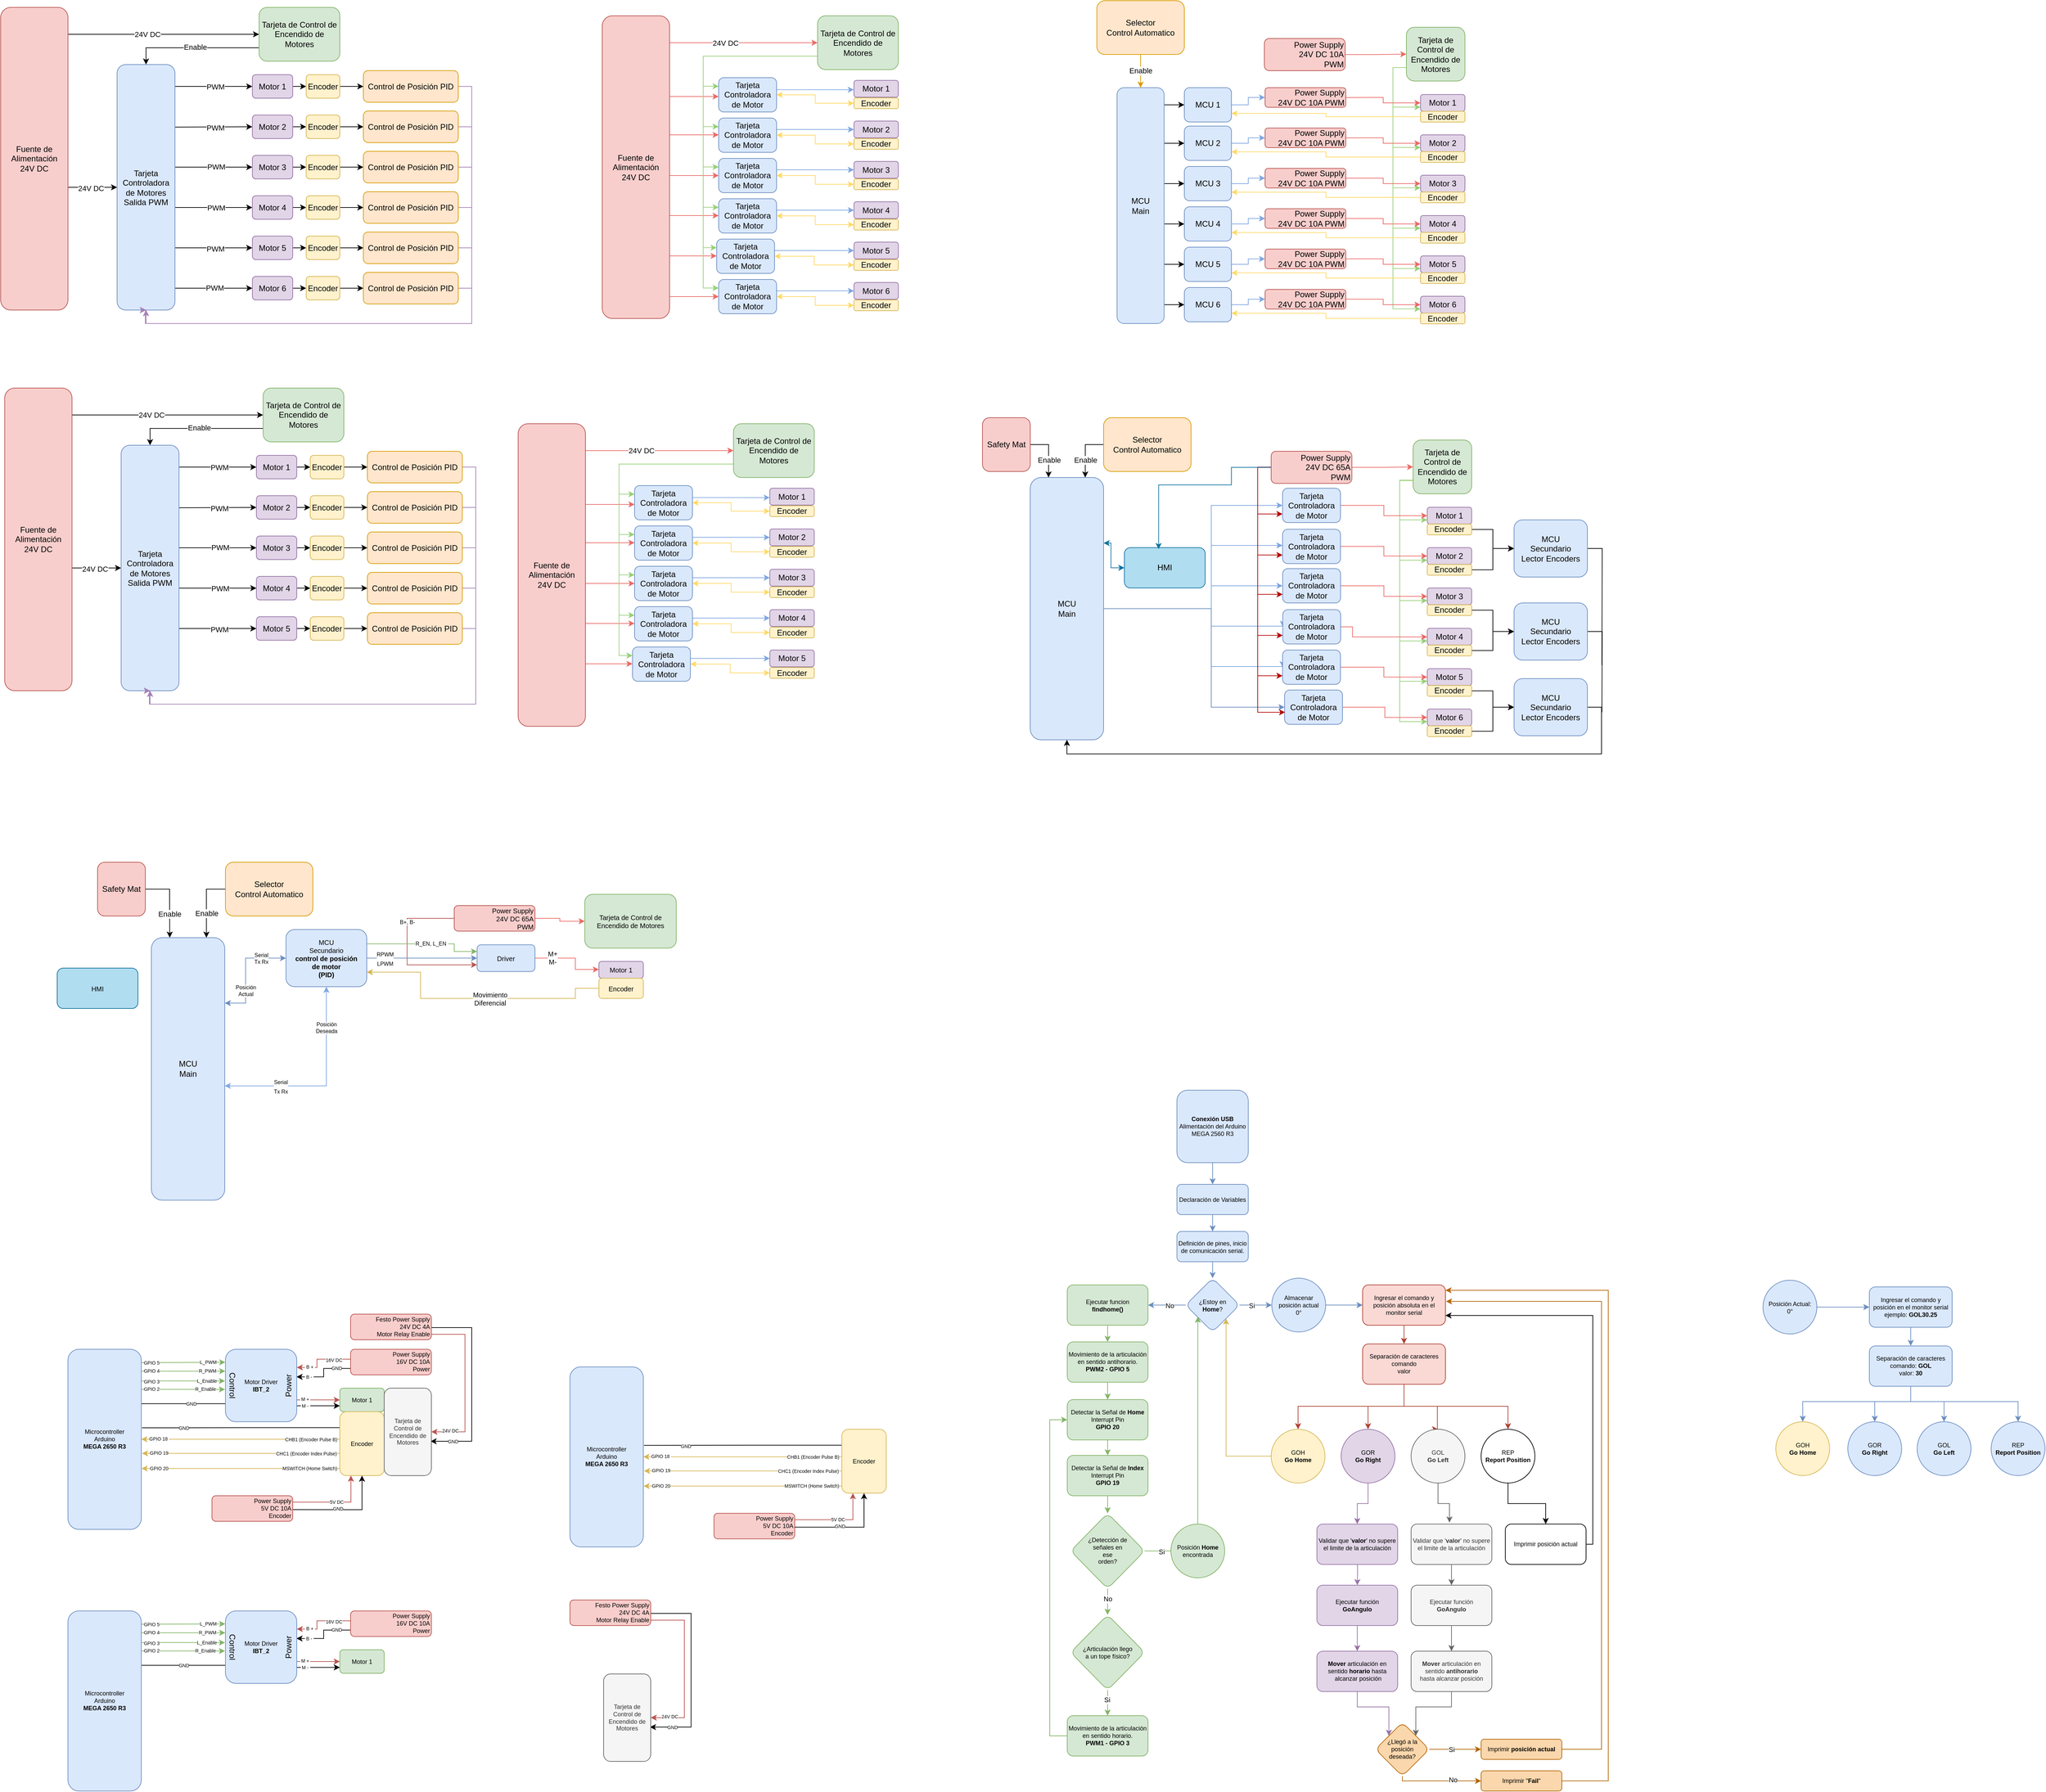 <mxfile version="22.1.5" type="github">
  <diagram name="Page-1" id="zidWxDZTBbv9Yz6WOGqk">
    <mxGraphModel dx="2040" dy="1380" grid="1" gridSize="10" guides="1" tooltips="1" connect="1" arrows="1" fold="1" page="1" pageScale="1" pageWidth="4681" pageHeight="3300" math="0" shadow="0">
      <root>
        <mxCell id="0" />
        <mxCell id="1" parent="0" />
        <mxCell id="OQNPQIhbmYLAiWT2xSHp-117" style="edgeStyle=orthogonalEdgeStyle;rounded=0;orthogonalLoop=1;jettySize=auto;html=1;exitX=0;exitY=0.75;exitDx=0;exitDy=0;entryX=0.996;entryY=0.38;entryDx=0;entryDy=0;entryPerimeter=0;" parent="1" source="OQNPQIhbmYLAiWT2xSHp-4" target="OQNPQIhbmYLAiWT2xSHp-23" edge="1">
          <mxGeometry relative="1" as="geometry">
            <Array as="points">
              <mxPoint x="541" y="2204" />
              <mxPoint x="541" y="2216" />
            </Array>
          </mxGeometry>
        </mxCell>
        <mxCell id="OQNPQIhbmYLAiWT2xSHp-132" value="&lt;font style=&quot;font-size: 7px;&quot;&gt;&amp;nbsp;B -&amp;nbsp;&lt;/font&gt;" style="edgeLabel;html=1;align=center;verticalAlign=middle;resizable=0;points=[];" parent="OQNPQIhbmYLAiWT2xSHp-117" vertex="1" connectable="0">
          <mxGeometry x="0.642" relative="1" as="geometry">
            <mxPoint x="1" y="-1" as="offset" />
          </mxGeometry>
        </mxCell>
        <mxCell id="OQNPQIhbmYLAiWT2xSHp-120" value="&lt;font style=&quot;font-size: 7px;&quot;&gt;GND&lt;/font&gt;" style="edgeLabel;html=1;align=center;verticalAlign=middle;resizable=0;points=[];" parent="OQNPQIhbmYLAiWT2xSHp-117" vertex="1" connectable="0">
          <mxGeometry x="-0.571" relative="1" as="geometry">
            <mxPoint x="-1" y="-2" as="offset" />
          </mxGeometry>
        </mxCell>
        <mxCell id="OQNPQIhbmYLAiWT2xSHp-127" style="edgeStyle=orthogonalEdgeStyle;rounded=0;orthogonalLoop=1;jettySize=auto;html=1;exitX=0;exitY=0.75;exitDx=0;exitDy=0;entryX=1.001;entryY=0.302;entryDx=0;entryDy=0;endArrow=none;endFill=0;entryPerimeter=0;" parent="1" source="OQNPQIhbmYLAiWT2xSHp-23" target="OQNPQIhbmYLAiWT2xSHp-18" edge="1">
          <mxGeometry relative="1" as="geometry">
            <Array as="points">
              <mxPoint x="270" y="2256" />
            </Array>
          </mxGeometry>
        </mxCell>
        <mxCell id="OQNPQIhbmYLAiWT2xSHp-128" value="&lt;font style=&quot;font-size: 7px;&quot;&gt;GND&lt;/font&gt;" style="edgeLabel;html=1;align=center;verticalAlign=middle;resizable=0;points=[];" parent="OQNPQIhbmYLAiWT2xSHp-127" vertex="1" connectable="0">
          <mxGeometry x="-0.267" relative="1" as="geometry">
            <mxPoint x="-5" y="-1" as="offset" />
          </mxGeometry>
        </mxCell>
        <mxCell id="Z8KLKE9RpnlIuwhyJ7ig-65" style="edgeStyle=orthogonalEdgeStyle;rounded=0;orthogonalLoop=1;jettySize=auto;html=1;exitX=1;exitY=0.5;exitDx=0;exitDy=0;entryX=0;entryY=0.5;entryDx=0;entryDy=0;" parent="1" source="Z8KLKE9RpnlIuwhyJ7ig-1" target="Z8KLKE9RpnlIuwhyJ7ig-42" edge="1">
          <mxGeometry relative="1" as="geometry">
            <Array as="points">
              <mxPoint x="151" y="405" />
              <mxPoint x="151" y="447" />
            </Array>
          </mxGeometry>
        </mxCell>
        <mxCell id="Z8KLKE9RpnlIuwhyJ7ig-101" value="24V DC" style="edgeLabel;html=1;align=center;verticalAlign=middle;resizable=0;points=[];" parent="Z8KLKE9RpnlIuwhyJ7ig-65" vertex="1" connectable="0">
          <mxGeometry x="0.426" y="-1" relative="1" as="geometry">
            <mxPoint as="offset" />
          </mxGeometry>
        </mxCell>
        <mxCell id="Z8KLKE9RpnlIuwhyJ7ig-86" style="edgeStyle=orthogonalEdgeStyle;rounded=0;orthogonalLoop=1;jettySize=auto;html=1;exitX=1;exitY=0.25;exitDx=0;exitDy=0;entryX=0;entryY=0.5;entryDx=0;entryDy=0;" parent="1" source="Z8KLKE9RpnlIuwhyJ7ig-1" target="Z8KLKE9RpnlIuwhyJ7ig-2" edge="1">
          <mxGeometry relative="1" as="geometry">
            <Array as="points">
              <mxPoint x="154" y="293" />
              <mxPoint x="154" y="220" />
            </Array>
          </mxGeometry>
        </mxCell>
        <mxCell id="Z8KLKE9RpnlIuwhyJ7ig-87" value="24V DC" style="edgeLabel;html=1;align=center;verticalAlign=middle;resizable=0;points=[];" parent="Z8KLKE9RpnlIuwhyJ7ig-86" vertex="1" connectable="0">
          <mxGeometry x="0.104" relative="1" as="geometry">
            <mxPoint as="offset" />
          </mxGeometry>
        </mxCell>
        <mxCell id="Z8KLKE9RpnlIuwhyJ7ig-1" value="Fuente de Alimentación&lt;br&gt;24V DC" style="rounded=1;whiteSpace=wrap;html=1;fillColor=#f8cecc;strokeColor=#b85450;" parent="1" vertex="1">
          <mxGeometry x="61" y="180" width="100" height="450" as="geometry" />
        </mxCell>
        <mxCell id="Z8KLKE9RpnlIuwhyJ7ig-85" style="edgeStyle=orthogonalEdgeStyle;rounded=0;orthogonalLoop=1;jettySize=auto;html=1;exitX=0;exitY=0.75;exitDx=0;exitDy=0;entryX=0.5;entryY=0;entryDx=0;entryDy=0;" parent="1" source="Z8KLKE9RpnlIuwhyJ7ig-2" target="Z8KLKE9RpnlIuwhyJ7ig-42" edge="1">
          <mxGeometry relative="1" as="geometry" />
        </mxCell>
        <mxCell id="Z8KLKE9RpnlIuwhyJ7ig-88" value="Enable" style="edgeLabel;html=1;align=center;verticalAlign=middle;resizable=0;points=[];" parent="Z8KLKE9RpnlIuwhyJ7ig-85" vertex="1" connectable="0">
          <mxGeometry x="-0.008" y="-1" relative="1" as="geometry">
            <mxPoint as="offset" />
          </mxGeometry>
        </mxCell>
        <mxCell id="Z8KLKE9RpnlIuwhyJ7ig-2" value="Tarjeta de Control de Encendido de Motores" style="rounded=1;whiteSpace=wrap;html=1;fillColor=#d5e8d4;strokeColor=#82b366;" parent="1" vertex="1">
          <mxGeometry x="445" y="180" width="120" height="80" as="geometry" />
        </mxCell>
        <mxCell id="Z8KLKE9RpnlIuwhyJ7ig-95" style="edgeStyle=orthogonalEdgeStyle;rounded=0;orthogonalLoop=1;jettySize=auto;html=1;exitX=1;exitY=0.5;exitDx=0;exitDy=0;entryX=0;entryY=0.5;entryDx=0;entryDy=0;" parent="1" source="Z8KLKE9RpnlIuwhyJ7ig-5" target="Z8KLKE9RpnlIuwhyJ7ig-89" edge="1">
          <mxGeometry relative="1" as="geometry" />
        </mxCell>
        <mxCell id="Z8KLKE9RpnlIuwhyJ7ig-5" value="Motor 1" style="rounded=1;whiteSpace=wrap;html=1;fillColor=#e1d5e7;strokeColor=#9673a6;" parent="1" vertex="1">
          <mxGeometry x="435" y="280" width="60" height="35" as="geometry" />
        </mxCell>
        <mxCell id="Z8KLKE9RpnlIuwhyJ7ig-74" style="edgeStyle=orthogonalEdgeStyle;rounded=0;orthogonalLoop=1;jettySize=auto;html=1;exitX=1;exitY=0.25;exitDx=0;exitDy=0;entryX=0;entryY=0.5;entryDx=0;entryDy=0;" parent="1" source="Z8KLKE9RpnlIuwhyJ7ig-42" target="Z8KLKE9RpnlIuwhyJ7ig-5" edge="1">
          <mxGeometry relative="1" as="geometry">
            <Array as="points">
              <mxPoint x="318" y="293" />
              <mxPoint x="315" y="293" />
              <mxPoint x="315" y="298" />
            </Array>
          </mxGeometry>
        </mxCell>
        <mxCell id="Z8KLKE9RpnlIuwhyJ7ig-103" value="PWM" style="edgeLabel;html=1;align=center;verticalAlign=middle;resizable=0;points=[];" parent="Z8KLKE9RpnlIuwhyJ7ig-74" vertex="1" connectable="0">
          <mxGeometry x="0.426" y="-3" relative="1" as="geometry">
            <mxPoint y="-3" as="offset" />
          </mxGeometry>
        </mxCell>
        <mxCell id="Z8KLKE9RpnlIuwhyJ7ig-75" style="edgeStyle=orthogonalEdgeStyle;rounded=0;orthogonalLoop=1;jettySize=auto;html=1;exitX=1;exitY=0.5;exitDx=0;exitDy=0;entryX=0;entryY=0.5;entryDx=0;entryDy=0;" parent="1" source="Z8KLKE9RpnlIuwhyJ7ig-42" target="Z8KLKE9RpnlIuwhyJ7ig-43" edge="1">
          <mxGeometry relative="1" as="geometry">
            <Array as="points">
              <mxPoint x="318" y="358" />
              <mxPoint x="435" y="358" />
            </Array>
          </mxGeometry>
        </mxCell>
        <mxCell id="Z8KLKE9RpnlIuwhyJ7ig-104" value="PWM" style="edgeLabel;html=1;align=center;verticalAlign=middle;resizable=0;points=[];" parent="Z8KLKE9RpnlIuwhyJ7ig-75" vertex="1" connectable="0">
          <mxGeometry x="0.466" y="-1" relative="1" as="geometry">
            <mxPoint as="offset" />
          </mxGeometry>
        </mxCell>
        <mxCell id="Z8KLKE9RpnlIuwhyJ7ig-76" style="edgeStyle=orthogonalEdgeStyle;rounded=0;orthogonalLoop=1;jettySize=auto;html=1;exitX=1;exitY=0.5;exitDx=0;exitDy=0;entryX=0;entryY=0.5;entryDx=0;entryDy=0;" parent="1" source="Z8KLKE9RpnlIuwhyJ7ig-42" target="Z8KLKE9RpnlIuwhyJ7ig-46" edge="1">
          <mxGeometry relative="1" as="geometry">
            <Array as="points">
              <mxPoint x="315" y="447" />
              <mxPoint x="315" y="417" />
            </Array>
          </mxGeometry>
        </mxCell>
        <mxCell id="Z8KLKE9RpnlIuwhyJ7ig-105" value="PWM" style="edgeLabel;html=1;align=center;verticalAlign=middle;resizable=0;points=[];" parent="Z8KLKE9RpnlIuwhyJ7ig-76" vertex="1" connectable="0">
          <mxGeometry x="0.296" y="1" relative="1" as="geometry">
            <mxPoint as="offset" />
          </mxGeometry>
        </mxCell>
        <mxCell id="Z8KLKE9RpnlIuwhyJ7ig-77" style="edgeStyle=orthogonalEdgeStyle;rounded=0;orthogonalLoop=1;jettySize=auto;html=1;exitX=1;exitY=0.75;exitDx=0;exitDy=0;entryX=0;entryY=0.5;entryDx=0;entryDy=0;" parent="1" source="Z8KLKE9RpnlIuwhyJ7ig-42" target="Z8KLKE9RpnlIuwhyJ7ig-49" edge="1">
          <mxGeometry relative="1" as="geometry">
            <Array as="points">
              <mxPoint x="318" y="477" />
            </Array>
          </mxGeometry>
        </mxCell>
        <mxCell id="Z8KLKE9RpnlIuwhyJ7ig-106" value="PWM" style="edgeLabel;html=1;align=center;verticalAlign=middle;resizable=0;points=[];" parent="Z8KLKE9RpnlIuwhyJ7ig-77" vertex="1" connectable="0">
          <mxGeometry x="0.396" y="-2" relative="1" as="geometry">
            <mxPoint y="-2" as="offset" />
          </mxGeometry>
        </mxCell>
        <mxCell id="Z8KLKE9RpnlIuwhyJ7ig-79" style="edgeStyle=orthogonalEdgeStyle;rounded=0;orthogonalLoop=1;jettySize=auto;html=1;exitX=1;exitY=0.5;exitDx=0;exitDy=0;entryX=0;entryY=0.5;entryDx=0;entryDy=0;" parent="1" source="Z8KLKE9RpnlIuwhyJ7ig-42" target="Z8KLKE9RpnlIuwhyJ7ig-52" edge="1">
          <mxGeometry relative="1" as="geometry">
            <Array as="points">
              <mxPoint x="318" y="537" />
            </Array>
          </mxGeometry>
        </mxCell>
        <mxCell id="Z8KLKE9RpnlIuwhyJ7ig-107" value="PWM" style="edgeLabel;html=1;align=center;verticalAlign=middle;resizable=0;points=[];" parent="Z8KLKE9RpnlIuwhyJ7ig-79" vertex="1" connectable="0">
          <mxGeometry x="0.471" y="-1" relative="1" as="geometry">
            <mxPoint as="offset" />
          </mxGeometry>
        </mxCell>
        <mxCell id="Z8KLKE9RpnlIuwhyJ7ig-80" style="edgeStyle=orthogonalEdgeStyle;rounded=0;orthogonalLoop=1;jettySize=auto;html=1;exitX=1;exitY=0.5;exitDx=0;exitDy=0;entryX=0;entryY=0.5;entryDx=0;entryDy=0;" parent="1" source="Z8KLKE9RpnlIuwhyJ7ig-42" target="Z8KLKE9RpnlIuwhyJ7ig-55" edge="1">
          <mxGeometry relative="1" as="geometry">
            <mxPoint x="321" y="447.5" as="sourcePoint" />
            <mxPoint x="539" y="597.5" as="targetPoint" />
            <Array as="points">
              <mxPoint x="315" y="447" />
              <mxPoint x="315" y="597" />
            </Array>
          </mxGeometry>
        </mxCell>
        <mxCell id="Z8KLKE9RpnlIuwhyJ7ig-108" value="PWM" style="edgeLabel;html=1;align=center;verticalAlign=middle;resizable=0;points=[];" parent="Z8KLKE9RpnlIuwhyJ7ig-80" vertex="1" connectable="0">
          <mxGeometry x="0.592" y="1" relative="1" as="geometry">
            <mxPoint as="offset" />
          </mxGeometry>
        </mxCell>
        <mxCell id="Z8KLKE9RpnlIuwhyJ7ig-42" value="Tarjeta Controladora de Motores&lt;br&gt;Salida PWM" style="rounded=1;whiteSpace=wrap;html=1;fillColor=#dae8fc;strokeColor=#6c8ebf;" parent="1" vertex="1">
          <mxGeometry x="234" y="265" width="86" height="365" as="geometry" />
        </mxCell>
        <mxCell id="Z8KLKE9RpnlIuwhyJ7ig-96" style="edgeStyle=orthogonalEdgeStyle;rounded=0;orthogonalLoop=1;jettySize=auto;html=1;exitX=1;exitY=0.5;exitDx=0;exitDy=0;entryX=0;entryY=0.5;entryDx=0;entryDy=0;" parent="1" source="Z8KLKE9RpnlIuwhyJ7ig-43" target="Z8KLKE9RpnlIuwhyJ7ig-90" edge="1">
          <mxGeometry relative="1" as="geometry" />
        </mxCell>
        <mxCell id="Z8KLKE9RpnlIuwhyJ7ig-43" value="Motor 2" style="rounded=1;whiteSpace=wrap;html=1;fillColor=#e1d5e7;strokeColor=#9673a6;" parent="1" vertex="1">
          <mxGeometry x="435" y="340" width="60" height="35" as="geometry" />
        </mxCell>
        <mxCell id="Z8KLKE9RpnlIuwhyJ7ig-97" style="edgeStyle=orthogonalEdgeStyle;rounded=0;orthogonalLoop=1;jettySize=auto;html=1;exitX=1;exitY=0.5;exitDx=0;exitDy=0;entryX=0;entryY=0.5;entryDx=0;entryDy=0;" parent="1" source="Z8KLKE9RpnlIuwhyJ7ig-46" target="Z8KLKE9RpnlIuwhyJ7ig-91" edge="1">
          <mxGeometry relative="1" as="geometry" />
        </mxCell>
        <mxCell id="Z8KLKE9RpnlIuwhyJ7ig-46" value="Motor 3" style="rounded=1;whiteSpace=wrap;html=1;fillColor=#e1d5e7;strokeColor=#9673a6;" parent="1" vertex="1">
          <mxGeometry x="435" y="400" width="60" height="35" as="geometry" />
        </mxCell>
        <mxCell id="Z8KLKE9RpnlIuwhyJ7ig-98" style="edgeStyle=orthogonalEdgeStyle;rounded=0;orthogonalLoop=1;jettySize=auto;html=1;exitX=1;exitY=0.5;exitDx=0;exitDy=0;entryX=0;entryY=0.5;entryDx=0;entryDy=0;" parent="1" source="Z8KLKE9RpnlIuwhyJ7ig-49" target="Z8KLKE9RpnlIuwhyJ7ig-92" edge="1">
          <mxGeometry relative="1" as="geometry" />
        </mxCell>
        <mxCell id="Z8KLKE9RpnlIuwhyJ7ig-49" value="Motor 4" style="rounded=1;whiteSpace=wrap;html=1;fillColor=#e1d5e7;strokeColor=#9673a6;" parent="1" vertex="1">
          <mxGeometry x="435" y="460" width="60" height="35" as="geometry" />
        </mxCell>
        <mxCell id="Z8KLKE9RpnlIuwhyJ7ig-99" style="edgeStyle=orthogonalEdgeStyle;rounded=0;orthogonalLoop=1;jettySize=auto;html=1;exitX=1;exitY=0.5;exitDx=0;exitDy=0;entryX=0;entryY=0.5;entryDx=0;entryDy=0;" parent="1" source="Z8KLKE9RpnlIuwhyJ7ig-52" target="Z8KLKE9RpnlIuwhyJ7ig-93" edge="1">
          <mxGeometry relative="1" as="geometry" />
        </mxCell>
        <mxCell id="Z8KLKE9RpnlIuwhyJ7ig-52" value="Motor 5" style="rounded=1;whiteSpace=wrap;html=1;fillColor=#e1d5e7;strokeColor=#9673a6;" parent="1" vertex="1">
          <mxGeometry x="435" y="520" width="60" height="35" as="geometry" />
        </mxCell>
        <mxCell id="Z8KLKE9RpnlIuwhyJ7ig-100" style="edgeStyle=orthogonalEdgeStyle;rounded=0;orthogonalLoop=1;jettySize=auto;html=1;exitX=1;exitY=0.5;exitDx=0;exitDy=0;entryX=0;entryY=0.5;entryDx=0;entryDy=0;" parent="1" source="Z8KLKE9RpnlIuwhyJ7ig-55" target="Z8KLKE9RpnlIuwhyJ7ig-94" edge="1">
          <mxGeometry relative="1" as="geometry" />
        </mxCell>
        <mxCell id="Z8KLKE9RpnlIuwhyJ7ig-55" value="Motor 6" style="rounded=1;whiteSpace=wrap;html=1;fillColor=#e1d5e7;strokeColor=#9673a6;" parent="1" vertex="1">
          <mxGeometry x="435" y="580" width="60" height="35" as="geometry" />
        </mxCell>
        <mxCell id="PI7zL99VQ0MmY-ACMDeV-3" style="edgeStyle=orthogonalEdgeStyle;rounded=0;orthogonalLoop=1;jettySize=auto;html=1;exitX=1;exitY=0.5;exitDx=0;exitDy=0;entryX=0;entryY=0.5;entryDx=0;entryDy=0;" parent="1" source="Z8KLKE9RpnlIuwhyJ7ig-89" target="PI7zL99VQ0MmY-ACMDeV-1" edge="1">
          <mxGeometry relative="1" as="geometry" />
        </mxCell>
        <mxCell id="Z8KLKE9RpnlIuwhyJ7ig-89" value="Encoder" style="rounded=1;whiteSpace=wrap;html=1;fillColor=#fff2cc;strokeColor=#d6b656;" parent="1" vertex="1">
          <mxGeometry x="515" y="280" width="50" height="35" as="geometry" />
        </mxCell>
        <mxCell id="PI7zL99VQ0MmY-ACMDeV-5" style="edgeStyle=orthogonalEdgeStyle;rounded=0;orthogonalLoop=1;jettySize=auto;html=1;exitX=1;exitY=0.5;exitDx=0;exitDy=0;entryX=0;entryY=0.5;entryDx=0;entryDy=0;" parent="1" source="Z8KLKE9RpnlIuwhyJ7ig-90" target="PI7zL99VQ0MmY-ACMDeV-4" edge="1">
          <mxGeometry relative="1" as="geometry" />
        </mxCell>
        <mxCell id="Z8KLKE9RpnlIuwhyJ7ig-90" value="Encoder" style="rounded=1;whiteSpace=wrap;html=1;fillColor=#fff2cc;strokeColor=#d6b656;" parent="1" vertex="1">
          <mxGeometry x="515" y="340" width="50" height="35" as="geometry" />
        </mxCell>
        <mxCell id="PI7zL99VQ0MmY-ACMDeV-7" style="edgeStyle=orthogonalEdgeStyle;rounded=0;orthogonalLoop=1;jettySize=auto;html=1;exitX=1;exitY=0.5;exitDx=0;exitDy=0;entryX=0;entryY=0.5;entryDx=0;entryDy=0;" parent="1" source="Z8KLKE9RpnlIuwhyJ7ig-91" target="PI7zL99VQ0MmY-ACMDeV-6" edge="1">
          <mxGeometry relative="1" as="geometry" />
        </mxCell>
        <mxCell id="Z8KLKE9RpnlIuwhyJ7ig-91" value="Encoder" style="rounded=1;whiteSpace=wrap;html=1;fillColor=#fff2cc;strokeColor=#d6b656;" parent="1" vertex="1">
          <mxGeometry x="515" y="400" width="50" height="35" as="geometry" />
        </mxCell>
        <mxCell id="PI7zL99VQ0MmY-ACMDeV-9" style="edgeStyle=orthogonalEdgeStyle;rounded=0;orthogonalLoop=1;jettySize=auto;html=1;exitX=1;exitY=0.5;exitDx=0;exitDy=0;" parent="1" source="Z8KLKE9RpnlIuwhyJ7ig-92" target="PI7zL99VQ0MmY-ACMDeV-8" edge="1">
          <mxGeometry relative="1" as="geometry" />
        </mxCell>
        <mxCell id="Z8KLKE9RpnlIuwhyJ7ig-92" value="Encoder" style="rounded=1;whiteSpace=wrap;html=1;fillColor=#fff2cc;strokeColor=#d6b656;" parent="1" vertex="1">
          <mxGeometry x="515" y="460" width="50" height="35" as="geometry" />
        </mxCell>
        <mxCell id="PI7zL99VQ0MmY-ACMDeV-11" style="edgeStyle=orthogonalEdgeStyle;rounded=0;orthogonalLoop=1;jettySize=auto;html=1;exitX=1;exitY=0.5;exitDx=0;exitDy=0;entryX=0;entryY=0.5;entryDx=0;entryDy=0;" parent="1" source="Z8KLKE9RpnlIuwhyJ7ig-93" target="PI7zL99VQ0MmY-ACMDeV-10" edge="1">
          <mxGeometry relative="1" as="geometry" />
        </mxCell>
        <mxCell id="Z8KLKE9RpnlIuwhyJ7ig-93" value="Encoder" style="rounded=1;whiteSpace=wrap;html=1;fillColor=#fff2cc;strokeColor=#d6b656;" parent="1" vertex="1">
          <mxGeometry x="515" y="520" width="50" height="35" as="geometry" />
        </mxCell>
        <mxCell id="PI7zL99VQ0MmY-ACMDeV-13" style="edgeStyle=orthogonalEdgeStyle;rounded=0;orthogonalLoop=1;jettySize=auto;html=1;exitX=1;exitY=0.5;exitDx=0;exitDy=0;entryX=0;entryY=0.5;entryDx=0;entryDy=0;" parent="1" source="Z8KLKE9RpnlIuwhyJ7ig-94" target="PI7zL99VQ0MmY-ACMDeV-12" edge="1">
          <mxGeometry relative="1" as="geometry" />
        </mxCell>
        <mxCell id="Z8KLKE9RpnlIuwhyJ7ig-94" value="Encoder" style="rounded=1;whiteSpace=wrap;html=1;fillColor=#fff2cc;strokeColor=#d6b656;" parent="1" vertex="1">
          <mxGeometry x="515" y="580" width="50" height="35" as="geometry" />
        </mxCell>
        <mxCell id="PI7zL99VQ0MmY-ACMDeV-21" style="edgeStyle=orthogonalEdgeStyle;rounded=0;orthogonalLoop=1;jettySize=auto;html=1;exitX=1;exitY=0.5;exitDx=0;exitDy=0;entryX=0.5;entryY=1;entryDx=0;entryDy=0;strokeColor=#A680B8;" parent="1" source="PI7zL99VQ0MmY-ACMDeV-1" target="Z8KLKE9RpnlIuwhyJ7ig-42" edge="1">
          <mxGeometry relative="1" as="geometry" />
        </mxCell>
        <mxCell id="PI7zL99VQ0MmY-ACMDeV-1" value="Control de Posición PID" style="rounded=1;whiteSpace=wrap;html=1;fillColor=#ffe6cc;strokeColor=#d79b00;" parent="1" vertex="1">
          <mxGeometry x="600" y="274" width="141" height="47" as="geometry" />
        </mxCell>
        <mxCell id="PI7zL99VQ0MmY-ACMDeV-4" value="Control de Posición PID" style="rounded=1;whiteSpace=wrap;html=1;fillColor=#ffe6cc;strokeColor=#d79b00;" parent="1" vertex="1">
          <mxGeometry x="600" y="334" width="141" height="47" as="geometry" />
        </mxCell>
        <mxCell id="PI7zL99VQ0MmY-ACMDeV-19" style="edgeStyle=orthogonalEdgeStyle;rounded=0;orthogonalLoop=1;jettySize=auto;html=1;exitX=1;exitY=0.5;exitDx=0;exitDy=0;entryX=0.5;entryY=1;entryDx=0;entryDy=0;strokeColor=#A680B8;" parent="1" source="PI7zL99VQ0MmY-ACMDeV-6" target="Z8KLKE9RpnlIuwhyJ7ig-42" edge="1">
          <mxGeometry relative="1" as="geometry" />
        </mxCell>
        <mxCell id="PI7zL99VQ0MmY-ACMDeV-6" value="Control de Posición PID" style="rounded=1;whiteSpace=wrap;html=1;fillColor=#ffe6cc;strokeColor=#d79b00;" parent="1" vertex="1">
          <mxGeometry x="600" y="394" width="141" height="47" as="geometry" />
        </mxCell>
        <mxCell id="PI7zL99VQ0MmY-ACMDeV-18" style="edgeStyle=orthogonalEdgeStyle;rounded=0;orthogonalLoop=1;jettySize=auto;html=1;exitX=1;exitY=0.5;exitDx=0;exitDy=0;entryX=0.5;entryY=1;entryDx=0;entryDy=0;strokeColor=#A680B8;" parent="1" source="PI7zL99VQ0MmY-ACMDeV-8" target="Z8KLKE9RpnlIuwhyJ7ig-42" edge="1">
          <mxGeometry relative="1" as="geometry">
            <Array as="points">
              <mxPoint x="761" y="478" />
              <mxPoint x="761" y="650" />
              <mxPoint x="276" y="650" />
            </Array>
          </mxGeometry>
        </mxCell>
        <mxCell id="PI7zL99VQ0MmY-ACMDeV-8" value="Control de Posición PID" style="rounded=1;whiteSpace=wrap;html=1;fillColor=#ffe6cc;strokeColor=#d79b00;" parent="1" vertex="1">
          <mxGeometry x="600" y="454" width="141" height="47" as="geometry" />
        </mxCell>
        <mxCell id="PI7zL99VQ0MmY-ACMDeV-17" style="edgeStyle=orthogonalEdgeStyle;rounded=0;orthogonalLoop=1;jettySize=auto;html=1;exitX=1;exitY=0.5;exitDx=0;exitDy=0;entryX=0.5;entryY=1;entryDx=0;entryDy=0;strokeColor=#A680B8;" parent="1" source="PI7zL99VQ0MmY-ACMDeV-10" target="Z8KLKE9RpnlIuwhyJ7ig-42" edge="1">
          <mxGeometry relative="1" as="geometry">
            <Array as="points">
              <mxPoint x="761" y="538" />
              <mxPoint x="761" y="650" />
              <mxPoint x="276" y="650" />
            </Array>
          </mxGeometry>
        </mxCell>
        <mxCell id="PI7zL99VQ0MmY-ACMDeV-10" value="Control de Posición PID" style="rounded=1;whiteSpace=wrap;html=1;fillColor=#ffe6cc;strokeColor=#d79b00;" parent="1" vertex="1">
          <mxGeometry x="600" y="514" width="141" height="47" as="geometry" />
        </mxCell>
        <mxCell id="PI7zL99VQ0MmY-ACMDeV-14" style="edgeStyle=orthogonalEdgeStyle;rounded=0;orthogonalLoop=1;jettySize=auto;html=1;exitX=1;exitY=0.5;exitDx=0;exitDy=0;entryX=0.5;entryY=1;entryDx=0;entryDy=0;strokeColor=#A680B8;" parent="1" source="PI7zL99VQ0MmY-ACMDeV-12" target="Z8KLKE9RpnlIuwhyJ7ig-42" edge="1">
          <mxGeometry relative="1" as="geometry">
            <Array as="points">
              <mxPoint x="761" y="598" />
              <mxPoint x="761" y="650" />
              <mxPoint x="276" y="650" />
            </Array>
          </mxGeometry>
        </mxCell>
        <mxCell id="PI7zL99VQ0MmY-ACMDeV-12" value="Control de Posición PID" style="rounded=1;whiteSpace=wrap;html=1;fillColor=#ffe6cc;strokeColor=#d79b00;" parent="1" vertex="1">
          <mxGeometry x="600" y="574" width="141" height="47" as="geometry" />
        </mxCell>
        <mxCell id="PI7zL99VQ0MmY-ACMDeV-20" style="edgeStyle=orthogonalEdgeStyle;rounded=0;orthogonalLoop=1;jettySize=auto;html=1;exitX=1;exitY=0.5;exitDx=0;exitDy=0;entryX=0.5;entryY=1;entryDx=0;entryDy=0;strokeColor=#A680B8;" parent="1" source="PI7zL99VQ0MmY-ACMDeV-4" target="Z8KLKE9RpnlIuwhyJ7ig-42" edge="1">
          <mxGeometry relative="1" as="geometry">
            <Array as="points">
              <mxPoint x="761" y="358" />
              <mxPoint x="761" y="650" />
              <mxPoint x="276" y="650" />
            </Array>
          </mxGeometry>
        </mxCell>
        <mxCell id="PI7zL99VQ0MmY-ACMDeV-22" style="edgeStyle=orthogonalEdgeStyle;rounded=0;orthogonalLoop=1;jettySize=auto;html=1;exitX=1;exitY=0.5;exitDx=0;exitDy=0;entryX=0;entryY=0.5;entryDx=0;entryDy=0;" parent="1" source="PI7zL99VQ0MmY-ACMDeV-26" target="PI7zL99VQ0MmY-ACMDeV-44" edge="1">
          <mxGeometry relative="1" as="geometry">
            <Array as="points">
              <mxPoint x="157" y="971" />
              <mxPoint x="157" y="1013" />
            </Array>
          </mxGeometry>
        </mxCell>
        <mxCell id="PI7zL99VQ0MmY-ACMDeV-23" value="24V DC" style="edgeLabel;html=1;align=center;verticalAlign=middle;resizable=0;points=[];" parent="PI7zL99VQ0MmY-ACMDeV-22" vertex="1" connectable="0">
          <mxGeometry x="0.426" y="-1" relative="1" as="geometry">
            <mxPoint as="offset" />
          </mxGeometry>
        </mxCell>
        <mxCell id="PI7zL99VQ0MmY-ACMDeV-24" style="edgeStyle=orthogonalEdgeStyle;rounded=0;orthogonalLoop=1;jettySize=auto;html=1;exitX=1;exitY=0.25;exitDx=0;exitDy=0;entryX=0;entryY=0.5;entryDx=0;entryDy=0;" parent="1" source="PI7zL99VQ0MmY-ACMDeV-26" target="PI7zL99VQ0MmY-ACMDeV-29" edge="1">
          <mxGeometry relative="1" as="geometry">
            <Array as="points">
              <mxPoint x="160" y="859" />
              <mxPoint x="160" y="786" />
            </Array>
          </mxGeometry>
        </mxCell>
        <mxCell id="PI7zL99VQ0MmY-ACMDeV-25" value="24V DC" style="edgeLabel;html=1;align=center;verticalAlign=middle;resizable=0;points=[];" parent="PI7zL99VQ0MmY-ACMDeV-24" vertex="1" connectable="0">
          <mxGeometry x="0.104" relative="1" as="geometry">
            <mxPoint as="offset" />
          </mxGeometry>
        </mxCell>
        <mxCell id="PI7zL99VQ0MmY-ACMDeV-26" value="Fuente de Alimentación&lt;br&gt;24V DC" style="rounded=1;whiteSpace=wrap;html=1;fillColor=#f8cecc;strokeColor=#b85450;" parent="1" vertex="1">
          <mxGeometry x="67" y="746" width="100" height="450" as="geometry" />
        </mxCell>
        <mxCell id="PI7zL99VQ0MmY-ACMDeV-27" style="edgeStyle=orthogonalEdgeStyle;rounded=0;orthogonalLoop=1;jettySize=auto;html=1;exitX=0;exitY=0.75;exitDx=0;exitDy=0;entryX=0.5;entryY=0;entryDx=0;entryDy=0;" parent="1" source="PI7zL99VQ0MmY-ACMDeV-29" target="PI7zL99VQ0MmY-ACMDeV-44" edge="1">
          <mxGeometry relative="1" as="geometry" />
        </mxCell>
        <mxCell id="PI7zL99VQ0MmY-ACMDeV-28" value="Enable" style="edgeLabel;html=1;align=center;verticalAlign=middle;resizable=0;points=[];" parent="PI7zL99VQ0MmY-ACMDeV-27" vertex="1" connectable="0">
          <mxGeometry x="-0.008" y="-1" relative="1" as="geometry">
            <mxPoint as="offset" />
          </mxGeometry>
        </mxCell>
        <mxCell id="PI7zL99VQ0MmY-ACMDeV-29" value="Tarjeta de Control de Encendido de Motores" style="rounded=1;whiteSpace=wrap;html=1;fillColor=#d5e8d4;strokeColor=#82b366;" parent="1" vertex="1">
          <mxGeometry x="451" y="746" width="120" height="80" as="geometry" />
        </mxCell>
        <mxCell id="PI7zL99VQ0MmY-ACMDeV-30" style="edgeStyle=orthogonalEdgeStyle;rounded=0;orthogonalLoop=1;jettySize=auto;html=1;exitX=1;exitY=0.5;exitDx=0;exitDy=0;entryX=0;entryY=0.5;entryDx=0;entryDy=0;" parent="1" source="PI7zL99VQ0MmY-ACMDeV-31" target="PI7zL99VQ0MmY-ACMDeV-56" edge="1">
          <mxGeometry relative="1" as="geometry" />
        </mxCell>
        <mxCell id="PI7zL99VQ0MmY-ACMDeV-31" value="Motor 1" style="rounded=1;whiteSpace=wrap;html=1;fillColor=#e1d5e7;strokeColor=#9673a6;" parent="1" vertex="1">
          <mxGeometry x="441" y="846" width="60" height="35" as="geometry" />
        </mxCell>
        <mxCell id="PI7zL99VQ0MmY-ACMDeV-32" style="edgeStyle=orthogonalEdgeStyle;rounded=0;orthogonalLoop=1;jettySize=auto;html=1;exitX=1;exitY=0.25;exitDx=0;exitDy=0;entryX=0;entryY=0.5;entryDx=0;entryDy=0;" parent="1" source="PI7zL99VQ0MmY-ACMDeV-44" target="PI7zL99VQ0MmY-ACMDeV-31" edge="1">
          <mxGeometry relative="1" as="geometry">
            <Array as="points">
              <mxPoint x="324" y="859" />
              <mxPoint x="321" y="859" />
              <mxPoint x="321" y="864" />
            </Array>
          </mxGeometry>
        </mxCell>
        <mxCell id="PI7zL99VQ0MmY-ACMDeV-33" value="PWM" style="edgeLabel;html=1;align=center;verticalAlign=middle;resizable=0;points=[];" parent="PI7zL99VQ0MmY-ACMDeV-32" vertex="1" connectable="0">
          <mxGeometry x="0.426" y="-3" relative="1" as="geometry">
            <mxPoint y="-3" as="offset" />
          </mxGeometry>
        </mxCell>
        <mxCell id="PI7zL99VQ0MmY-ACMDeV-34" style="edgeStyle=orthogonalEdgeStyle;rounded=0;orthogonalLoop=1;jettySize=auto;html=1;exitX=1;exitY=0.5;exitDx=0;exitDy=0;entryX=0;entryY=0.5;entryDx=0;entryDy=0;" parent="1" source="PI7zL99VQ0MmY-ACMDeV-44" target="PI7zL99VQ0MmY-ACMDeV-46" edge="1">
          <mxGeometry relative="1" as="geometry">
            <Array as="points">
              <mxPoint x="324" y="924" />
              <mxPoint x="441" y="924" />
            </Array>
          </mxGeometry>
        </mxCell>
        <mxCell id="PI7zL99VQ0MmY-ACMDeV-35" value="PWM" style="edgeLabel;html=1;align=center;verticalAlign=middle;resizable=0;points=[];" parent="PI7zL99VQ0MmY-ACMDeV-34" vertex="1" connectable="0">
          <mxGeometry x="0.466" y="-1" relative="1" as="geometry">
            <mxPoint as="offset" />
          </mxGeometry>
        </mxCell>
        <mxCell id="PI7zL99VQ0MmY-ACMDeV-36" style="edgeStyle=orthogonalEdgeStyle;rounded=0;orthogonalLoop=1;jettySize=auto;html=1;exitX=1;exitY=0.5;exitDx=0;exitDy=0;entryX=0;entryY=0.5;entryDx=0;entryDy=0;" parent="1" source="PI7zL99VQ0MmY-ACMDeV-44" target="PI7zL99VQ0MmY-ACMDeV-48" edge="1">
          <mxGeometry relative="1" as="geometry">
            <Array as="points">
              <mxPoint x="321" y="1013" />
              <mxPoint x="321" y="983" />
            </Array>
          </mxGeometry>
        </mxCell>
        <mxCell id="PI7zL99VQ0MmY-ACMDeV-37" value="PWM" style="edgeLabel;html=1;align=center;verticalAlign=middle;resizable=0;points=[];" parent="PI7zL99VQ0MmY-ACMDeV-36" vertex="1" connectable="0">
          <mxGeometry x="0.296" y="1" relative="1" as="geometry">
            <mxPoint as="offset" />
          </mxGeometry>
        </mxCell>
        <mxCell id="PI7zL99VQ0MmY-ACMDeV-38" style="edgeStyle=orthogonalEdgeStyle;rounded=0;orthogonalLoop=1;jettySize=auto;html=1;exitX=1;exitY=0.75;exitDx=0;exitDy=0;entryX=0;entryY=0.5;entryDx=0;entryDy=0;" parent="1" source="PI7zL99VQ0MmY-ACMDeV-44" target="PI7zL99VQ0MmY-ACMDeV-50" edge="1">
          <mxGeometry relative="1" as="geometry">
            <Array as="points">
              <mxPoint x="324" y="1043" />
            </Array>
          </mxGeometry>
        </mxCell>
        <mxCell id="PI7zL99VQ0MmY-ACMDeV-39" value="PWM" style="edgeLabel;html=1;align=center;verticalAlign=middle;resizable=0;points=[];" parent="PI7zL99VQ0MmY-ACMDeV-38" vertex="1" connectable="0">
          <mxGeometry x="0.396" y="-2" relative="1" as="geometry">
            <mxPoint y="-2" as="offset" />
          </mxGeometry>
        </mxCell>
        <mxCell id="PI7zL99VQ0MmY-ACMDeV-40" style="edgeStyle=orthogonalEdgeStyle;rounded=0;orthogonalLoop=1;jettySize=auto;html=1;exitX=1;exitY=0.5;exitDx=0;exitDy=0;entryX=0;entryY=0.5;entryDx=0;entryDy=0;" parent="1" source="PI7zL99VQ0MmY-ACMDeV-44" target="PI7zL99VQ0MmY-ACMDeV-52" edge="1">
          <mxGeometry relative="1" as="geometry">
            <Array as="points">
              <mxPoint x="324" y="1103" />
            </Array>
          </mxGeometry>
        </mxCell>
        <mxCell id="PI7zL99VQ0MmY-ACMDeV-41" value="PWM" style="edgeLabel;html=1;align=center;verticalAlign=middle;resizable=0;points=[];" parent="PI7zL99VQ0MmY-ACMDeV-40" vertex="1" connectable="0">
          <mxGeometry x="0.471" y="-1" relative="1" as="geometry">
            <mxPoint as="offset" />
          </mxGeometry>
        </mxCell>
        <mxCell id="PI7zL99VQ0MmY-ACMDeV-44" value="Tarjeta Controladora de Motores&lt;br&gt;Salida PWM" style="rounded=1;whiteSpace=wrap;html=1;fillColor=#dae8fc;strokeColor=#6c8ebf;" parent="1" vertex="1">
          <mxGeometry x="240" y="831" width="86" height="365" as="geometry" />
        </mxCell>
        <mxCell id="PI7zL99VQ0MmY-ACMDeV-45" style="edgeStyle=orthogonalEdgeStyle;rounded=0;orthogonalLoop=1;jettySize=auto;html=1;exitX=1;exitY=0.5;exitDx=0;exitDy=0;entryX=0;entryY=0.5;entryDx=0;entryDy=0;" parent="1" source="PI7zL99VQ0MmY-ACMDeV-46" target="PI7zL99VQ0MmY-ACMDeV-58" edge="1">
          <mxGeometry relative="1" as="geometry" />
        </mxCell>
        <mxCell id="PI7zL99VQ0MmY-ACMDeV-46" value="Motor 2" style="rounded=1;whiteSpace=wrap;html=1;fillColor=#e1d5e7;strokeColor=#9673a6;" parent="1" vertex="1">
          <mxGeometry x="441" y="906" width="60" height="35" as="geometry" />
        </mxCell>
        <mxCell id="PI7zL99VQ0MmY-ACMDeV-47" style="edgeStyle=orthogonalEdgeStyle;rounded=0;orthogonalLoop=1;jettySize=auto;html=1;exitX=1;exitY=0.5;exitDx=0;exitDy=0;entryX=0;entryY=0.5;entryDx=0;entryDy=0;" parent="1" source="PI7zL99VQ0MmY-ACMDeV-48" target="PI7zL99VQ0MmY-ACMDeV-60" edge="1">
          <mxGeometry relative="1" as="geometry" />
        </mxCell>
        <mxCell id="PI7zL99VQ0MmY-ACMDeV-48" value="Motor 3" style="rounded=1;whiteSpace=wrap;html=1;fillColor=#e1d5e7;strokeColor=#9673a6;" parent="1" vertex="1">
          <mxGeometry x="441" y="966" width="60" height="35" as="geometry" />
        </mxCell>
        <mxCell id="PI7zL99VQ0MmY-ACMDeV-49" style="edgeStyle=orthogonalEdgeStyle;rounded=0;orthogonalLoop=1;jettySize=auto;html=1;exitX=1;exitY=0.5;exitDx=0;exitDy=0;entryX=0;entryY=0.5;entryDx=0;entryDy=0;" parent="1" source="PI7zL99VQ0MmY-ACMDeV-50" target="PI7zL99VQ0MmY-ACMDeV-62" edge="1">
          <mxGeometry relative="1" as="geometry" />
        </mxCell>
        <mxCell id="PI7zL99VQ0MmY-ACMDeV-50" value="Motor 4" style="rounded=1;whiteSpace=wrap;html=1;fillColor=#e1d5e7;strokeColor=#9673a6;" parent="1" vertex="1">
          <mxGeometry x="441" y="1026" width="60" height="35" as="geometry" />
        </mxCell>
        <mxCell id="PI7zL99VQ0MmY-ACMDeV-51" style="edgeStyle=orthogonalEdgeStyle;rounded=0;orthogonalLoop=1;jettySize=auto;html=1;exitX=1;exitY=0.5;exitDx=0;exitDy=0;entryX=0;entryY=0.5;entryDx=0;entryDy=0;" parent="1" source="PI7zL99VQ0MmY-ACMDeV-52" target="PI7zL99VQ0MmY-ACMDeV-64" edge="1">
          <mxGeometry relative="1" as="geometry" />
        </mxCell>
        <mxCell id="PI7zL99VQ0MmY-ACMDeV-52" value="Motor 5" style="rounded=1;whiteSpace=wrap;html=1;fillColor=#e1d5e7;strokeColor=#9673a6;" parent="1" vertex="1">
          <mxGeometry x="441" y="1086" width="60" height="35" as="geometry" />
        </mxCell>
        <mxCell id="PI7zL99VQ0MmY-ACMDeV-55" style="edgeStyle=orthogonalEdgeStyle;rounded=0;orthogonalLoop=1;jettySize=auto;html=1;exitX=1;exitY=0.5;exitDx=0;exitDy=0;entryX=0;entryY=0.5;entryDx=0;entryDy=0;" parent="1" source="PI7zL99VQ0MmY-ACMDeV-56" target="PI7zL99VQ0MmY-ACMDeV-68" edge="1">
          <mxGeometry relative="1" as="geometry" />
        </mxCell>
        <mxCell id="PI7zL99VQ0MmY-ACMDeV-56" value="Encoder" style="rounded=1;whiteSpace=wrap;html=1;fillColor=#fff2cc;strokeColor=#d6b656;" parent="1" vertex="1">
          <mxGeometry x="521" y="846" width="50" height="35" as="geometry" />
        </mxCell>
        <mxCell id="PI7zL99VQ0MmY-ACMDeV-57" style="edgeStyle=orthogonalEdgeStyle;rounded=0;orthogonalLoop=1;jettySize=auto;html=1;exitX=1;exitY=0.5;exitDx=0;exitDy=0;entryX=0;entryY=0.5;entryDx=0;entryDy=0;" parent="1" source="PI7zL99VQ0MmY-ACMDeV-58" target="PI7zL99VQ0MmY-ACMDeV-69" edge="1">
          <mxGeometry relative="1" as="geometry" />
        </mxCell>
        <mxCell id="PI7zL99VQ0MmY-ACMDeV-58" value="Encoder" style="rounded=1;whiteSpace=wrap;html=1;fillColor=#fff2cc;strokeColor=#d6b656;" parent="1" vertex="1">
          <mxGeometry x="521" y="906" width="50" height="35" as="geometry" />
        </mxCell>
        <mxCell id="PI7zL99VQ0MmY-ACMDeV-59" style="edgeStyle=orthogonalEdgeStyle;rounded=0;orthogonalLoop=1;jettySize=auto;html=1;exitX=1;exitY=0.5;exitDx=0;exitDy=0;entryX=0;entryY=0.5;entryDx=0;entryDy=0;" parent="1" source="PI7zL99VQ0MmY-ACMDeV-60" target="PI7zL99VQ0MmY-ACMDeV-71" edge="1">
          <mxGeometry relative="1" as="geometry" />
        </mxCell>
        <mxCell id="PI7zL99VQ0MmY-ACMDeV-60" value="Encoder" style="rounded=1;whiteSpace=wrap;html=1;fillColor=#fff2cc;strokeColor=#d6b656;" parent="1" vertex="1">
          <mxGeometry x="521" y="966" width="50" height="35" as="geometry" />
        </mxCell>
        <mxCell id="PI7zL99VQ0MmY-ACMDeV-61" style="edgeStyle=orthogonalEdgeStyle;rounded=0;orthogonalLoop=1;jettySize=auto;html=1;exitX=1;exitY=0.5;exitDx=0;exitDy=0;" parent="1" source="PI7zL99VQ0MmY-ACMDeV-62" target="PI7zL99VQ0MmY-ACMDeV-73" edge="1">
          <mxGeometry relative="1" as="geometry" />
        </mxCell>
        <mxCell id="PI7zL99VQ0MmY-ACMDeV-62" value="Encoder" style="rounded=1;whiteSpace=wrap;html=1;fillColor=#fff2cc;strokeColor=#d6b656;" parent="1" vertex="1">
          <mxGeometry x="521" y="1026" width="50" height="35" as="geometry" />
        </mxCell>
        <mxCell id="PI7zL99VQ0MmY-ACMDeV-63" style="edgeStyle=orthogonalEdgeStyle;rounded=0;orthogonalLoop=1;jettySize=auto;html=1;exitX=1;exitY=0.5;exitDx=0;exitDy=0;entryX=0;entryY=0.5;entryDx=0;entryDy=0;" parent="1" source="PI7zL99VQ0MmY-ACMDeV-64" target="PI7zL99VQ0MmY-ACMDeV-75" edge="1">
          <mxGeometry relative="1" as="geometry" />
        </mxCell>
        <mxCell id="PI7zL99VQ0MmY-ACMDeV-64" value="Encoder" style="rounded=1;whiteSpace=wrap;html=1;fillColor=#fff2cc;strokeColor=#d6b656;" parent="1" vertex="1">
          <mxGeometry x="521" y="1086" width="50" height="35" as="geometry" />
        </mxCell>
        <mxCell id="PI7zL99VQ0MmY-ACMDeV-67" style="edgeStyle=orthogonalEdgeStyle;rounded=0;orthogonalLoop=1;jettySize=auto;html=1;exitX=1;exitY=0.5;exitDx=0;exitDy=0;entryX=0.5;entryY=1;entryDx=0;entryDy=0;strokeColor=#A680B8;" parent="1" source="PI7zL99VQ0MmY-ACMDeV-68" target="PI7zL99VQ0MmY-ACMDeV-44" edge="1">
          <mxGeometry relative="1" as="geometry" />
        </mxCell>
        <mxCell id="PI7zL99VQ0MmY-ACMDeV-68" value="Control de Posición PID" style="rounded=1;whiteSpace=wrap;html=1;fillColor=#ffe6cc;strokeColor=#d79b00;" parent="1" vertex="1">
          <mxGeometry x="606" y="840" width="141" height="47" as="geometry" />
        </mxCell>
        <mxCell id="PI7zL99VQ0MmY-ACMDeV-69" value="Control de Posición PID" style="rounded=1;whiteSpace=wrap;html=1;fillColor=#ffe6cc;strokeColor=#d79b00;" parent="1" vertex="1">
          <mxGeometry x="606" y="900" width="141" height="47" as="geometry" />
        </mxCell>
        <mxCell id="PI7zL99VQ0MmY-ACMDeV-70" style="edgeStyle=orthogonalEdgeStyle;rounded=0;orthogonalLoop=1;jettySize=auto;html=1;exitX=1;exitY=0.5;exitDx=0;exitDy=0;entryX=0.5;entryY=1;entryDx=0;entryDy=0;strokeColor=#A680B8;" parent="1" source="PI7zL99VQ0MmY-ACMDeV-71" target="PI7zL99VQ0MmY-ACMDeV-44" edge="1">
          <mxGeometry relative="1" as="geometry" />
        </mxCell>
        <mxCell id="PI7zL99VQ0MmY-ACMDeV-71" value="Control de Posición PID" style="rounded=1;whiteSpace=wrap;html=1;fillColor=#ffe6cc;strokeColor=#d79b00;" parent="1" vertex="1">
          <mxGeometry x="606" y="960" width="141" height="47" as="geometry" />
        </mxCell>
        <mxCell id="PI7zL99VQ0MmY-ACMDeV-72" style="edgeStyle=orthogonalEdgeStyle;rounded=0;orthogonalLoop=1;jettySize=auto;html=1;exitX=1;exitY=0.5;exitDx=0;exitDy=0;entryX=0.5;entryY=1;entryDx=0;entryDy=0;strokeColor=#A680B8;" parent="1" source="PI7zL99VQ0MmY-ACMDeV-73" target="PI7zL99VQ0MmY-ACMDeV-44" edge="1">
          <mxGeometry relative="1" as="geometry">
            <Array as="points">
              <mxPoint x="767" y="1044" />
              <mxPoint x="767" y="1216" />
              <mxPoint x="282" y="1216" />
            </Array>
          </mxGeometry>
        </mxCell>
        <mxCell id="PI7zL99VQ0MmY-ACMDeV-73" value="Control de Posición PID" style="rounded=1;whiteSpace=wrap;html=1;fillColor=#ffe6cc;strokeColor=#d79b00;" parent="1" vertex="1">
          <mxGeometry x="606" y="1020" width="141" height="47" as="geometry" />
        </mxCell>
        <mxCell id="PI7zL99VQ0MmY-ACMDeV-74" style="edgeStyle=orthogonalEdgeStyle;rounded=0;orthogonalLoop=1;jettySize=auto;html=1;exitX=1;exitY=0.5;exitDx=0;exitDy=0;entryX=0.5;entryY=1;entryDx=0;entryDy=0;strokeColor=#A680B8;" parent="1" source="PI7zL99VQ0MmY-ACMDeV-75" target="PI7zL99VQ0MmY-ACMDeV-44" edge="1">
          <mxGeometry relative="1" as="geometry">
            <Array as="points">
              <mxPoint x="767" y="1104" />
              <mxPoint x="767" y="1216" />
              <mxPoint x="282" y="1216" />
            </Array>
          </mxGeometry>
        </mxCell>
        <mxCell id="PI7zL99VQ0MmY-ACMDeV-75" value="Control de Posición PID" style="rounded=1;whiteSpace=wrap;html=1;fillColor=#ffe6cc;strokeColor=#d79b00;" parent="1" vertex="1">
          <mxGeometry x="606" y="1080" width="141" height="47" as="geometry" />
        </mxCell>
        <mxCell id="PI7zL99VQ0MmY-ACMDeV-78" style="edgeStyle=orthogonalEdgeStyle;rounded=0;orthogonalLoop=1;jettySize=auto;html=1;exitX=1;exitY=0.5;exitDx=0;exitDy=0;entryX=0.5;entryY=1;entryDx=0;entryDy=0;strokeColor=#A680B8;" parent="1" source="PI7zL99VQ0MmY-ACMDeV-69" target="PI7zL99VQ0MmY-ACMDeV-44" edge="1">
          <mxGeometry relative="1" as="geometry">
            <Array as="points">
              <mxPoint x="767" y="924" />
              <mxPoint x="767" y="1216" />
              <mxPoint x="282" y="1216" />
            </Array>
          </mxGeometry>
        </mxCell>
        <mxCell id="PI7zL99VQ0MmY-ACMDeV-81" style="edgeStyle=orthogonalEdgeStyle;rounded=0;orthogonalLoop=1;jettySize=auto;html=1;exitX=1;exitY=0.25;exitDx=0;exitDy=0;entryX=0;entryY=0.5;entryDx=0;entryDy=0;strokeColor=#EA6B66;" parent="1" source="PI7zL99VQ0MmY-ACMDeV-83" target="PI7zL99VQ0MmY-ACMDeV-86" edge="1">
          <mxGeometry relative="1" as="geometry">
            <Array as="points">
              <mxPoint x="1048" y="305.5" />
              <mxPoint x="1048" y="232.5" />
            </Array>
          </mxGeometry>
        </mxCell>
        <mxCell id="PI7zL99VQ0MmY-ACMDeV-82" value="24V DC" style="edgeLabel;html=1;align=center;verticalAlign=middle;resizable=0;points=[];" parent="PI7zL99VQ0MmY-ACMDeV-81" vertex="1" connectable="0">
          <mxGeometry x="0.104" relative="1" as="geometry">
            <mxPoint as="offset" />
          </mxGeometry>
        </mxCell>
        <mxCell id="PI7zL99VQ0MmY-ACMDeV-136" style="edgeStyle=orthogonalEdgeStyle;rounded=0;orthogonalLoop=1;jettySize=auto;html=1;exitX=1;exitY=0.5;exitDx=0;exitDy=0;strokeColor=#EA6B66;" parent="1" source="PI7zL99VQ0MmY-ACMDeV-83" target="PI7zL99VQ0MmY-ACMDeV-101" edge="1">
          <mxGeometry relative="1" as="geometry">
            <Array as="points">
              <mxPoint x="1047" y="417.5" />
              <mxPoint x="1047" y="312.5" />
            </Array>
          </mxGeometry>
        </mxCell>
        <mxCell id="PI7zL99VQ0MmY-ACMDeV-143" style="edgeStyle=orthogonalEdgeStyle;rounded=0;orthogonalLoop=1;jettySize=auto;html=1;exitX=1;exitY=0.5;exitDx=0;exitDy=0;strokeColor=#EA6B66;" parent="1" source="PI7zL99VQ0MmY-ACMDeV-83" target="PI7zL99VQ0MmY-ACMDeV-138" edge="1">
          <mxGeometry relative="1" as="geometry">
            <Array as="points">
              <mxPoint x="1052" y="417.5" />
              <mxPoint x="1052" y="369.5" />
            </Array>
          </mxGeometry>
        </mxCell>
        <mxCell id="PI7zL99VQ0MmY-ACMDeV-144" style="edgeStyle=orthogonalEdgeStyle;rounded=0;orthogonalLoop=1;jettySize=auto;html=1;exitX=1;exitY=0.5;exitDx=0;exitDy=0;entryX=0;entryY=0.5;entryDx=0;entryDy=0;strokeColor=#EA6B66;" parent="1" source="PI7zL99VQ0MmY-ACMDeV-83" target="PI7zL99VQ0MmY-ACMDeV-139" edge="1">
          <mxGeometry relative="1" as="geometry">
            <Array as="points">
              <mxPoint x="1047" y="417.5" />
              <mxPoint x="1047" y="429.5" />
            </Array>
          </mxGeometry>
        </mxCell>
        <mxCell id="PI7zL99VQ0MmY-ACMDeV-145" style="edgeStyle=orthogonalEdgeStyle;rounded=0;orthogonalLoop=1;jettySize=auto;html=1;exitX=1;exitY=0.5;exitDx=0;exitDy=0;strokeColor=#EA6B66;" parent="1" source="PI7zL99VQ0MmY-ACMDeV-83" target="PI7zL99VQ0MmY-ACMDeV-140" edge="1">
          <mxGeometry relative="1" as="geometry">
            <Array as="points">
              <mxPoint x="1049" y="417.5" />
              <mxPoint x="1049" y="489.5" />
            </Array>
          </mxGeometry>
        </mxCell>
        <mxCell id="PI7zL99VQ0MmY-ACMDeV-147" style="edgeStyle=orthogonalEdgeStyle;rounded=0;orthogonalLoop=1;jettySize=auto;html=1;exitX=1;exitY=0.75;exitDx=0;exitDy=0;strokeColor=#EA6B66;" parent="1" source="PI7zL99VQ0MmY-ACMDeV-83" target="PI7zL99VQ0MmY-ACMDeV-141" edge="1">
          <mxGeometry relative="1" as="geometry">
            <Array as="points">
              <mxPoint x="1039" y="529.5" />
              <mxPoint x="1039" y="549.5" />
            </Array>
          </mxGeometry>
        </mxCell>
        <mxCell id="PI7zL99VQ0MmY-ACMDeV-148" style="edgeStyle=orthogonalEdgeStyle;rounded=0;orthogonalLoop=1;jettySize=auto;html=1;exitX=1;exitY=0.75;exitDx=0;exitDy=0;entryX=0;entryY=0.5;entryDx=0;entryDy=0;strokeColor=#EA6B66;" parent="1" source="PI7zL99VQ0MmY-ACMDeV-83" target="PI7zL99VQ0MmY-ACMDeV-142" edge="1">
          <mxGeometry relative="1" as="geometry">
            <Array as="points">
              <mxPoint x="1035" y="529.5" />
              <mxPoint x="1035" y="609.5" />
            </Array>
          </mxGeometry>
        </mxCell>
        <mxCell id="PI7zL99VQ0MmY-ACMDeV-83" value="Fuente de Alimentación&lt;br&gt;24V DC" style="rounded=1;whiteSpace=wrap;html=1;fillColor=#f8cecc;strokeColor=#b85450;" parent="1" vertex="1">
          <mxGeometry x="955" y="192.5" width="100" height="450" as="geometry" />
        </mxCell>
        <mxCell id="PI7zL99VQ0MmY-ACMDeV-192" style="edgeStyle=orthogonalEdgeStyle;rounded=0;orthogonalLoop=1;jettySize=auto;html=1;exitX=0;exitY=0.75;exitDx=0;exitDy=0;entryX=0;entryY=0.25;entryDx=0;entryDy=0;strokeColor=#97D077;" parent="1" source="PI7zL99VQ0MmY-ACMDeV-86" target="PI7zL99VQ0MmY-ACMDeV-101" edge="1">
          <mxGeometry relative="1" as="geometry">
            <Array as="points">
              <mxPoint x="1105" y="252.5" />
              <mxPoint x="1105" y="297.5" />
            </Array>
          </mxGeometry>
        </mxCell>
        <mxCell id="PI7zL99VQ0MmY-ACMDeV-193" style="edgeStyle=orthogonalEdgeStyle;rounded=0;orthogonalLoop=1;jettySize=auto;html=1;exitX=0;exitY=0.75;exitDx=0;exitDy=0;entryX=0;entryY=0.25;entryDx=0;entryDy=0;strokeColor=#97D077;" parent="1" source="PI7zL99VQ0MmY-ACMDeV-86" target="PI7zL99VQ0MmY-ACMDeV-138" edge="1">
          <mxGeometry relative="1" as="geometry">
            <Array as="points">
              <mxPoint x="1105" y="252.5" />
              <mxPoint x="1105" y="357.5" />
            </Array>
          </mxGeometry>
        </mxCell>
        <mxCell id="PI7zL99VQ0MmY-ACMDeV-194" style="edgeStyle=orthogonalEdgeStyle;rounded=0;orthogonalLoop=1;jettySize=auto;html=1;exitX=0;exitY=0.75;exitDx=0;exitDy=0;entryX=0;entryY=0.25;entryDx=0;entryDy=0;strokeColor=#97D077;" parent="1" source="PI7zL99VQ0MmY-ACMDeV-86" target="PI7zL99VQ0MmY-ACMDeV-139" edge="1">
          <mxGeometry relative="1" as="geometry">
            <Array as="points">
              <mxPoint x="1105" y="252.5" />
              <mxPoint x="1105" y="417.5" />
            </Array>
          </mxGeometry>
        </mxCell>
        <mxCell id="PI7zL99VQ0MmY-ACMDeV-195" style="edgeStyle=orthogonalEdgeStyle;rounded=0;orthogonalLoop=1;jettySize=auto;html=1;exitX=0;exitY=0.75;exitDx=0;exitDy=0;entryX=0;entryY=0.25;entryDx=0;entryDy=0;strokeColor=#97D077;" parent="1" source="PI7zL99VQ0MmY-ACMDeV-86" target="PI7zL99VQ0MmY-ACMDeV-140" edge="1">
          <mxGeometry relative="1" as="geometry">
            <Array as="points">
              <mxPoint x="1105" y="252.5" />
              <mxPoint x="1105" y="477.5" />
            </Array>
          </mxGeometry>
        </mxCell>
        <mxCell id="PI7zL99VQ0MmY-ACMDeV-196" style="edgeStyle=orthogonalEdgeStyle;rounded=0;orthogonalLoop=1;jettySize=auto;html=1;exitX=0;exitY=0.75;exitDx=0;exitDy=0;entryX=0;entryY=0.25;entryDx=0;entryDy=0;strokeColor=#97D077;" parent="1" source="PI7zL99VQ0MmY-ACMDeV-86" target="PI7zL99VQ0MmY-ACMDeV-141" edge="1">
          <mxGeometry relative="1" as="geometry" />
        </mxCell>
        <mxCell id="PI7zL99VQ0MmY-ACMDeV-197" style="edgeStyle=orthogonalEdgeStyle;rounded=0;orthogonalLoop=1;jettySize=auto;html=1;exitX=0;exitY=0.75;exitDx=0;exitDy=0;entryX=0;entryY=0.25;entryDx=0;entryDy=0;strokeColor=#97D077;" parent="1" source="PI7zL99VQ0MmY-ACMDeV-86" target="PI7zL99VQ0MmY-ACMDeV-142" edge="1">
          <mxGeometry relative="1" as="geometry">
            <Array as="points">
              <mxPoint x="1105" y="252.5" />
              <mxPoint x="1105" y="597.5" />
            </Array>
          </mxGeometry>
        </mxCell>
        <mxCell id="PI7zL99VQ0MmY-ACMDeV-86" value="Tarjeta de Control de Encendido de Motores" style="rounded=1;whiteSpace=wrap;html=1;fillColor=#d5e8d4;strokeColor=#82b366;" parent="1" vertex="1">
          <mxGeometry x="1275" y="192.5" width="120" height="80" as="geometry" />
        </mxCell>
        <mxCell id="PI7zL99VQ0MmY-ACMDeV-88" value="Motor 1" style="rounded=1;whiteSpace=wrap;html=1;fillColor=#e1d5e7;strokeColor=#9673a6;" parent="1" vertex="1">
          <mxGeometry x="1329" y="288.5" width="66" height="25" as="geometry" />
        </mxCell>
        <mxCell id="PI7zL99VQ0MmY-ACMDeV-163" style="edgeStyle=orthogonalEdgeStyle;rounded=0;orthogonalLoop=1;jettySize=auto;html=1;exitX=1;exitY=0.25;exitDx=0;exitDy=0;entryX=-0.002;entryY=0.553;entryDx=0;entryDy=0;entryPerimeter=0;strokeColor=#7EA6E0;" parent="1" source="PI7zL99VQ0MmY-ACMDeV-101" target="PI7zL99VQ0MmY-ACMDeV-88" edge="1">
          <mxGeometry relative="1" as="geometry">
            <mxPoint x="1225" y="272.5" as="targetPoint" />
            <Array as="points">
              <mxPoint x="1205" y="297.5" />
              <mxPoint x="1205" y="302.5" />
            </Array>
          </mxGeometry>
        </mxCell>
        <mxCell id="PI7zL99VQ0MmY-ACMDeV-101" value="Tarjeta Controladora de Motor" style="rounded=1;whiteSpace=wrap;html=1;fillColor=#dae8fc;strokeColor=#6c8ebf;" parent="1" vertex="1">
          <mxGeometry x="1128" y="284.5" width="86" height="51" as="geometry" />
        </mxCell>
        <mxCell id="PI7zL99VQ0MmY-ACMDeV-180" style="edgeStyle=orthogonalEdgeStyle;rounded=0;orthogonalLoop=1;jettySize=auto;html=1;exitX=0;exitY=0.5;exitDx=0;exitDy=0;strokeColor=#FFD966;startArrow=classic;startFill=1;" parent="1" source="PI7zL99VQ0MmY-ACMDeV-113" target="PI7zL99VQ0MmY-ACMDeV-101" edge="1">
          <mxGeometry relative="1" as="geometry" />
        </mxCell>
        <mxCell id="PI7zL99VQ0MmY-ACMDeV-113" value="Encoder" style="rounded=1;whiteSpace=wrap;html=1;fillColor=#fff2cc;strokeColor=#d6b656;" parent="1" vertex="1">
          <mxGeometry x="1329" y="314.5" width="66" height="16" as="geometry" />
        </mxCell>
        <mxCell id="PI7zL99VQ0MmY-ACMDeV-173" style="edgeStyle=orthogonalEdgeStyle;rounded=0;orthogonalLoop=1;jettySize=auto;html=1;exitX=1;exitY=0.25;exitDx=0;exitDy=0;strokeColor=#7EA6E0;" parent="1" source="PI7zL99VQ0MmY-ACMDeV-138" target="PI7zL99VQ0MmY-ACMDeV-164" edge="1">
          <mxGeometry relative="1" as="geometry">
            <Array as="points">
              <mxPoint x="1205" y="357.5" />
              <mxPoint x="1205" y="361.5" />
            </Array>
          </mxGeometry>
        </mxCell>
        <mxCell id="PI7zL99VQ0MmY-ACMDeV-138" value="Tarjeta Controladora de Motor" style="rounded=1;whiteSpace=wrap;html=1;fillColor=#dae8fc;strokeColor=#6c8ebf;" parent="1" vertex="1">
          <mxGeometry x="1128" y="344.5" width="86" height="51" as="geometry" />
        </mxCell>
        <mxCell id="PI7zL99VQ0MmY-ACMDeV-168" style="edgeStyle=orthogonalEdgeStyle;rounded=0;orthogonalLoop=1;jettySize=auto;html=1;exitX=1;exitY=0.25;exitDx=0;exitDy=0;entryX=0;entryY=0.5;entryDx=0;entryDy=0;strokeColor=#7EA6E0;" parent="1" source="PI7zL99VQ0MmY-ACMDeV-139" target="PI7zL99VQ0MmY-ACMDeV-166" edge="1">
          <mxGeometry relative="1" as="geometry">
            <Array as="points">
              <mxPoint x="1205" y="417.5" />
              <mxPoint x="1205" y="421.5" />
            </Array>
          </mxGeometry>
        </mxCell>
        <mxCell id="PI7zL99VQ0MmY-ACMDeV-139" value="Tarjeta Controladora de Motor" style="rounded=1;whiteSpace=wrap;html=1;fillColor=#dae8fc;strokeColor=#6c8ebf;" parent="1" vertex="1">
          <mxGeometry x="1128" y="404.5" width="86" height="51" as="geometry" />
        </mxCell>
        <mxCell id="PI7zL99VQ0MmY-ACMDeV-176" style="edgeStyle=orthogonalEdgeStyle;rounded=0;orthogonalLoop=1;jettySize=auto;html=1;exitX=1;exitY=0.25;exitDx=0;exitDy=0;strokeColor=#7EA6E0;" parent="1" source="PI7zL99VQ0MmY-ACMDeV-140" target="PI7zL99VQ0MmY-ACMDeV-174" edge="1">
          <mxGeometry relative="1" as="geometry">
            <Array as="points">
              <mxPoint x="1205" y="477.5" />
              <mxPoint x="1205" y="481.5" />
            </Array>
          </mxGeometry>
        </mxCell>
        <mxCell id="PI7zL99VQ0MmY-ACMDeV-140" value="Tarjeta Controladora de Motor" style="rounded=1;whiteSpace=wrap;html=1;fillColor=#dae8fc;strokeColor=#6c8ebf;" parent="1" vertex="1">
          <mxGeometry x="1128" y="464.5" width="86" height="51" as="geometry" />
        </mxCell>
        <mxCell id="PI7zL99VQ0MmY-ACMDeV-185" style="edgeStyle=orthogonalEdgeStyle;rounded=0;orthogonalLoop=1;jettySize=auto;html=1;exitX=1;exitY=0.25;exitDx=0;exitDy=0;strokeColor=#7EA6E0;" parent="1" source="PI7zL99VQ0MmY-ACMDeV-141" target="PI7zL99VQ0MmY-ACMDeV-181" edge="1">
          <mxGeometry relative="1" as="geometry">
            <Array as="points">
              <mxPoint x="1195" y="537.5" />
              <mxPoint x="1195" y="541.5" />
            </Array>
          </mxGeometry>
        </mxCell>
        <mxCell id="PI7zL99VQ0MmY-ACMDeV-141" value="Tarjeta Controladora de Motor" style="rounded=1;whiteSpace=wrap;html=1;fillColor=#dae8fc;strokeColor=#6c8ebf;" parent="1" vertex="1">
          <mxGeometry x="1125" y="524.5" width="86" height="51" as="geometry" />
        </mxCell>
        <mxCell id="PI7zL99VQ0MmY-ACMDeV-187" style="edgeStyle=orthogonalEdgeStyle;rounded=0;orthogonalLoop=1;jettySize=auto;html=1;exitX=1;exitY=0.25;exitDx=0;exitDy=0;strokeColor=#7EA6E0;" parent="1" source="PI7zL99VQ0MmY-ACMDeV-142" target="PI7zL99VQ0MmY-ACMDeV-183" edge="1">
          <mxGeometry relative="1" as="geometry">
            <Array as="points">
              <mxPoint x="1205" y="597.5" />
              <mxPoint x="1205" y="601.5" />
            </Array>
          </mxGeometry>
        </mxCell>
        <mxCell id="PI7zL99VQ0MmY-ACMDeV-142" value="Tarjeta Controladora de Motor" style="rounded=1;whiteSpace=wrap;html=1;fillColor=#dae8fc;strokeColor=#6c8ebf;" parent="1" vertex="1">
          <mxGeometry x="1128" y="584.5" width="86" height="51" as="geometry" />
        </mxCell>
        <mxCell id="PI7zL99VQ0MmY-ACMDeV-164" value="Motor 2" style="rounded=1;whiteSpace=wrap;html=1;fillColor=#e1d5e7;strokeColor=#9673a6;" parent="1" vertex="1">
          <mxGeometry x="1329" y="349" width="66" height="25" as="geometry" />
        </mxCell>
        <mxCell id="PI7zL99VQ0MmY-ACMDeV-179" style="edgeStyle=orthogonalEdgeStyle;rounded=0;orthogonalLoop=1;jettySize=auto;html=1;exitX=0;exitY=0.5;exitDx=0;exitDy=0;strokeColor=#FFD966;startArrow=classic;startFill=1;" parent="1" source="PI7zL99VQ0MmY-ACMDeV-165" target="PI7zL99VQ0MmY-ACMDeV-138" edge="1">
          <mxGeometry relative="1" as="geometry" />
        </mxCell>
        <mxCell id="PI7zL99VQ0MmY-ACMDeV-165" value="Encoder" style="rounded=1;whiteSpace=wrap;html=1;fillColor=#fff2cc;strokeColor=#d6b656;" parent="1" vertex="1">
          <mxGeometry x="1329" y="375" width="66" height="16" as="geometry" />
        </mxCell>
        <mxCell id="PI7zL99VQ0MmY-ACMDeV-166" value="Motor 3" style="rounded=1;whiteSpace=wrap;html=1;fillColor=#e1d5e7;strokeColor=#9673a6;" parent="1" vertex="1">
          <mxGeometry x="1329" y="409" width="66" height="25" as="geometry" />
        </mxCell>
        <mxCell id="PI7zL99VQ0MmY-ACMDeV-178" style="edgeStyle=orthogonalEdgeStyle;rounded=0;orthogonalLoop=1;jettySize=auto;html=1;exitX=0;exitY=0.5;exitDx=0;exitDy=0;entryX=1;entryY=0.5;entryDx=0;entryDy=0;strokeColor=#FFD966;startArrow=classic;startFill=1;" parent="1" source="PI7zL99VQ0MmY-ACMDeV-167" target="PI7zL99VQ0MmY-ACMDeV-139" edge="1">
          <mxGeometry relative="1" as="geometry" />
        </mxCell>
        <mxCell id="PI7zL99VQ0MmY-ACMDeV-167" value="Encoder" style="rounded=1;whiteSpace=wrap;html=1;fillColor=#fff2cc;strokeColor=#d6b656;" parent="1" vertex="1">
          <mxGeometry x="1329" y="435" width="66" height="16" as="geometry" />
        </mxCell>
        <mxCell id="PI7zL99VQ0MmY-ACMDeV-174" value="Motor 4" style="rounded=1;whiteSpace=wrap;html=1;fillColor=#e1d5e7;strokeColor=#9673a6;" parent="1" vertex="1">
          <mxGeometry x="1329" y="469" width="66" height="25" as="geometry" />
        </mxCell>
        <mxCell id="PI7zL99VQ0MmY-ACMDeV-177" style="edgeStyle=orthogonalEdgeStyle;rounded=0;orthogonalLoop=1;jettySize=auto;html=1;exitX=0;exitY=0.5;exitDx=0;exitDy=0;entryX=1;entryY=0.5;entryDx=0;entryDy=0;strokeColor=#FFD966;startArrow=classic;startFill=1;" parent="1" source="PI7zL99VQ0MmY-ACMDeV-175" target="PI7zL99VQ0MmY-ACMDeV-140" edge="1">
          <mxGeometry relative="1" as="geometry" />
        </mxCell>
        <mxCell id="PI7zL99VQ0MmY-ACMDeV-175" value="Encoder" style="rounded=1;whiteSpace=wrap;html=1;fillColor=#fff2cc;strokeColor=#d6b656;" parent="1" vertex="1">
          <mxGeometry x="1329" y="495" width="66" height="16" as="geometry" />
        </mxCell>
        <mxCell id="PI7zL99VQ0MmY-ACMDeV-181" value="Motor 5" style="rounded=1;whiteSpace=wrap;html=1;fillColor=#e1d5e7;strokeColor=#9673a6;" parent="1" vertex="1">
          <mxGeometry x="1329" y="529" width="66" height="25" as="geometry" />
        </mxCell>
        <mxCell id="PI7zL99VQ0MmY-ACMDeV-186" style="edgeStyle=orthogonalEdgeStyle;rounded=0;orthogonalLoop=1;jettySize=auto;html=1;exitX=0;exitY=0.5;exitDx=0;exitDy=0;strokeColor=#FFD966;startArrow=classic;startFill=1;" parent="1" source="PI7zL99VQ0MmY-ACMDeV-182" target="PI7zL99VQ0MmY-ACMDeV-141" edge="1">
          <mxGeometry relative="1" as="geometry" />
        </mxCell>
        <mxCell id="PI7zL99VQ0MmY-ACMDeV-182" value="Encoder" style="rounded=1;whiteSpace=wrap;html=1;fillColor=#fff2cc;strokeColor=#d6b656;" parent="1" vertex="1">
          <mxGeometry x="1329" y="555" width="66" height="16" as="geometry" />
        </mxCell>
        <mxCell id="PI7zL99VQ0MmY-ACMDeV-183" value="Motor 6" style="rounded=1;whiteSpace=wrap;html=1;fillColor=#e1d5e7;strokeColor=#9673a6;" parent="1" vertex="1">
          <mxGeometry x="1329" y="589" width="66" height="25" as="geometry" />
        </mxCell>
        <mxCell id="PI7zL99VQ0MmY-ACMDeV-191" style="edgeStyle=orthogonalEdgeStyle;rounded=0;orthogonalLoop=1;jettySize=auto;html=1;exitX=0;exitY=0.5;exitDx=0;exitDy=0;strokeColor=#FFD966;startArrow=classic;startFill=1;" parent="1" source="PI7zL99VQ0MmY-ACMDeV-184" target="PI7zL99VQ0MmY-ACMDeV-142" edge="1">
          <mxGeometry relative="1" as="geometry" />
        </mxCell>
        <mxCell id="PI7zL99VQ0MmY-ACMDeV-184" value="Encoder" style="rounded=1;whiteSpace=wrap;html=1;fillColor=#fff2cc;strokeColor=#d6b656;" parent="1" vertex="1">
          <mxGeometry x="1329" y="615" width="66" height="16" as="geometry" />
        </mxCell>
        <mxCell id="PI7zL99VQ0MmY-ACMDeV-202" style="edgeStyle=orthogonalEdgeStyle;rounded=0;orthogonalLoop=1;jettySize=auto;html=1;exitX=1;exitY=0.25;exitDx=0;exitDy=0;entryX=0;entryY=0.5;entryDx=0;entryDy=0;strokeColor=#EA6B66;" parent="1" source="PI7zL99VQ0MmY-ACMDeV-210" target="PI7zL99VQ0MmY-ACMDeV-217" edge="1">
          <mxGeometry relative="1" as="geometry">
            <Array as="points">
              <mxPoint x="923" y="912" />
              <mxPoint x="923" y="839" />
            </Array>
          </mxGeometry>
        </mxCell>
        <mxCell id="PI7zL99VQ0MmY-ACMDeV-203" value="24V DC" style="edgeLabel;html=1;align=center;verticalAlign=middle;resizable=0;points=[];" parent="PI7zL99VQ0MmY-ACMDeV-202" vertex="1" connectable="0">
          <mxGeometry x="0.104" relative="1" as="geometry">
            <mxPoint as="offset" />
          </mxGeometry>
        </mxCell>
        <mxCell id="PI7zL99VQ0MmY-ACMDeV-204" style="edgeStyle=orthogonalEdgeStyle;rounded=0;orthogonalLoop=1;jettySize=auto;html=1;exitX=1;exitY=0.5;exitDx=0;exitDy=0;strokeColor=#EA6B66;" parent="1" source="PI7zL99VQ0MmY-ACMDeV-210" target="PI7zL99VQ0MmY-ACMDeV-220" edge="1">
          <mxGeometry relative="1" as="geometry">
            <Array as="points">
              <mxPoint x="922" y="1024" />
              <mxPoint x="922" y="919" />
            </Array>
          </mxGeometry>
        </mxCell>
        <mxCell id="PI7zL99VQ0MmY-ACMDeV-205" style="edgeStyle=orthogonalEdgeStyle;rounded=0;orthogonalLoop=1;jettySize=auto;html=1;exitX=1;exitY=0.5;exitDx=0;exitDy=0;strokeColor=#EA6B66;" parent="1" source="PI7zL99VQ0MmY-ACMDeV-210" target="PI7zL99VQ0MmY-ACMDeV-224" edge="1">
          <mxGeometry relative="1" as="geometry">
            <Array as="points">
              <mxPoint x="927" y="1024" />
              <mxPoint x="927" y="976" />
            </Array>
          </mxGeometry>
        </mxCell>
        <mxCell id="PI7zL99VQ0MmY-ACMDeV-206" style="edgeStyle=orthogonalEdgeStyle;rounded=0;orthogonalLoop=1;jettySize=auto;html=1;exitX=1;exitY=0.5;exitDx=0;exitDy=0;entryX=0;entryY=0.5;entryDx=0;entryDy=0;strokeColor=#EA6B66;" parent="1" source="PI7zL99VQ0MmY-ACMDeV-210" target="PI7zL99VQ0MmY-ACMDeV-226" edge="1">
          <mxGeometry relative="1" as="geometry">
            <Array as="points">
              <mxPoint x="922" y="1024" />
              <mxPoint x="922" y="1036" />
            </Array>
          </mxGeometry>
        </mxCell>
        <mxCell id="PI7zL99VQ0MmY-ACMDeV-207" style="edgeStyle=orthogonalEdgeStyle;rounded=0;orthogonalLoop=1;jettySize=auto;html=1;exitX=1;exitY=0.5;exitDx=0;exitDy=0;strokeColor=#EA6B66;" parent="1" source="PI7zL99VQ0MmY-ACMDeV-210" target="PI7zL99VQ0MmY-ACMDeV-228" edge="1">
          <mxGeometry relative="1" as="geometry">
            <Array as="points">
              <mxPoint x="924" y="1024" />
              <mxPoint x="924" y="1096" />
            </Array>
          </mxGeometry>
        </mxCell>
        <mxCell id="PI7zL99VQ0MmY-ACMDeV-208" style="edgeStyle=orthogonalEdgeStyle;rounded=0;orthogonalLoop=1;jettySize=auto;html=1;exitX=1;exitY=0.75;exitDx=0;exitDy=0;strokeColor=#EA6B66;" parent="1" source="PI7zL99VQ0MmY-ACMDeV-210" target="PI7zL99VQ0MmY-ACMDeV-230" edge="1">
          <mxGeometry relative="1" as="geometry">
            <Array as="points">
              <mxPoint x="914" y="1136" />
              <mxPoint x="914" y="1156" />
            </Array>
          </mxGeometry>
        </mxCell>
        <mxCell id="PI7zL99VQ0MmY-ACMDeV-210" value="Fuente de Alimentación&lt;br&gt;24V DC" style="rounded=1;whiteSpace=wrap;html=1;fillColor=#f8cecc;strokeColor=#b85450;" parent="1" vertex="1">
          <mxGeometry x="830" y="799" width="100" height="450" as="geometry" />
        </mxCell>
        <mxCell id="PI7zL99VQ0MmY-ACMDeV-211" style="edgeStyle=orthogonalEdgeStyle;rounded=0;orthogonalLoop=1;jettySize=auto;html=1;exitX=0;exitY=0.75;exitDx=0;exitDy=0;entryX=0;entryY=0.25;entryDx=0;entryDy=0;strokeColor=#97D077;" parent="1" source="PI7zL99VQ0MmY-ACMDeV-217" target="PI7zL99VQ0MmY-ACMDeV-220" edge="1">
          <mxGeometry relative="1" as="geometry">
            <Array as="points">
              <mxPoint x="980" y="859" />
              <mxPoint x="980" y="904" />
            </Array>
          </mxGeometry>
        </mxCell>
        <mxCell id="PI7zL99VQ0MmY-ACMDeV-212" style="edgeStyle=orthogonalEdgeStyle;rounded=0;orthogonalLoop=1;jettySize=auto;html=1;exitX=0;exitY=0.75;exitDx=0;exitDy=0;entryX=0;entryY=0.25;entryDx=0;entryDy=0;strokeColor=#97D077;" parent="1" source="PI7zL99VQ0MmY-ACMDeV-217" target="PI7zL99VQ0MmY-ACMDeV-224" edge="1">
          <mxGeometry relative="1" as="geometry">
            <Array as="points">
              <mxPoint x="980" y="859" />
              <mxPoint x="980" y="964" />
            </Array>
          </mxGeometry>
        </mxCell>
        <mxCell id="PI7zL99VQ0MmY-ACMDeV-213" style="edgeStyle=orthogonalEdgeStyle;rounded=0;orthogonalLoop=1;jettySize=auto;html=1;exitX=0;exitY=0.75;exitDx=0;exitDy=0;entryX=0;entryY=0.25;entryDx=0;entryDy=0;strokeColor=#97D077;" parent="1" source="PI7zL99VQ0MmY-ACMDeV-217" target="PI7zL99VQ0MmY-ACMDeV-226" edge="1">
          <mxGeometry relative="1" as="geometry">
            <Array as="points">
              <mxPoint x="980" y="859" />
              <mxPoint x="980" y="1024" />
            </Array>
          </mxGeometry>
        </mxCell>
        <mxCell id="PI7zL99VQ0MmY-ACMDeV-214" style="edgeStyle=orthogonalEdgeStyle;rounded=0;orthogonalLoop=1;jettySize=auto;html=1;exitX=0;exitY=0.75;exitDx=0;exitDy=0;entryX=0;entryY=0.25;entryDx=0;entryDy=0;strokeColor=#97D077;" parent="1" source="PI7zL99VQ0MmY-ACMDeV-217" target="PI7zL99VQ0MmY-ACMDeV-228" edge="1">
          <mxGeometry relative="1" as="geometry">
            <Array as="points">
              <mxPoint x="980" y="859" />
              <mxPoint x="980" y="1084" />
            </Array>
          </mxGeometry>
        </mxCell>
        <mxCell id="PI7zL99VQ0MmY-ACMDeV-215" style="edgeStyle=orthogonalEdgeStyle;rounded=0;orthogonalLoop=1;jettySize=auto;html=1;exitX=0;exitY=0.75;exitDx=0;exitDy=0;entryX=0;entryY=0.25;entryDx=0;entryDy=0;strokeColor=#97D077;" parent="1" source="PI7zL99VQ0MmY-ACMDeV-217" target="PI7zL99VQ0MmY-ACMDeV-230" edge="1">
          <mxGeometry relative="1" as="geometry" />
        </mxCell>
        <mxCell id="PI7zL99VQ0MmY-ACMDeV-217" value="Tarjeta de Control de Encendido de Motores" style="rounded=1;whiteSpace=wrap;html=1;fillColor=#d5e8d4;strokeColor=#82b366;" parent="1" vertex="1">
          <mxGeometry x="1150" y="799" width="120" height="80" as="geometry" />
        </mxCell>
        <mxCell id="PI7zL99VQ0MmY-ACMDeV-218" value="Motor 1" style="rounded=1;whiteSpace=wrap;html=1;fillColor=#e1d5e7;strokeColor=#9673a6;" parent="1" vertex="1">
          <mxGeometry x="1204" y="895" width="66" height="25" as="geometry" />
        </mxCell>
        <mxCell id="PI7zL99VQ0MmY-ACMDeV-219" style="edgeStyle=orthogonalEdgeStyle;rounded=0;orthogonalLoop=1;jettySize=auto;html=1;exitX=1;exitY=0.25;exitDx=0;exitDy=0;entryX=-0.002;entryY=0.553;entryDx=0;entryDy=0;entryPerimeter=0;strokeColor=#7EA6E0;" parent="1" source="PI7zL99VQ0MmY-ACMDeV-220" target="PI7zL99VQ0MmY-ACMDeV-218" edge="1">
          <mxGeometry relative="1" as="geometry">
            <mxPoint x="1100" y="879" as="targetPoint" />
            <Array as="points">
              <mxPoint x="1080" y="904" />
              <mxPoint x="1080" y="909" />
            </Array>
          </mxGeometry>
        </mxCell>
        <mxCell id="PI7zL99VQ0MmY-ACMDeV-220" value="Tarjeta Controladora de Motor" style="rounded=1;whiteSpace=wrap;html=1;fillColor=#dae8fc;strokeColor=#6c8ebf;" parent="1" vertex="1">
          <mxGeometry x="1003" y="891" width="86" height="51" as="geometry" />
        </mxCell>
        <mxCell id="PI7zL99VQ0MmY-ACMDeV-221" style="edgeStyle=orthogonalEdgeStyle;rounded=0;orthogonalLoop=1;jettySize=auto;html=1;exitX=0;exitY=0.5;exitDx=0;exitDy=0;strokeColor=#FFD966;startArrow=classic;startFill=1;" parent="1" source="PI7zL99VQ0MmY-ACMDeV-222" target="PI7zL99VQ0MmY-ACMDeV-220" edge="1">
          <mxGeometry relative="1" as="geometry" />
        </mxCell>
        <mxCell id="PI7zL99VQ0MmY-ACMDeV-222" value="Encoder" style="rounded=1;whiteSpace=wrap;html=1;fillColor=#fff2cc;strokeColor=#d6b656;" parent="1" vertex="1">
          <mxGeometry x="1204" y="921" width="66" height="16" as="geometry" />
        </mxCell>
        <mxCell id="PI7zL99VQ0MmY-ACMDeV-223" style="edgeStyle=orthogonalEdgeStyle;rounded=0;orthogonalLoop=1;jettySize=auto;html=1;exitX=1;exitY=0.25;exitDx=0;exitDy=0;strokeColor=#7EA6E0;" parent="1" source="PI7zL99VQ0MmY-ACMDeV-224" target="PI7zL99VQ0MmY-ACMDeV-233" edge="1">
          <mxGeometry relative="1" as="geometry">
            <Array as="points">
              <mxPoint x="1080" y="964" />
              <mxPoint x="1080" y="968" />
            </Array>
          </mxGeometry>
        </mxCell>
        <mxCell id="PI7zL99VQ0MmY-ACMDeV-224" value="Tarjeta Controladora de Motor" style="rounded=1;whiteSpace=wrap;html=1;fillColor=#dae8fc;strokeColor=#6c8ebf;" parent="1" vertex="1">
          <mxGeometry x="1003" y="951" width="86" height="51" as="geometry" />
        </mxCell>
        <mxCell id="PI7zL99VQ0MmY-ACMDeV-225" style="edgeStyle=orthogonalEdgeStyle;rounded=0;orthogonalLoop=1;jettySize=auto;html=1;exitX=1;exitY=0.25;exitDx=0;exitDy=0;entryX=0;entryY=0.5;entryDx=0;entryDy=0;strokeColor=#7EA6E0;" parent="1" source="PI7zL99VQ0MmY-ACMDeV-226" target="PI7zL99VQ0MmY-ACMDeV-236" edge="1">
          <mxGeometry relative="1" as="geometry">
            <Array as="points">
              <mxPoint x="1080" y="1024" />
              <mxPoint x="1080" y="1028" />
            </Array>
          </mxGeometry>
        </mxCell>
        <mxCell id="PI7zL99VQ0MmY-ACMDeV-226" value="Tarjeta Controladora de Motor" style="rounded=1;whiteSpace=wrap;html=1;fillColor=#dae8fc;strokeColor=#6c8ebf;" parent="1" vertex="1">
          <mxGeometry x="1003" y="1011" width="86" height="51" as="geometry" />
        </mxCell>
        <mxCell id="PI7zL99VQ0MmY-ACMDeV-227" style="edgeStyle=orthogonalEdgeStyle;rounded=0;orthogonalLoop=1;jettySize=auto;html=1;exitX=1;exitY=0.25;exitDx=0;exitDy=0;strokeColor=#7EA6E0;" parent="1" source="PI7zL99VQ0MmY-ACMDeV-228" target="PI7zL99VQ0MmY-ACMDeV-239" edge="1">
          <mxGeometry relative="1" as="geometry">
            <Array as="points">
              <mxPoint x="1080" y="1084" />
              <mxPoint x="1080" y="1088" />
            </Array>
          </mxGeometry>
        </mxCell>
        <mxCell id="PI7zL99VQ0MmY-ACMDeV-228" value="Tarjeta Controladora de Motor" style="rounded=1;whiteSpace=wrap;html=1;fillColor=#dae8fc;strokeColor=#6c8ebf;" parent="1" vertex="1">
          <mxGeometry x="1003" y="1071" width="86" height="51" as="geometry" />
        </mxCell>
        <mxCell id="PI7zL99VQ0MmY-ACMDeV-229" style="edgeStyle=orthogonalEdgeStyle;rounded=0;orthogonalLoop=1;jettySize=auto;html=1;exitX=1;exitY=0.25;exitDx=0;exitDy=0;strokeColor=#7EA6E0;" parent="1" source="PI7zL99VQ0MmY-ACMDeV-230" target="PI7zL99VQ0MmY-ACMDeV-242" edge="1">
          <mxGeometry relative="1" as="geometry">
            <Array as="points">
              <mxPoint x="1070" y="1144" />
              <mxPoint x="1070" y="1148" />
            </Array>
          </mxGeometry>
        </mxCell>
        <mxCell id="PI7zL99VQ0MmY-ACMDeV-230" value="Tarjeta Controladora de Motor" style="rounded=1;whiteSpace=wrap;html=1;fillColor=#dae8fc;strokeColor=#6c8ebf;" parent="1" vertex="1">
          <mxGeometry x="1000" y="1131" width="86" height="51" as="geometry" />
        </mxCell>
        <mxCell id="PI7zL99VQ0MmY-ACMDeV-233" value="Motor 2" style="rounded=1;whiteSpace=wrap;html=1;fillColor=#e1d5e7;strokeColor=#9673a6;" parent="1" vertex="1">
          <mxGeometry x="1204" y="955.5" width="66" height="25" as="geometry" />
        </mxCell>
        <mxCell id="PI7zL99VQ0MmY-ACMDeV-234" style="edgeStyle=orthogonalEdgeStyle;rounded=0;orthogonalLoop=1;jettySize=auto;html=1;exitX=0;exitY=0.5;exitDx=0;exitDy=0;strokeColor=#FFD966;startArrow=classic;startFill=1;" parent="1" source="PI7zL99VQ0MmY-ACMDeV-235" target="PI7zL99VQ0MmY-ACMDeV-224" edge="1">
          <mxGeometry relative="1" as="geometry" />
        </mxCell>
        <mxCell id="PI7zL99VQ0MmY-ACMDeV-235" value="Encoder" style="rounded=1;whiteSpace=wrap;html=1;fillColor=#fff2cc;strokeColor=#d6b656;" parent="1" vertex="1">
          <mxGeometry x="1204" y="981.5" width="66" height="16" as="geometry" />
        </mxCell>
        <mxCell id="PI7zL99VQ0MmY-ACMDeV-236" value="Motor 3" style="rounded=1;whiteSpace=wrap;html=1;fillColor=#e1d5e7;strokeColor=#9673a6;" parent="1" vertex="1">
          <mxGeometry x="1204" y="1015.5" width="66" height="25" as="geometry" />
        </mxCell>
        <mxCell id="PI7zL99VQ0MmY-ACMDeV-237" style="edgeStyle=orthogonalEdgeStyle;rounded=0;orthogonalLoop=1;jettySize=auto;html=1;exitX=0;exitY=0.5;exitDx=0;exitDy=0;entryX=1;entryY=0.5;entryDx=0;entryDy=0;strokeColor=#FFD966;startArrow=classic;startFill=1;" parent="1" source="PI7zL99VQ0MmY-ACMDeV-238" target="PI7zL99VQ0MmY-ACMDeV-226" edge="1">
          <mxGeometry relative="1" as="geometry" />
        </mxCell>
        <mxCell id="PI7zL99VQ0MmY-ACMDeV-238" value="Encoder" style="rounded=1;whiteSpace=wrap;html=1;fillColor=#fff2cc;strokeColor=#d6b656;" parent="1" vertex="1">
          <mxGeometry x="1204" y="1041.5" width="66" height="16" as="geometry" />
        </mxCell>
        <mxCell id="PI7zL99VQ0MmY-ACMDeV-239" value="Motor 4" style="rounded=1;whiteSpace=wrap;html=1;fillColor=#e1d5e7;strokeColor=#9673a6;" parent="1" vertex="1">
          <mxGeometry x="1204" y="1075.5" width="66" height="25" as="geometry" />
        </mxCell>
        <mxCell id="PI7zL99VQ0MmY-ACMDeV-240" style="edgeStyle=orthogonalEdgeStyle;rounded=0;orthogonalLoop=1;jettySize=auto;html=1;exitX=0;exitY=0.5;exitDx=0;exitDy=0;entryX=1;entryY=0.5;entryDx=0;entryDy=0;strokeColor=#FFD966;startArrow=classic;startFill=1;" parent="1" source="PI7zL99VQ0MmY-ACMDeV-241" target="PI7zL99VQ0MmY-ACMDeV-228" edge="1">
          <mxGeometry relative="1" as="geometry" />
        </mxCell>
        <mxCell id="PI7zL99VQ0MmY-ACMDeV-241" value="Encoder" style="rounded=1;whiteSpace=wrap;html=1;fillColor=#fff2cc;strokeColor=#d6b656;" parent="1" vertex="1">
          <mxGeometry x="1204" y="1101.5" width="66" height="16" as="geometry" />
        </mxCell>
        <mxCell id="PI7zL99VQ0MmY-ACMDeV-242" value="Motor 5" style="rounded=1;whiteSpace=wrap;html=1;fillColor=#e1d5e7;strokeColor=#9673a6;" parent="1" vertex="1">
          <mxGeometry x="1204" y="1135.5" width="66" height="25" as="geometry" />
        </mxCell>
        <mxCell id="PI7zL99VQ0MmY-ACMDeV-243" style="edgeStyle=orthogonalEdgeStyle;rounded=0;orthogonalLoop=1;jettySize=auto;html=1;exitX=0;exitY=0.5;exitDx=0;exitDy=0;strokeColor=#FFD966;startArrow=classic;startFill=1;" parent="1" source="PI7zL99VQ0MmY-ACMDeV-244" target="PI7zL99VQ0MmY-ACMDeV-230" edge="1">
          <mxGeometry relative="1" as="geometry" />
        </mxCell>
        <mxCell id="PI7zL99VQ0MmY-ACMDeV-244" value="Encoder" style="rounded=1;whiteSpace=wrap;html=1;fillColor=#fff2cc;strokeColor=#d6b656;" parent="1" vertex="1">
          <mxGeometry x="1204" y="1161.5" width="66" height="16" as="geometry" />
        </mxCell>
        <mxCell id="LHox1asgE501jTqtss1L-132" style="edgeStyle=orthogonalEdgeStyle;rounded=0;orthogonalLoop=1;jettySize=auto;html=1;exitX=1;exitY=0.5;exitDx=0;exitDy=0;entryX=0;entryY=0.5;entryDx=0;entryDy=0;strokeColor=#EA6B66;" parent="1" source="LHox1asgE501jTqtss1L-9" target="LHox1asgE501jTqtss1L-16" edge="1">
          <mxGeometry relative="1" as="geometry" />
        </mxCell>
        <mxCell id="LHox1asgE501jTqtss1L-9" value="Power Supply&lt;br style=&quot;border-color: var(--border-color);&quot;&gt;&lt;span style=&quot;&quot;&gt;24V DC 10A&lt;/span&gt;&lt;br style=&quot;border-color: var(--border-color);&quot;&gt;&lt;span style=&quot;&quot;&gt;PWM&lt;/span&gt;" style="rounded=1;whiteSpace=wrap;html=1;fillColor=#f8cecc;strokeColor=#b85450;align=right;" parent="1" vertex="1">
          <mxGeometry x="1939" y="226.25" width="120" height="47.75" as="geometry" />
        </mxCell>
        <mxCell id="LHox1asgE501jTqtss1L-111" style="edgeStyle=orthogonalEdgeStyle;rounded=0;orthogonalLoop=1;jettySize=auto;html=1;exitX=0;exitY=0.75;exitDx=0;exitDy=0;entryX=0;entryY=0.75;entryDx=0;entryDy=0;strokeColor=#97D077;" parent="1" source="LHox1asgE501jTqtss1L-16" target="LHox1asgE501jTqtss1L-17" edge="1">
          <mxGeometry relative="1" as="geometry" />
        </mxCell>
        <mxCell id="LHox1asgE501jTqtss1L-112" style="edgeStyle=orthogonalEdgeStyle;rounded=0;orthogonalLoop=1;jettySize=auto;html=1;exitX=0;exitY=0.75;exitDx=0;exitDy=0;entryX=0;entryY=0.75;entryDx=0;entryDy=0;strokeColor=#97D077;" parent="1" source="LHox1asgE501jTqtss1L-16" target="LHox1asgE501jTqtss1L-32" edge="1">
          <mxGeometry relative="1" as="geometry" />
        </mxCell>
        <mxCell id="LHox1asgE501jTqtss1L-113" style="edgeStyle=orthogonalEdgeStyle;rounded=0;orthogonalLoop=1;jettySize=auto;html=1;exitX=0;exitY=0.75;exitDx=0;exitDy=0;entryX=0;entryY=0.75;entryDx=0;entryDy=0;strokeColor=#97D077;" parent="1" source="LHox1asgE501jTqtss1L-16" target="LHox1asgE501jTqtss1L-35" edge="1">
          <mxGeometry relative="1" as="geometry" />
        </mxCell>
        <mxCell id="LHox1asgE501jTqtss1L-114" style="edgeStyle=orthogonalEdgeStyle;rounded=0;orthogonalLoop=1;jettySize=auto;html=1;exitX=0;exitY=0.75;exitDx=0;exitDy=0;entryX=0;entryY=0.75;entryDx=0;entryDy=0;strokeColor=#97D077;" parent="1" source="LHox1asgE501jTqtss1L-16" target="LHox1asgE501jTqtss1L-38" edge="1">
          <mxGeometry relative="1" as="geometry" />
        </mxCell>
        <mxCell id="LHox1asgE501jTqtss1L-115" style="edgeStyle=orthogonalEdgeStyle;rounded=0;orthogonalLoop=1;jettySize=auto;html=1;exitX=0;exitY=0.75;exitDx=0;exitDy=0;entryX=0;entryY=0.75;entryDx=0;entryDy=0;strokeColor=#97D077;" parent="1" source="LHox1asgE501jTqtss1L-16" target="LHox1asgE501jTqtss1L-41" edge="1">
          <mxGeometry relative="1" as="geometry" />
        </mxCell>
        <mxCell id="LHox1asgE501jTqtss1L-116" style="edgeStyle=orthogonalEdgeStyle;rounded=0;orthogonalLoop=1;jettySize=auto;html=1;exitX=0;exitY=0.75;exitDx=0;exitDy=0;entryX=0;entryY=0.75;entryDx=0;entryDy=0;strokeColor=#97D077;" parent="1" source="LHox1asgE501jTqtss1L-16" target="LHox1asgE501jTqtss1L-44" edge="1">
          <mxGeometry relative="1" as="geometry" />
        </mxCell>
        <mxCell id="LHox1asgE501jTqtss1L-16" value="Tarjeta de Control de Encendido de Motores" style="rounded=1;whiteSpace=wrap;html=1;fillColor=#d5e8d4;strokeColor=#82b366;" parent="1" vertex="1">
          <mxGeometry x="2150" y="209.5" width="87" height="80" as="geometry" />
        </mxCell>
        <mxCell id="LHox1asgE501jTqtss1L-17" value="Motor 1" style="rounded=1;whiteSpace=wrap;html=1;fillColor=#e1d5e7;strokeColor=#9673a6;" parent="1" vertex="1">
          <mxGeometry x="2171" y="309.51" width="66" height="25" as="geometry" />
        </mxCell>
        <mxCell id="LHox1asgE501jTqtss1L-108" style="edgeStyle=orthogonalEdgeStyle;rounded=0;orthogonalLoop=1;jettySize=auto;html=1;exitX=0;exitY=0.5;exitDx=0;exitDy=0;entryX=1;entryY=0.75;entryDx=0;entryDy=0;startArrow=none;startFill=0;strokeColor=#FFD966;" parent="1" source="LHox1asgE501jTqtss1L-21" target="LHox1asgE501jTqtss1L-29" edge="1">
          <mxGeometry relative="1" as="geometry" />
        </mxCell>
        <mxCell id="LHox1asgE501jTqtss1L-21" value="Encoder" style="rounded=1;whiteSpace=wrap;html=1;fillColor=#fff2cc;strokeColor=#d6b656;" parent="1" vertex="1">
          <mxGeometry x="2171" y="334.51" width="66" height="16" as="geometry" />
        </mxCell>
        <mxCell id="LHox1asgE501jTqtss1L-130" style="edgeStyle=orthogonalEdgeStyle;rounded=0;orthogonalLoop=1;jettySize=auto;html=1;exitX=1;exitY=0.5;exitDx=0;exitDy=0;entryX=0;entryY=0.5;entryDx=0;entryDy=0;strokeColor=#7EA6E0;" parent="1" source="LHox1asgE501jTqtss1L-29" target="LHox1asgE501jTqtss1L-53" edge="1">
          <mxGeometry relative="1" as="geometry" />
        </mxCell>
        <mxCell id="LHox1asgE501jTqtss1L-29" value="MCU 1" style="rounded=1;whiteSpace=wrap;html=1;fillColor=#dae8fc;strokeColor=#6c8ebf;" parent="1" vertex="1">
          <mxGeometry x="1820" y="299.38" width="70" height="51" as="geometry" />
        </mxCell>
        <mxCell id="LHox1asgE501jTqtss1L-32" value="Motor 2" style="rounded=1;whiteSpace=wrap;html=1;fillColor=#e1d5e7;strokeColor=#9673a6;" parent="1" vertex="1">
          <mxGeometry x="2171" y="369.5" width="66" height="25" as="geometry" />
        </mxCell>
        <mxCell id="LHox1asgE501jTqtss1L-107" style="edgeStyle=orthogonalEdgeStyle;rounded=0;orthogonalLoop=1;jettySize=auto;html=1;exitX=0;exitY=0.5;exitDx=0;exitDy=0;entryX=1;entryY=0.75;entryDx=0;entryDy=0;startArrow=none;startFill=0;strokeColor=#FFD966;" parent="1" source="LHox1asgE501jTqtss1L-34" target="LHox1asgE501jTqtss1L-86" edge="1">
          <mxGeometry relative="1" as="geometry" />
        </mxCell>
        <mxCell id="LHox1asgE501jTqtss1L-34" value="Encoder" style="rounded=1;whiteSpace=wrap;html=1;fillColor=#fff2cc;strokeColor=#d6b656;" parent="1" vertex="1">
          <mxGeometry x="2171" y="394.5" width="66" height="16" as="geometry" />
        </mxCell>
        <mxCell id="LHox1asgE501jTqtss1L-35" value="Motor 3" style="rounded=1;whiteSpace=wrap;html=1;fillColor=#e1d5e7;strokeColor=#9673a6;" parent="1" vertex="1">
          <mxGeometry x="2171" y="429.5" width="66" height="25" as="geometry" />
        </mxCell>
        <mxCell id="LHox1asgE501jTqtss1L-106" style="edgeStyle=orthogonalEdgeStyle;rounded=0;orthogonalLoop=1;jettySize=auto;html=1;exitX=0;exitY=0.5;exitDx=0;exitDy=0;entryX=1;entryY=0.75;entryDx=0;entryDy=0;startArrow=none;startFill=0;strokeColor=#FFD966;" parent="1" source="LHox1asgE501jTqtss1L-37" target="LHox1asgE501jTqtss1L-89" edge="1">
          <mxGeometry relative="1" as="geometry" />
        </mxCell>
        <mxCell id="LHox1asgE501jTqtss1L-37" value="Encoder" style="rounded=1;whiteSpace=wrap;html=1;fillColor=#fff2cc;strokeColor=#d6b656;" parent="1" vertex="1">
          <mxGeometry x="2171" y="454.5" width="66" height="16" as="geometry" />
        </mxCell>
        <mxCell id="LHox1asgE501jTqtss1L-38" value="Motor 4" style="rounded=1;whiteSpace=wrap;html=1;fillColor=#e1d5e7;strokeColor=#9673a6;" parent="1" vertex="1">
          <mxGeometry x="2171" y="489.5" width="66" height="25" as="geometry" />
        </mxCell>
        <mxCell id="LHox1asgE501jTqtss1L-105" style="edgeStyle=orthogonalEdgeStyle;rounded=0;orthogonalLoop=1;jettySize=auto;html=1;exitX=0;exitY=0.5;exitDx=0;exitDy=0;entryX=1;entryY=0.75;entryDx=0;entryDy=0;startArrow=none;startFill=0;strokeColor=#FFD966;" parent="1" source="LHox1asgE501jTqtss1L-40" target="LHox1asgE501jTqtss1L-90" edge="1">
          <mxGeometry relative="1" as="geometry" />
        </mxCell>
        <mxCell id="LHox1asgE501jTqtss1L-40" value="Encoder" style="rounded=1;whiteSpace=wrap;html=1;fillColor=#fff2cc;strokeColor=#d6b656;" parent="1" vertex="1">
          <mxGeometry x="2171" y="514.5" width="66" height="16" as="geometry" />
        </mxCell>
        <mxCell id="LHox1asgE501jTqtss1L-41" value="Motor 5" style="rounded=1;whiteSpace=wrap;html=1;fillColor=#e1d5e7;strokeColor=#9673a6;" parent="1" vertex="1">
          <mxGeometry x="2171" y="549.5" width="66" height="25" as="geometry" />
        </mxCell>
        <mxCell id="LHox1asgE501jTqtss1L-103" style="edgeStyle=orthogonalEdgeStyle;rounded=0;orthogonalLoop=1;jettySize=auto;html=1;exitX=0;exitY=0.5;exitDx=0;exitDy=0;entryX=1;entryY=0.75;entryDx=0;entryDy=0;startArrow=none;startFill=0;fillColor=#fff2cc;strokeColor=#FFD966;" parent="1" source="LHox1asgE501jTqtss1L-43" target="LHox1asgE501jTqtss1L-91" edge="1">
          <mxGeometry relative="1" as="geometry" />
        </mxCell>
        <mxCell id="LHox1asgE501jTqtss1L-43" value="Encoder" style="rounded=1;whiteSpace=wrap;html=1;fillColor=#fff2cc;strokeColor=#d6b656;" parent="1" vertex="1">
          <mxGeometry x="2171" y="574.5" width="66" height="16" as="geometry" />
        </mxCell>
        <mxCell id="LHox1asgE501jTqtss1L-44" value="Motor 6" style="rounded=1;whiteSpace=wrap;html=1;fillColor=#e1d5e7;strokeColor=#9673a6;" parent="1" vertex="1">
          <mxGeometry x="2171" y="609.5" width="66" height="25" as="geometry" />
        </mxCell>
        <mxCell id="LHox1asgE501jTqtss1L-104" style="edgeStyle=orthogonalEdgeStyle;rounded=0;orthogonalLoop=1;jettySize=auto;html=1;exitX=0;exitY=0.5;exitDx=0;exitDy=0;entryX=1;entryY=0.75;entryDx=0;entryDy=0;startArrow=none;startFill=0;strokeColor=#FFD966;" parent="1" source="LHox1asgE501jTqtss1L-46" target="LHox1asgE501jTqtss1L-92" edge="1">
          <mxGeometry relative="1" as="geometry" />
        </mxCell>
        <mxCell id="LHox1asgE501jTqtss1L-46" value="Encoder" style="rounded=1;whiteSpace=wrap;html=1;fillColor=#fff2cc;strokeColor=#d6b656;" parent="1" vertex="1">
          <mxGeometry x="2171" y="634.5" width="66" height="16" as="geometry" />
        </mxCell>
        <mxCell id="LHox1asgE501jTqtss1L-99" style="edgeStyle=orthogonalEdgeStyle;rounded=0;orthogonalLoop=1;jettySize=auto;html=1;exitX=1;exitY=0.5;exitDx=0;exitDy=0;strokeColor=#EA6B66;" parent="1" source="LHox1asgE501jTqtss1L-53" target="LHox1asgE501jTqtss1L-17" edge="1">
          <mxGeometry relative="1" as="geometry" />
        </mxCell>
        <mxCell id="LHox1asgE501jTqtss1L-53" value="Power Supply&lt;br style=&quot;border-color: var(--border-color);&quot;&gt;24V DC 10A PWM" style="rounded=1;whiteSpace=wrap;html=1;fillColor=#f8cecc;strokeColor=#b85450;align=right;" parent="1" vertex="1">
          <mxGeometry x="1940" y="299.38" width="120" height="29.12" as="geometry" />
        </mxCell>
        <mxCell id="LHox1asgE501jTqtss1L-100" style="edgeStyle=orthogonalEdgeStyle;rounded=0;orthogonalLoop=1;jettySize=auto;html=1;exitX=1;exitY=0.5;exitDx=0;exitDy=0;entryX=0;entryY=0.5;entryDx=0;entryDy=0;strokeColor=#EA6B66;" parent="1" source="LHox1asgE501jTqtss1L-58" target="LHox1asgE501jTqtss1L-32" edge="1">
          <mxGeometry relative="1" as="geometry" />
        </mxCell>
        <mxCell id="LHox1asgE501jTqtss1L-58" value="Power Supply&lt;br style=&quot;border-color: var(--border-color);&quot;&gt;24V DC 10A PWM" style="rounded=1;whiteSpace=wrap;html=1;fillColor=#f8cecc;strokeColor=#b85450;align=right;" parent="1" vertex="1">
          <mxGeometry x="1940" y="359.38" width="120" height="29.12" as="geometry" />
        </mxCell>
        <mxCell id="LHox1asgE501jTqtss1L-78" style="edgeStyle=orthogonalEdgeStyle;rounded=0;orthogonalLoop=1;jettySize=auto;html=1;exitX=1;exitY=0.5;exitDx=0;exitDy=0;entryX=0;entryY=0.5;entryDx=0;entryDy=0;strokeColor=#EA6B66;" parent="1" source="LHox1asgE501jTqtss1L-59" target="LHox1asgE501jTqtss1L-35" edge="1">
          <mxGeometry relative="1" as="geometry" />
        </mxCell>
        <mxCell id="LHox1asgE501jTqtss1L-59" value="Power Supply&lt;br style=&quot;border-color: var(--border-color);&quot;&gt;24V DC 10A PWM" style="rounded=1;whiteSpace=wrap;html=1;fillColor=#f8cecc;strokeColor=#b85450;align=right;" parent="1" vertex="1">
          <mxGeometry x="1940" y="419.37" width="120" height="29.13" as="geometry" />
        </mxCell>
        <mxCell id="LHox1asgE501jTqtss1L-79" style="edgeStyle=orthogonalEdgeStyle;rounded=0;orthogonalLoop=1;jettySize=auto;html=1;exitX=1;exitY=0.5;exitDx=0;exitDy=0;strokeColor=#EA6B66;" parent="1" source="LHox1asgE501jTqtss1L-60" target="LHox1asgE501jTqtss1L-38" edge="1">
          <mxGeometry relative="1" as="geometry" />
        </mxCell>
        <mxCell id="LHox1asgE501jTqtss1L-60" value="Power Supply&lt;br style=&quot;border-color: var(--border-color);&quot;&gt;24V DC 10A PWM" style="rounded=1;whiteSpace=wrap;html=1;fillColor=#f8cecc;strokeColor=#b85450;align=right;" parent="1" vertex="1">
          <mxGeometry x="1940" y="479.37" width="120" height="29.13" as="geometry" />
        </mxCell>
        <mxCell id="LHox1asgE501jTqtss1L-82" style="edgeStyle=orthogonalEdgeStyle;rounded=0;orthogonalLoop=1;jettySize=auto;html=1;exitX=1;exitY=0.5;exitDx=0;exitDy=0;entryX=0;entryY=0.5;entryDx=0;entryDy=0;strokeColor=#EA6B66;" parent="1" source="LHox1asgE501jTqtss1L-61" target="LHox1asgE501jTqtss1L-41" edge="1">
          <mxGeometry relative="1" as="geometry" />
        </mxCell>
        <mxCell id="LHox1asgE501jTqtss1L-61" value="Power Supply&lt;br style=&quot;border-color: var(--border-color);&quot;&gt;24V DC 10A PWM" style="rounded=1;whiteSpace=wrap;html=1;fillColor=#f8cecc;strokeColor=#b85450;align=right;" parent="1" vertex="1">
          <mxGeometry x="1940" y="539.37" width="120" height="29.13" as="geometry" />
        </mxCell>
        <mxCell id="LHox1asgE501jTqtss1L-83" style="edgeStyle=orthogonalEdgeStyle;rounded=0;orthogonalLoop=1;jettySize=auto;html=1;exitX=1;exitY=0.5;exitDx=0;exitDy=0;entryX=0;entryY=0.5;entryDx=0;entryDy=0;strokeColor=#EA6B66;" parent="1" source="LHox1asgE501jTqtss1L-62" target="LHox1asgE501jTqtss1L-44" edge="1">
          <mxGeometry relative="1" as="geometry" />
        </mxCell>
        <mxCell id="LHox1asgE501jTqtss1L-62" value="Power Supply&lt;br&gt;24V DC 10A PWM" style="rounded=1;whiteSpace=wrap;html=1;fillColor=#f8cecc;strokeColor=#b85450;align=right;" parent="1" vertex="1">
          <mxGeometry x="1940" y="599.37" width="120" height="29.13" as="geometry" />
        </mxCell>
        <mxCell id="LHox1asgE501jTqtss1L-131" style="edgeStyle=orthogonalEdgeStyle;rounded=0;orthogonalLoop=1;jettySize=auto;html=1;exitX=1;exitY=0.5;exitDx=0;exitDy=0;strokeColor=#7EA6E0;" parent="1" source="LHox1asgE501jTqtss1L-86" target="LHox1asgE501jTqtss1L-58" edge="1">
          <mxGeometry relative="1" as="geometry" />
        </mxCell>
        <mxCell id="LHox1asgE501jTqtss1L-86" value="MCU 2" style="rounded=1;whiteSpace=wrap;html=1;fillColor=#dae8fc;strokeColor=#6c8ebf;" parent="1" vertex="1">
          <mxGeometry x="1820" y="356.5" width="70" height="51" as="geometry" />
        </mxCell>
        <mxCell id="LHox1asgE501jTqtss1L-93" style="edgeStyle=orthogonalEdgeStyle;rounded=0;orthogonalLoop=1;jettySize=auto;html=1;exitX=1;exitY=0.5;exitDx=0;exitDy=0;entryX=0;entryY=0.5;entryDx=0;entryDy=0;strokeColor=#7EA6E0;" parent="1" source="LHox1asgE501jTqtss1L-89" target="LHox1asgE501jTqtss1L-59" edge="1">
          <mxGeometry relative="1" as="geometry" />
        </mxCell>
        <mxCell id="LHox1asgE501jTqtss1L-89" value="MCU 3" style="rounded=1;whiteSpace=wrap;html=1;fillColor=#dae8fc;strokeColor=#6c8ebf;" parent="1" vertex="1">
          <mxGeometry x="1820" y="416.5" width="70" height="51" as="geometry" />
        </mxCell>
        <mxCell id="LHox1asgE501jTqtss1L-94" style="edgeStyle=orthogonalEdgeStyle;rounded=0;orthogonalLoop=1;jettySize=auto;html=1;exitX=1;exitY=0.5;exitDx=0;exitDy=0;entryX=0;entryY=0.5;entryDx=0;entryDy=0;strokeColor=#7EA6E0;" parent="1" source="LHox1asgE501jTqtss1L-90" target="LHox1asgE501jTqtss1L-60" edge="1">
          <mxGeometry relative="1" as="geometry" />
        </mxCell>
        <mxCell id="LHox1asgE501jTqtss1L-90" value="MCU 4" style="rounded=1;whiteSpace=wrap;html=1;fillColor=#dae8fc;strokeColor=#6c8ebf;" parent="1" vertex="1">
          <mxGeometry x="1820" y="476.5" width="70" height="51" as="geometry" />
        </mxCell>
        <mxCell id="LHox1asgE501jTqtss1L-95" style="edgeStyle=orthogonalEdgeStyle;rounded=0;orthogonalLoop=1;jettySize=auto;html=1;exitX=1;exitY=0.5;exitDx=0;exitDy=0;strokeColor=#7EA6E0;" parent="1" source="LHox1asgE501jTqtss1L-91" target="LHox1asgE501jTqtss1L-61" edge="1">
          <mxGeometry relative="1" as="geometry" />
        </mxCell>
        <mxCell id="LHox1asgE501jTqtss1L-91" value="MCU 5" style="rounded=1;whiteSpace=wrap;html=1;fillColor=#dae8fc;strokeColor=#6c8ebf;" parent="1" vertex="1">
          <mxGeometry x="1820" y="536.5" width="70" height="51" as="geometry" />
        </mxCell>
        <mxCell id="LHox1asgE501jTqtss1L-96" style="edgeStyle=orthogonalEdgeStyle;rounded=0;orthogonalLoop=1;jettySize=auto;html=1;exitX=1;exitY=0.5;exitDx=0;exitDy=0;entryX=0;entryY=0.5;entryDx=0;entryDy=0;strokeColor=#7EA6E0;" parent="1" source="LHox1asgE501jTqtss1L-92" target="LHox1asgE501jTqtss1L-62" edge="1">
          <mxGeometry relative="1" as="geometry" />
        </mxCell>
        <mxCell id="LHox1asgE501jTqtss1L-92" value="MCU 6" style="rounded=1;whiteSpace=wrap;html=1;fillColor=#dae8fc;strokeColor=#6c8ebf;" parent="1" vertex="1">
          <mxGeometry x="1820" y="596.5" width="70" height="51" as="geometry" />
        </mxCell>
        <mxCell id="LHox1asgE501jTqtss1L-136" style="edgeStyle=orthogonalEdgeStyle;rounded=0;orthogonalLoop=1;jettySize=auto;html=1;exitX=1;exitY=0.25;exitDx=0;exitDy=0;entryX=0;entryY=0.5;entryDx=0;entryDy=0;" parent="1" source="LHox1asgE501jTqtss1L-133" target="LHox1asgE501jTqtss1L-29" edge="1">
          <mxGeometry relative="1" as="geometry">
            <Array as="points">
              <mxPoint x="1770" y="387" />
              <mxPoint x="1770" y="325" />
            </Array>
          </mxGeometry>
        </mxCell>
        <mxCell id="LHox1asgE501jTqtss1L-139" style="edgeStyle=orthogonalEdgeStyle;rounded=0;orthogonalLoop=1;jettySize=auto;html=1;exitX=1;exitY=0.5;exitDx=0;exitDy=0;entryX=0;entryY=0.5;entryDx=0;entryDy=0;" parent="1" source="LHox1asgE501jTqtss1L-133" target="LHox1asgE501jTqtss1L-86" edge="1">
          <mxGeometry relative="1" as="geometry">
            <Array as="points">
              <mxPoint x="1780" y="475" />
              <mxPoint x="1780" y="382" />
            </Array>
          </mxGeometry>
        </mxCell>
        <mxCell id="LHox1asgE501jTqtss1L-140" style="edgeStyle=orthogonalEdgeStyle;rounded=0;orthogonalLoop=1;jettySize=auto;html=1;exitX=1;exitY=0.5;exitDx=0;exitDy=0;entryX=0;entryY=0.5;entryDx=0;entryDy=0;" parent="1" source="LHox1asgE501jTqtss1L-133" target="LHox1asgE501jTqtss1L-89" edge="1">
          <mxGeometry relative="1" as="geometry">
            <Array as="points">
              <mxPoint x="1780" y="475" />
              <mxPoint x="1780" y="442" />
            </Array>
          </mxGeometry>
        </mxCell>
        <mxCell id="LHox1asgE501jTqtss1L-141" style="edgeStyle=orthogonalEdgeStyle;rounded=0;orthogonalLoop=1;jettySize=auto;html=1;exitX=1;exitY=0.5;exitDx=0;exitDy=0;entryX=0;entryY=0.5;entryDx=0;entryDy=0;" parent="1" source="LHox1asgE501jTqtss1L-133" target="LHox1asgE501jTqtss1L-90" edge="1">
          <mxGeometry relative="1" as="geometry">
            <Array as="points">
              <mxPoint x="1780" y="475" />
              <mxPoint x="1780" y="502" />
            </Array>
          </mxGeometry>
        </mxCell>
        <mxCell id="LHox1asgE501jTqtss1L-142" style="edgeStyle=orthogonalEdgeStyle;rounded=0;orthogonalLoop=1;jettySize=auto;html=1;exitX=1;exitY=0.5;exitDx=0;exitDy=0;entryX=0;entryY=0.5;entryDx=0;entryDy=0;" parent="1" source="LHox1asgE501jTqtss1L-133" target="LHox1asgE501jTqtss1L-91" edge="1">
          <mxGeometry relative="1" as="geometry">
            <Array as="points">
              <mxPoint x="1780" y="475" />
              <mxPoint x="1780" y="562" />
            </Array>
          </mxGeometry>
        </mxCell>
        <mxCell id="LHox1asgE501jTqtss1L-143" style="edgeStyle=orthogonalEdgeStyle;rounded=0;orthogonalLoop=1;jettySize=auto;html=1;exitX=1;exitY=0.5;exitDx=0;exitDy=0;entryX=0;entryY=0.5;entryDx=0;entryDy=0;" parent="1" source="LHox1asgE501jTqtss1L-133" target="LHox1asgE501jTqtss1L-92" edge="1">
          <mxGeometry relative="1" as="geometry">
            <Array as="points">
              <mxPoint x="1780" y="475" />
              <mxPoint x="1780" y="622" />
            </Array>
          </mxGeometry>
        </mxCell>
        <mxCell id="LHox1asgE501jTqtss1L-133" value="MCU&lt;br&gt;Main" style="rounded=1;whiteSpace=wrap;html=1;fillColor=#dae8fc;strokeColor=#6c8ebf;" parent="1" vertex="1">
          <mxGeometry x="1720" y="299.38" width="70" height="350.62" as="geometry" />
        </mxCell>
        <mxCell id="LHox1asgE501jTqtss1L-145" value="" style="edgeStyle=orthogonalEdgeStyle;rounded=0;orthogonalLoop=1;jettySize=auto;html=1;fillColor=#ffe6cc;strokeColor=#d79b00;" parent="1" source="LHox1asgE501jTqtss1L-144" target="LHox1asgE501jTqtss1L-133" edge="1">
          <mxGeometry relative="1" as="geometry" />
        </mxCell>
        <mxCell id="LHox1asgE501jTqtss1L-146" value="Enable" style="edgeLabel;html=1;align=center;verticalAlign=middle;resizable=0;points=[];" parent="LHox1asgE501jTqtss1L-145" vertex="1" connectable="0">
          <mxGeometry x="-0.068" y="3" relative="1" as="geometry">
            <mxPoint x="-3" y="1" as="offset" />
          </mxGeometry>
        </mxCell>
        <mxCell id="LHox1asgE501jTqtss1L-144" value="Selector&lt;br&gt;Control Automatico" style="rounded=1;whiteSpace=wrap;html=1;fillColor=#ffe6cc;strokeColor=#d79b00;" parent="1" vertex="1">
          <mxGeometry x="1690" y="170" width="130" height="80" as="geometry" />
        </mxCell>
        <mxCell id="LHox1asgE501jTqtss1L-147" style="edgeStyle=orthogonalEdgeStyle;rounded=0;orthogonalLoop=1;jettySize=auto;html=1;exitX=1;exitY=0.5;exitDx=0;exitDy=0;entryX=0;entryY=0.5;entryDx=0;entryDy=0;strokeColor=#EA6B66;" parent="1" source="LHox1asgE501jTqtss1L-148" target="LHox1asgE501jTqtss1L-155" edge="1">
          <mxGeometry relative="1" as="geometry" />
        </mxCell>
        <mxCell id="DbFJll_KEH7Bvn8PF8tY-11" style="edgeStyle=orthogonalEdgeStyle;rounded=0;orthogonalLoop=1;jettySize=auto;html=1;exitX=0;exitY=0.5;exitDx=0;exitDy=0;entryX=0;entryY=0.75;entryDx=0;entryDy=0;fillColor=#e51400;strokeColor=#B20000;" parent="1" source="LHox1asgE501jTqtss1L-148" target="DbFJll_KEH7Bvn8PF8tY-4" edge="1">
          <mxGeometry relative="1" as="geometry" />
        </mxCell>
        <mxCell id="_4ULPOaJ6XxAIvbVORD--7" style="edgeStyle=orthogonalEdgeStyle;rounded=0;orthogonalLoop=1;jettySize=auto;html=1;exitX=0;exitY=0.5;exitDx=0;exitDy=0;entryX=0;entryY=0.75;entryDx=0;entryDy=0;fillColor=#e51400;strokeColor=#B20000;" parent="1" source="LHox1asgE501jTqtss1L-148" target="DbFJll_KEH7Bvn8PF8tY-5" edge="1">
          <mxGeometry relative="1" as="geometry" />
        </mxCell>
        <mxCell id="_4ULPOaJ6XxAIvbVORD--8" style="edgeStyle=orthogonalEdgeStyle;rounded=0;orthogonalLoop=1;jettySize=auto;html=1;exitX=0;exitY=0.5;exitDx=0;exitDy=0;entryX=0;entryY=0.75;entryDx=0;entryDy=0;fillColor=#e51400;strokeColor=#B20000;" parent="1" source="LHox1asgE501jTqtss1L-148" target="DbFJll_KEH7Bvn8PF8tY-6" edge="1">
          <mxGeometry relative="1" as="geometry" />
        </mxCell>
        <mxCell id="_4ULPOaJ6XxAIvbVORD--9" style="edgeStyle=orthogonalEdgeStyle;rounded=0;orthogonalLoop=1;jettySize=auto;html=1;exitX=0;exitY=0.5;exitDx=0;exitDy=0;entryX=0;entryY=0.75;entryDx=0;entryDy=0;fillColor=#e51400;strokeColor=#B20000;" parent="1" source="LHox1asgE501jTqtss1L-148" target="DbFJll_KEH7Bvn8PF8tY-7" edge="1">
          <mxGeometry relative="1" as="geometry" />
        </mxCell>
        <mxCell id="_4ULPOaJ6XxAIvbVORD--10" style="edgeStyle=orthogonalEdgeStyle;rounded=0;orthogonalLoop=1;jettySize=auto;html=1;exitX=0;exitY=0.5;exitDx=0;exitDy=0;entryX=0;entryY=0.75;entryDx=0;entryDy=0;fillColor=#e51400;strokeColor=#B20000;" parent="1" source="LHox1asgE501jTqtss1L-148" target="DbFJll_KEH7Bvn8PF8tY-8" edge="1">
          <mxGeometry relative="1" as="geometry" />
        </mxCell>
        <mxCell id="LHox1asgE501jTqtss1L-148" value="Power Supply&lt;br style=&quot;border-color: var(--border-color);&quot;&gt;&lt;span style=&quot;&quot;&gt;24V DC 65A&lt;/span&gt;&lt;br style=&quot;border-color: var(--border-color);&quot;&gt;&lt;span style=&quot;&quot;&gt;PWM&lt;/span&gt;" style="rounded=1;whiteSpace=wrap;html=1;fillColor=#f8cecc;strokeColor=#b85450;align=right;" parent="1" vertex="1">
          <mxGeometry x="1949" y="840" width="120" height="47.75" as="geometry" />
        </mxCell>
        <mxCell id="LHox1asgE501jTqtss1L-149" style="edgeStyle=orthogonalEdgeStyle;rounded=0;orthogonalLoop=1;jettySize=auto;html=1;exitX=0;exitY=0.75;exitDx=0;exitDy=0;entryX=0;entryY=0.75;entryDx=0;entryDy=0;strokeColor=#97D077;" parent="1" source="LHox1asgE501jTqtss1L-155" target="LHox1asgE501jTqtss1L-156" edge="1">
          <mxGeometry relative="1" as="geometry" />
        </mxCell>
        <mxCell id="LHox1asgE501jTqtss1L-150" style="edgeStyle=orthogonalEdgeStyle;rounded=0;orthogonalLoop=1;jettySize=auto;html=1;exitX=0;exitY=0.75;exitDx=0;exitDy=0;entryX=0;entryY=0.75;entryDx=0;entryDy=0;strokeColor=#97D077;" parent="1" source="LHox1asgE501jTqtss1L-155" target="LHox1asgE501jTqtss1L-161" edge="1">
          <mxGeometry relative="1" as="geometry" />
        </mxCell>
        <mxCell id="LHox1asgE501jTqtss1L-151" style="edgeStyle=orthogonalEdgeStyle;rounded=0;orthogonalLoop=1;jettySize=auto;html=1;exitX=0;exitY=0.75;exitDx=0;exitDy=0;entryX=0;entryY=0.75;entryDx=0;entryDy=0;strokeColor=#97D077;" parent="1" source="LHox1asgE501jTqtss1L-155" target="LHox1asgE501jTqtss1L-164" edge="1">
          <mxGeometry relative="1" as="geometry" />
        </mxCell>
        <mxCell id="LHox1asgE501jTqtss1L-152" style="edgeStyle=orthogonalEdgeStyle;rounded=0;orthogonalLoop=1;jettySize=auto;html=1;exitX=0;exitY=0.75;exitDx=0;exitDy=0;entryX=0;entryY=0.75;entryDx=0;entryDy=0;strokeColor=#97D077;" parent="1" source="LHox1asgE501jTqtss1L-155" target="LHox1asgE501jTqtss1L-167" edge="1">
          <mxGeometry relative="1" as="geometry" />
        </mxCell>
        <mxCell id="LHox1asgE501jTqtss1L-153" style="edgeStyle=orthogonalEdgeStyle;rounded=0;orthogonalLoop=1;jettySize=auto;html=1;exitX=0;exitY=0.75;exitDx=0;exitDy=0;entryX=0;entryY=0.75;entryDx=0;entryDy=0;strokeColor=#97D077;" parent="1" source="LHox1asgE501jTqtss1L-155" target="LHox1asgE501jTqtss1L-170" edge="1">
          <mxGeometry relative="1" as="geometry" />
        </mxCell>
        <mxCell id="LHox1asgE501jTqtss1L-154" style="edgeStyle=orthogonalEdgeStyle;rounded=0;orthogonalLoop=1;jettySize=auto;html=1;exitX=0;exitY=0.75;exitDx=0;exitDy=0;entryX=0;entryY=0.75;entryDx=0;entryDy=0;strokeColor=#97D077;" parent="1" source="LHox1asgE501jTqtss1L-155" target="LHox1asgE501jTqtss1L-173" edge="1">
          <mxGeometry relative="1" as="geometry" />
        </mxCell>
        <mxCell id="LHox1asgE501jTqtss1L-155" value="Tarjeta de Control de Encendido de Motores" style="rounded=1;whiteSpace=wrap;html=1;fillColor=#d5e8d4;strokeColor=#82b366;" parent="1" vertex="1">
          <mxGeometry x="2160" y="823.25" width="87" height="80" as="geometry" />
        </mxCell>
        <mxCell id="LHox1asgE501jTqtss1L-156" value="Motor 1" style="rounded=1;whiteSpace=wrap;html=1;fillColor=#e1d5e7;strokeColor=#9673a6;" parent="1" vertex="1">
          <mxGeometry x="2181" y="923.26" width="66" height="25" as="geometry" />
        </mxCell>
        <mxCell id="_4ULPOaJ6XxAIvbVORD--31" style="edgeStyle=orthogonalEdgeStyle;rounded=0;orthogonalLoop=1;jettySize=auto;html=1;exitX=1;exitY=0.5;exitDx=0;exitDy=0;entryX=0;entryY=0.5;entryDx=0;entryDy=0;" parent="1" source="LHox1asgE501jTqtss1L-158" target="_4ULPOaJ6XxAIvbVORD--26" edge="1">
          <mxGeometry relative="1" as="geometry" />
        </mxCell>
        <mxCell id="LHox1asgE501jTqtss1L-158" value="Encoder" style="rounded=1;whiteSpace=wrap;html=1;fillColor=#fff2cc;strokeColor=#d6b656;" parent="1" vertex="1">
          <mxGeometry x="2181" y="948.26" width="66" height="16" as="geometry" />
        </mxCell>
        <mxCell id="LHox1asgE501jTqtss1L-161" value="Motor 2" style="rounded=1;whiteSpace=wrap;html=1;fillColor=#e1d5e7;strokeColor=#9673a6;" parent="1" vertex="1">
          <mxGeometry x="2181" y="983.25" width="66" height="25" as="geometry" />
        </mxCell>
        <mxCell id="_4ULPOaJ6XxAIvbVORD--30" style="edgeStyle=orthogonalEdgeStyle;rounded=0;orthogonalLoop=1;jettySize=auto;html=1;exitX=1;exitY=0.5;exitDx=0;exitDy=0;entryX=0;entryY=0.5;entryDx=0;entryDy=0;" parent="1" source="LHox1asgE501jTqtss1L-163" target="_4ULPOaJ6XxAIvbVORD--26" edge="1">
          <mxGeometry relative="1" as="geometry" />
        </mxCell>
        <mxCell id="LHox1asgE501jTqtss1L-163" value="Encoder" style="rounded=1;whiteSpace=wrap;html=1;fillColor=#fff2cc;strokeColor=#d6b656;" parent="1" vertex="1">
          <mxGeometry x="2181" y="1008.25" width="66" height="16" as="geometry" />
        </mxCell>
        <mxCell id="LHox1asgE501jTqtss1L-164" value="Motor 3" style="rounded=1;whiteSpace=wrap;html=1;fillColor=#e1d5e7;strokeColor=#9673a6;" parent="1" vertex="1">
          <mxGeometry x="2181" y="1043.25" width="66" height="25" as="geometry" />
        </mxCell>
        <mxCell id="_4ULPOaJ6XxAIvbVORD--33" style="edgeStyle=orthogonalEdgeStyle;rounded=0;orthogonalLoop=1;jettySize=auto;html=1;exitX=1;exitY=0.5;exitDx=0;exitDy=0;entryX=0;entryY=0.5;entryDx=0;entryDy=0;" parent="1" source="LHox1asgE501jTqtss1L-166" target="_4ULPOaJ6XxAIvbVORD--32" edge="1">
          <mxGeometry relative="1" as="geometry" />
        </mxCell>
        <mxCell id="LHox1asgE501jTqtss1L-166" value="Encoder" style="rounded=1;whiteSpace=wrap;html=1;fillColor=#fff2cc;strokeColor=#d6b656;" parent="1" vertex="1">
          <mxGeometry x="2181" y="1068.25" width="66" height="16" as="geometry" />
        </mxCell>
        <mxCell id="LHox1asgE501jTqtss1L-167" value="Motor 4" style="rounded=1;whiteSpace=wrap;html=1;fillColor=#e1d5e7;strokeColor=#9673a6;" parent="1" vertex="1">
          <mxGeometry x="2181" y="1103.25" width="66" height="25" as="geometry" />
        </mxCell>
        <mxCell id="_4ULPOaJ6XxAIvbVORD--34" style="edgeStyle=orthogonalEdgeStyle;rounded=0;orthogonalLoop=1;jettySize=auto;html=1;exitX=1;exitY=0.5;exitDx=0;exitDy=0;entryX=0;entryY=0.5;entryDx=0;entryDy=0;" parent="1" source="LHox1asgE501jTqtss1L-169" target="_4ULPOaJ6XxAIvbVORD--32" edge="1">
          <mxGeometry relative="1" as="geometry" />
        </mxCell>
        <mxCell id="LHox1asgE501jTqtss1L-169" value="Encoder" style="rounded=1;whiteSpace=wrap;html=1;fillColor=#fff2cc;strokeColor=#d6b656;" parent="1" vertex="1">
          <mxGeometry x="2181" y="1128.25" width="66" height="16" as="geometry" />
        </mxCell>
        <mxCell id="LHox1asgE501jTqtss1L-170" value="Motor 5" style="rounded=1;whiteSpace=wrap;html=1;fillColor=#e1d5e7;strokeColor=#9673a6;" parent="1" vertex="1">
          <mxGeometry x="2181" y="1163.25" width="66" height="25" as="geometry" />
        </mxCell>
        <mxCell id="_4ULPOaJ6XxAIvbVORD--36" style="edgeStyle=orthogonalEdgeStyle;rounded=0;orthogonalLoop=1;jettySize=auto;html=1;exitX=1;exitY=0.5;exitDx=0;exitDy=0;entryX=0;entryY=0.5;entryDx=0;entryDy=0;" parent="1" source="LHox1asgE501jTqtss1L-172" target="_4ULPOaJ6XxAIvbVORD--35" edge="1">
          <mxGeometry relative="1" as="geometry" />
        </mxCell>
        <mxCell id="LHox1asgE501jTqtss1L-172" value="Encoder" style="rounded=1;whiteSpace=wrap;html=1;fillColor=#fff2cc;strokeColor=#d6b656;" parent="1" vertex="1">
          <mxGeometry x="2181" y="1188.25" width="66" height="16" as="geometry" />
        </mxCell>
        <mxCell id="LHox1asgE501jTqtss1L-173" value="Motor 6" style="rounded=1;whiteSpace=wrap;html=1;fillColor=#e1d5e7;strokeColor=#9673a6;" parent="1" vertex="1">
          <mxGeometry x="2181" y="1223.25" width="66" height="25" as="geometry" />
        </mxCell>
        <mxCell id="_4ULPOaJ6XxAIvbVORD--37" style="edgeStyle=orthogonalEdgeStyle;rounded=0;orthogonalLoop=1;jettySize=auto;html=1;exitX=1;exitY=0.5;exitDx=0;exitDy=0;entryX=0;entryY=0.5;entryDx=0;entryDy=0;" parent="1" source="LHox1asgE501jTqtss1L-175" target="_4ULPOaJ6XxAIvbVORD--35" edge="1">
          <mxGeometry relative="1" as="geometry" />
        </mxCell>
        <mxCell id="LHox1asgE501jTqtss1L-175" value="Encoder" style="rounded=1;whiteSpace=wrap;html=1;fillColor=#fff2cc;strokeColor=#d6b656;" parent="1" vertex="1">
          <mxGeometry x="2181" y="1248.25" width="66" height="16" as="geometry" />
        </mxCell>
        <mxCell id="LHox1asgE501jTqtss1L-176" style="edgeStyle=orthogonalEdgeStyle;rounded=0;orthogonalLoop=1;jettySize=auto;html=1;exitX=1;exitY=0.5;exitDx=0;exitDy=0;strokeColor=#EA6B66;" parent="1" source="DbFJll_KEH7Bvn8PF8tY-4" target="LHox1asgE501jTqtss1L-156" edge="1">
          <mxGeometry relative="1" as="geometry">
            <mxPoint x="2070" y="927.69" as="sourcePoint" />
          </mxGeometry>
        </mxCell>
        <mxCell id="LHox1asgE501jTqtss1L-178" style="edgeStyle=orthogonalEdgeStyle;rounded=0;orthogonalLoop=1;jettySize=auto;html=1;exitX=1;exitY=0.5;exitDx=0;exitDy=0;entryX=0;entryY=0.5;entryDx=0;entryDy=0;strokeColor=#EA6B66;" parent="1" source="DbFJll_KEH7Bvn8PF8tY-5" target="LHox1asgE501jTqtss1L-161" edge="1">
          <mxGeometry relative="1" as="geometry">
            <mxPoint x="2070" y="987.69" as="sourcePoint" />
          </mxGeometry>
        </mxCell>
        <mxCell id="LHox1asgE501jTqtss1L-180" style="edgeStyle=orthogonalEdgeStyle;rounded=0;orthogonalLoop=1;jettySize=auto;html=1;exitX=1;exitY=0.5;exitDx=0;exitDy=0;entryX=0;entryY=0.5;entryDx=0;entryDy=0;strokeColor=#EA6B66;" parent="1" source="DbFJll_KEH7Bvn8PF8tY-6" target="LHox1asgE501jTqtss1L-164" edge="1">
          <mxGeometry relative="1" as="geometry">
            <mxPoint x="2070" y="1047.685" as="sourcePoint" />
          </mxGeometry>
        </mxCell>
        <mxCell id="LHox1asgE501jTqtss1L-182" style="edgeStyle=orthogonalEdgeStyle;rounded=0;orthogonalLoop=1;jettySize=auto;html=1;exitX=1;exitY=0.5;exitDx=0;exitDy=0;strokeColor=#EA6B66;" parent="1" source="DbFJll_KEH7Bvn8PF8tY-7" target="LHox1asgE501jTqtss1L-167" edge="1">
          <mxGeometry relative="1" as="geometry">
            <mxPoint x="2070" y="1107.685" as="sourcePoint" />
            <Array as="points">
              <mxPoint x="2070" y="1101" />
              <mxPoint x="2070" y="1116" />
            </Array>
          </mxGeometry>
        </mxCell>
        <mxCell id="LHox1asgE501jTqtss1L-184" style="edgeStyle=orthogonalEdgeStyle;rounded=0;orthogonalLoop=1;jettySize=auto;html=1;exitX=1;exitY=0.5;exitDx=0;exitDy=0;entryX=0;entryY=0.5;entryDx=0;entryDy=0;strokeColor=#EA6B66;" parent="1" source="DbFJll_KEH7Bvn8PF8tY-8" target="LHox1asgE501jTqtss1L-170" edge="1">
          <mxGeometry relative="1" as="geometry">
            <mxPoint x="2070" y="1167.685" as="sourcePoint" />
          </mxGeometry>
        </mxCell>
        <mxCell id="LHox1asgE501jTqtss1L-186" style="edgeStyle=orthogonalEdgeStyle;rounded=0;orthogonalLoop=1;jettySize=auto;html=1;exitX=1;exitY=0.5;exitDx=0;exitDy=0;entryX=0;entryY=0.5;entryDx=0;entryDy=0;strokeColor=#EA6B66;" parent="1" source="DbFJll_KEH7Bvn8PF8tY-9" target="LHox1asgE501jTqtss1L-173" edge="1">
          <mxGeometry relative="1" as="geometry">
            <mxPoint x="2070" y="1227.685" as="sourcePoint" />
          </mxGeometry>
        </mxCell>
        <mxCell id="LHox1asgE501jTqtss1L-229" style="edgeStyle=orthogonalEdgeStyle;rounded=0;orthogonalLoop=1;jettySize=auto;html=1;exitX=0;exitY=0.5;exitDx=0;exitDy=0;entryX=0.75;entryY=0;entryDx=0;entryDy=0;" parent="1" source="LHox1asgE501jTqtss1L-207" target="LHox1asgE501jTqtss1L-208" edge="1">
          <mxGeometry relative="1" as="geometry" />
        </mxCell>
        <mxCell id="LHox1asgE501jTqtss1L-267" value="Enable" style="edgeLabel;html=1;align=center;verticalAlign=middle;resizable=0;points=[];" parent="LHox1asgE501jTqtss1L-229" vertex="1" connectable="0">
          <mxGeometry x="0.158" y="1" relative="1" as="geometry">
            <mxPoint x="-1" y="6" as="offset" />
          </mxGeometry>
        </mxCell>
        <mxCell id="LHox1asgE501jTqtss1L-207" value="Selector&lt;br&gt;Control Automatico" style="rounded=1;whiteSpace=wrap;html=1;fillColor=#ffe6cc;strokeColor=#d79b00;" parent="1" vertex="1">
          <mxGeometry x="1700" y="790" width="130" height="80" as="geometry" />
        </mxCell>
        <mxCell id="LHox1asgE501jTqtss1L-209" style="edgeStyle=orthogonalEdgeStyle;rounded=0;orthogonalLoop=1;jettySize=auto;html=1;exitX=1;exitY=0.5;exitDx=0;exitDy=0;entryX=0;entryY=0.5;entryDx=0;entryDy=0;strokeColor=#7EA6E0;" parent="1" source="LHox1asgE501jTqtss1L-208" target="DbFJll_KEH7Bvn8PF8tY-4" edge="1">
          <mxGeometry relative="1" as="geometry">
            <Array as="points">
              <mxPoint x="1860" y="1074" />
              <mxPoint x="1860" y="921" />
            </Array>
            <mxPoint x="1950" y="920.002" as="targetPoint" />
          </mxGeometry>
        </mxCell>
        <mxCell id="LHox1asgE501jTqtss1L-210" style="edgeStyle=orthogonalEdgeStyle;rounded=0;orthogonalLoop=1;jettySize=auto;html=1;exitX=1;exitY=0.5;exitDx=0;exitDy=0;strokeColor=#7EA6E0;" parent="1" source="LHox1asgE501jTqtss1L-208" target="DbFJll_KEH7Bvn8PF8tY-5" edge="1">
          <mxGeometry relative="1" as="geometry">
            <Array as="points">
              <mxPoint x="1860" y="1074" />
              <mxPoint x="1860" y="980" />
            </Array>
            <mxPoint x="1950" y="980.41" as="targetPoint" />
          </mxGeometry>
        </mxCell>
        <mxCell id="LHox1asgE501jTqtss1L-211" style="edgeStyle=orthogonalEdgeStyle;rounded=0;orthogonalLoop=1;jettySize=auto;html=1;exitX=1;exitY=0.5;exitDx=0;exitDy=0;strokeColor=#7EA6E0;entryX=0;entryY=0.5;entryDx=0;entryDy=0;" parent="1" source="LHox1asgE501jTqtss1L-208" target="DbFJll_KEH7Bvn8PF8tY-6" edge="1">
          <mxGeometry relative="1" as="geometry">
            <Array as="points">
              <mxPoint x="1860" y="1074" />
              <mxPoint x="1860" y="1040" />
              <mxPoint x="1966" y="1040" />
            </Array>
            <mxPoint x="1950" y="1040.402" as="targetPoint" />
          </mxGeometry>
        </mxCell>
        <mxCell id="LHox1asgE501jTqtss1L-212" style="edgeStyle=orthogonalEdgeStyle;rounded=0;orthogonalLoop=1;jettySize=auto;html=1;exitX=1;exitY=0.5;exitDx=0;exitDy=0;strokeColor=#7EA6E0;entryX=0;entryY=0.5;entryDx=0;entryDy=0;" parent="1" source="LHox1asgE501jTqtss1L-208" target="DbFJll_KEH7Bvn8PF8tY-7" edge="1">
          <mxGeometry relative="1" as="geometry">
            <Array as="points">
              <mxPoint x="1860" y="1074" />
              <mxPoint x="1860" y="1100" />
              <mxPoint x="1966" y="1100" />
            </Array>
            <mxPoint x="1950" y="1100.402" as="targetPoint" />
          </mxGeometry>
        </mxCell>
        <mxCell id="LHox1asgE501jTqtss1L-213" style="edgeStyle=orthogonalEdgeStyle;rounded=0;orthogonalLoop=1;jettySize=auto;html=1;exitX=1;exitY=0.5;exitDx=0;exitDy=0;entryX=0;entryY=0.5;entryDx=0;entryDy=0;strokeColor=#7EA6E0;" parent="1" source="LHox1asgE501jTqtss1L-208" target="DbFJll_KEH7Bvn8PF8tY-8" edge="1">
          <mxGeometry relative="1" as="geometry">
            <Array as="points">
              <mxPoint x="1860" y="1074" />
              <mxPoint x="1860" y="1160" />
              <mxPoint x="1966" y="1160" />
            </Array>
            <mxPoint x="1950" y="1160.402" as="targetPoint" />
          </mxGeometry>
        </mxCell>
        <mxCell id="DbFJll_KEH7Bvn8PF8tY-10" style="edgeStyle=orthogonalEdgeStyle;rounded=0;orthogonalLoop=1;jettySize=auto;html=1;exitX=1;exitY=0.5;exitDx=0;exitDy=0;entryX=0;entryY=0.5;entryDx=0;entryDy=0;fillColor=#dae8fc;strokeColor=#6c8ebf;" parent="1" source="LHox1asgE501jTqtss1L-208" target="DbFJll_KEH7Bvn8PF8tY-9" edge="1">
          <mxGeometry relative="1" as="geometry">
            <Array as="points">
              <mxPoint x="1860" y="1074" />
              <mxPoint x="1860" y="1221" />
            </Array>
          </mxGeometry>
        </mxCell>
        <mxCell id="LHox1asgE501jTqtss1L-208" value="MCU&lt;br&gt;Main" style="rounded=1;whiteSpace=wrap;html=1;fillColor=#dae8fc;strokeColor=#6c8ebf;" parent="1" vertex="1">
          <mxGeometry x="1591" y="879" width="109" height="390" as="geometry" />
        </mxCell>
        <mxCell id="LHox1asgE501jTqtss1L-269" style="edgeStyle=orthogonalEdgeStyle;rounded=0;orthogonalLoop=1;jettySize=auto;html=1;exitX=1;exitY=0.5;exitDx=0;exitDy=0;entryX=0.25;entryY=0;entryDx=0;entryDy=0;" parent="1" source="LHox1asgE501jTqtss1L-268" target="LHox1asgE501jTqtss1L-208" edge="1">
          <mxGeometry relative="1" as="geometry" />
        </mxCell>
        <mxCell id="LHox1asgE501jTqtss1L-270" value="Enable" style="edgeLabel;html=1;align=center;verticalAlign=middle;resizable=0;points=[];" parent="LHox1asgE501jTqtss1L-269" vertex="1" connectable="0">
          <mxGeometry x="0.416" relative="1" as="geometry">
            <mxPoint y="-4" as="offset" />
          </mxGeometry>
        </mxCell>
        <mxCell id="LHox1asgE501jTqtss1L-268" value="Safety Mat" style="rounded=1;whiteSpace=wrap;html=1;fillColor=#f8cecc;strokeColor=#b85450;" parent="1" vertex="1">
          <mxGeometry x="1520" y="790" width="71" height="80" as="geometry" />
        </mxCell>
        <mxCell id="DbFJll_KEH7Bvn8PF8tY-3" style="edgeStyle=orthogonalEdgeStyle;rounded=0;orthogonalLoop=1;jettySize=auto;html=1;exitX=0;exitY=0.5;exitDx=0;exitDy=0;entryX=1;entryY=0.25;entryDx=0;entryDy=0;startArrow=classic;startFill=1;fillColor=#b1ddf0;strokeColor=#10739e;" parent="1" source="DbFJll_KEH7Bvn8PF8tY-1" target="LHox1asgE501jTqtss1L-208" edge="1">
          <mxGeometry relative="1" as="geometry" />
        </mxCell>
        <mxCell id="DbFJll_KEH7Bvn8PF8tY-1" value="HMI" style="rounded=1;whiteSpace=wrap;html=1;fillColor=#b1ddf0;strokeColor=#10739e;" parent="1" vertex="1">
          <mxGeometry x="1731" y="983.25" width="120" height="60" as="geometry" />
        </mxCell>
        <mxCell id="DbFJll_KEH7Bvn8PF8tY-4" value="Tarjeta Controladora de Motor" style="rounded=1;whiteSpace=wrap;html=1;fillColor=#dae8fc;strokeColor=#6c8ebf;" parent="1" vertex="1">
          <mxGeometry x="1966" y="895" width="86" height="51" as="geometry" />
        </mxCell>
        <mxCell id="DbFJll_KEH7Bvn8PF8tY-5" value="Tarjeta Controladora de Motor" style="rounded=1;whiteSpace=wrap;html=1;fillColor=#dae8fc;strokeColor=#6c8ebf;" parent="1" vertex="1">
          <mxGeometry x="1966" y="956" width="86" height="51" as="geometry" />
        </mxCell>
        <mxCell id="DbFJll_KEH7Bvn8PF8tY-6" value="Tarjeta Controladora de Motor" style="rounded=1;whiteSpace=wrap;html=1;fillColor=#dae8fc;strokeColor=#6c8ebf;" parent="1" vertex="1">
          <mxGeometry x="1966.14" y="1014.5" width="86" height="51" as="geometry" />
        </mxCell>
        <mxCell id="DbFJll_KEH7Bvn8PF8tY-7" value="Tarjeta Controladora de Motor" style="rounded=1;whiteSpace=wrap;html=1;fillColor=#dae8fc;strokeColor=#6c8ebf;" parent="1" vertex="1">
          <mxGeometry x="1966.28" y="1075.5" width="86" height="51" as="geometry" />
        </mxCell>
        <mxCell id="DbFJll_KEH7Bvn8PF8tY-8" value="Tarjeta Controladora de Motor" style="rounded=1;whiteSpace=wrap;html=1;fillColor=#dae8fc;strokeColor=#6c8ebf;" parent="1" vertex="1">
          <mxGeometry x="1966.0" y="1135.5" width="86" height="51" as="geometry" />
        </mxCell>
        <mxCell id="DbFJll_KEH7Bvn8PF8tY-9" value="Tarjeta Controladora de Motor" style="rounded=1;whiteSpace=wrap;html=1;fillColor=#dae8fc;strokeColor=#6c8ebf;" parent="1" vertex="1">
          <mxGeometry x="1969.0" y="1195" width="86" height="51" as="geometry" />
        </mxCell>
        <mxCell id="_4ULPOaJ6XxAIvbVORD--11" style="edgeStyle=orthogonalEdgeStyle;rounded=0;orthogonalLoop=1;jettySize=auto;html=1;exitX=0;exitY=0.5;exitDx=0;exitDy=0;entryX=0.009;entryY=0.649;entryDx=0;entryDy=0;entryPerimeter=0;fillColor=#e51400;strokeColor=#B20000;" parent="1" source="LHox1asgE501jTqtss1L-148" target="DbFJll_KEH7Bvn8PF8tY-9" edge="1">
          <mxGeometry relative="1" as="geometry" />
        </mxCell>
        <mxCell id="_4ULPOaJ6XxAIvbVORD--12" style="edgeStyle=orthogonalEdgeStyle;rounded=0;orthogonalLoop=1;jettySize=auto;html=1;exitX=0;exitY=0.5;exitDx=0;exitDy=0;entryX=0.423;entryY=0.037;entryDx=0;entryDy=0;entryPerimeter=0;fillColor=#b1ddf0;strokeColor=#10739e;" parent="1" source="LHox1asgE501jTqtss1L-148" target="DbFJll_KEH7Bvn8PF8tY-1" edge="1">
          <mxGeometry relative="1" as="geometry">
            <Array as="points">
              <mxPoint x="1890" y="864" />
              <mxPoint x="1890" y="890" />
              <mxPoint x="1782" y="890" />
            </Array>
          </mxGeometry>
        </mxCell>
        <mxCell id="_4ULPOaJ6XxAIvbVORD--42" style="edgeStyle=orthogonalEdgeStyle;rounded=0;orthogonalLoop=1;jettySize=auto;html=1;exitX=1;exitY=0.5;exitDx=0;exitDy=0;endArrow=none;endFill=0;" parent="1" source="_4ULPOaJ6XxAIvbVORD--26" edge="1">
          <mxGeometry relative="1" as="geometry">
            <mxPoint x="2440.522" y="1158" as="targetPoint" />
          </mxGeometry>
        </mxCell>
        <mxCell id="_4ULPOaJ6XxAIvbVORD--26" value="MCU&lt;br&gt;Secundario&lt;br&gt;Lector Encoders" style="rounded=1;whiteSpace=wrap;html=1;fillColor=#dae8fc;strokeColor=#6c8ebf;" parent="1" vertex="1">
          <mxGeometry x="2310" y="942" width="109" height="85" as="geometry" />
        </mxCell>
        <mxCell id="_4ULPOaJ6XxAIvbVORD--40" style="edgeStyle=orthogonalEdgeStyle;rounded=0;orthogonalLoop=1;jettySize=auto;html=1;exitX=1;exitY=0.5;exitDx=0;exitDy=0;endArrow=none;endFill=0;" parent="1" source="_4ULPOaJ6XxAIvbVORD--32" edge="1">
          <mxGeometry relative="1" as="geometry">
            <mxPoint x="2440.522" y="1228" as="targetPoint" />
          </mxGeometry>
        </mxCell>
        <mxCell id="_4ULPOaJ6XxAIvbVORD--32" value="MCU&lt;br style=&quot;border-color: var(--border-color);&quot;&gt;Secundario&lt;br style=&quot;border-color: var(--border-color);&quot;&gt;Lector Encoders" style="rounded=1;whiteSpace=wrap;html=1;fillColor=#dae8fc;strokeColor=#6c8ebf;" parent="1" vertex="1">
          <mxGeometry x="2310" y="1065.5" width="109" height="85" as="geometry" />
        </mxCell>
        <mxCell id="_4ULPOaJ6XxAIvbVORD--38" style="edgeStyle=orthogonalEdgeStyle;rounded=0;orthogonalLoop=1;jettySize=auto;html=1;exitX=1;exitY=0.5;exitDx=0;exitDy=0;entryX=0.5;entryY=1;entryDx=0;entryDy=0;" parent="1" source="_4ULPOaJ6XxAIvbVORD--35" target="LHox1asgE501jTqtss1L-208" edge="1">
          <mxGeometry relative="1" as="geometry">
            <Array as="points">
              <mxPoint x="2440" y="1221" />
              <mxPoint x="2440" y="1290" />
              <mxPoint x="1645" y="1290" />
            </Array>
          </mxGeometry>
        </mxCell>
        <mxCell id="_4ULPOaJ6XxAIvbVORD--35" value="MCU&lt;br style=&quot;border-color: var(--border-color);&quot;&gt;Secundario&lt;br style=&quot;border-color: var(--border-color);&quot;&gt;Lector Encoders" style="rounded=1;whiteSpace=wrap;html=1;fillColor=#dae8fc;strokeColor=#6c8ebf;" parent="1" vertex="1">
          <mxGeometry x="2310" y="1178" width="109" height="85" as="geometry" />
        </mxCell>
        <mxCell id="N86940-7wMCQ7KzxhsME-1" style="edgeStyle=orthogonalEdgeStyle;rounded=0;orthogonalLoop=1;jettySize=auto;html=1;exitX=1;exitY=0.5;exitDx=0;exitDy=0;entryX=0;entryY=0.5;entryDx=0;entryDy=0;strokeColor=#EA6B66;" parent="1" source="N86940-7wMCQ7KzxhsME-7" target="N86940-7wMCQ7KzxhsME-14" edge="1">
          <mxGeometry relative="1" as="geometry" />
        </mxCell>
        <mxCell id="N86940-7wMCQ7KzxhsME-96" style="edgeStyle=orthogonalEdgeStyle;rounded=0;orthogonalLoop=1;jettySize=auto;html=1;exitX=0;exitY=0.5;exitDx=0;exitDy=0;entryX=0;entryY=0.75;entryDx=0;entryDy=0;fillColor=#f8cecc;strokeColor=#b85450;" parent="1" source="N86940-7wMCQ7KzxhsME-7" target="N86940-7wMCQ7KzxhsME-54" edge="1">
          <mxGeometry relative="1" as="geometry">
            <Array as="points">
              <mxPoint x="665" y="1534.5" />
              <mxPoint x="665" y="1603.5" />
            </Array>
          </mxGeometry>
        </mxCell>
        <mxCell id="N86940-7wMCQ7KzxhsME-97" value="B+, B-" style="edgeLabel;html=1;align=center;verticalAlign=middle;resizable=0;points=[];fontSize=8;" parent="N86940-7wMCQ7KzxhsME-96" vertex="1" connectable="0">
          <mxGeometry x="-0.378" relative="1" as="geometry">
            <mxPoint as="offset" />
          </mxGeometry>
        </mxCell>
        <mxCell id="N86940-7wMCQ7KzxhsME-7" value="Power Supply&lt;br style=&quot;border-color: var(--border-color); font-size: 10px;&quot;&gt;&lt;span style=&quot;font-size: 10px;&quot;&gt;24V DC 65A&lt;/span&gt;&lt;br style=&quot;border-color: var(--border-color); font-size: 10px;&quot;&gt;&lt;span style=&quot;font-size: 10px;&quot;&gt;PWM&lt;/span&gt;" style="rounded=1;whiteSpace=wrap;html=1;fillColor=#f8cecc;strokeColor=#b85450;align=right;fontSize=10;" parent="1" vertex="1">
          <mxGeometry x="735" y="1515.5" width="120" height="38" as="geometry" />
        </mxCell>
        <mxCell id="N86940-7wMCQ7KzxhsME-14" value="Tarjeta de Control de Encendido de Motores" style="rounded=1;whiteSpace=wrap;html=1;fillColor=#d5e8d4;strokeColor=#82b366;fontSize=10;" parent="1" vertex="1">
          <mxGeometry x="929" y="1498.75" width="136" height="80" as="geometry" />
        </mxCell>
        <mxCell id="N86940-7wMCQ7KzxhsME-15" value="Motor 1" style="rounded=1;whiteSpace=wrap;html=1;fillColor=#e1d5e7;strokeColor=#9673a6;fontSize=10;" parent="1" vertex="1">
          <mxGeometry x="950" y="1598.5" width="66" height="25" as="geometry" />
        </mxCell>
        <mxCell id="N86940-7wMCQ7KzxhsME-86" style="edgeStyle=orthogonalEdgeStyle;rounded=0;orthogonalLoop=1;jettySize=auto;html=1;exitX=0;exitY=0.5;exitDx=0;exitDy=0;entryX=1;entryY=0.75;entryDx=0;entryDy=0;fillColor=#fff2cc;strokeColor=#d6b656;" parent="1" source="N86940-7wMCQ7KzxhsME-17" target="N86940-7wMCQ7KzxhsME-82" edge="1">
          <mxGeometry relative="1" as="geometry">
            <Array as="points">
              <mxPoint x="915" y="1638.5" />
              <mxPoint x="915" y="1653.5" />
              <mxPoint x="685" y="1653.5" />
              <mxPoint x="685" y="1614.5" />
              <mxPoint x="605" y="1614.5" />
            </Array>
          </mxGeometry>
        </mxCell>
        <mxCell id="N86940-7wMCQ7KzxhsME-87" value="&lt;font style=&quot;font-size: 10px;&quot;&gt;Movimiento&lt;br style=&quot;font-size: 10px;&quot;&gt;Diferencial&lt;/font&gt;" style="edgeLabel;html=1;align=center;verticalAlign=middle;resizable=0;points=[];fontSize=10;" parent="N86940-7wMCQ7KzxhsME-86" vertex="1" connectable="0">
          <mxGeometry x="-0.442" y="1" relative="1" as="geometry">
            <mxPoint x="-66" y="-1" as="offset" />
          </mxGeometry>
        </mxCell>
        <mxCell id="N86940-7wMCQ7KzxhsME-17" value="Encoder" style="rounded=1;whiteSpace=wrap;html=1;fillColor=#fff2cc;strokeColor=#d6b656;fontSize=10;" parent="1" vertex="1">
          <mxGeometry x="950" y="1623.5" width="66" height="30" as="geometry" />
        </mxCell>
        <mxCell id="N86940-7wMCQ7KzxhsME-33" style="edgeStyle=orthogonalEdgeStyle;rounded=0;orthogonalLoop=1;jettySize=auto;html=1;exitX=1;exitY=0.5;exitDx=0;exitDy=0;strokeColor=#EA6B66;" parent="1" source="N86940-7wMCQ7KzxhsME-54" target="N86940-7wMCQ7KzxhsME-15" edge="1">
          <mxGeometry relative="1" as="geometry">
            <mxPoint x="839" y="1603.19" as="sourcePoint" />
            <Array as="points">
              <mxPoint x="915" y="1593.5" />
              <mxPoint x="915" y="1610.5" />
            </Array>
          </mxGeometry>
        </mxCell>
        <mxCell id="N86940-7wMCQ7KzxhsME-78" value="M+&lt;br style=&quot;font-size: 10px;&quot;&gt;M-" style="edgeLabel;html=1;align=center;verticalAlign=middle;resizable=0;points=[];fontSize=10;" parent="N86940-7wMCQ7KzxhsME-33" vertex="1" connectable="0">
          <mxGeometry x="-0.544" relative="1" as="geometry">
            <mxPoint y="-1" as="offset" />
          </mxGeometry>
        </mxCell>
        <mxCell id="N86940-7wMCQ7KzxhsME-39" style="edgeStyle=orthogonalEdgeStyle;rounded=0;orthogonalLoop=1;jettySize=auto;html=1;exitX=0;exitY=0.5;exitDx=0;exitDy=0;entryX=0.75;entryY=0;entryDx=0;entryDy=0;" parent="1" source="N86940-7wMCQ7KzxhsME-41" target="N86940-7wMCQ7KzxhsME-48" edge="1">
          <mxGeometry relative="1" as="geometry">
            <mxPoint x="377.75" y="1554.5" as="targetPoint" />
          </mxGeometry>
        </mxCell>
        <mxCell id="N86940-7wMCQ7KzxhsME-40" value="Enable" style="edgeLabel;html=1;align=center;verticalAlign=middle;resizable=0;points=[];" parent="N86940-7wMCQ7KzxhsME-39" vertex="1" connectable="0">
          <mxGeometry x="0.158" y="1" relative="1" as="geometry">
            <mxPoint x="-1" y="6" as="offset" />
          </mxGeometry>
        </mxCell>
        <mxCell id="N86940-7wMCQ7KzxhsME-41" value="Selector&lt;br&gt;Control Automatico" style="rounded=1;whiteSpace=wrap;html=1;fillColor=#ffe6cc;strokeColor=#d79b00;" parent="1" vertex="1">
          <mxGeometry x="395" y="1451" width="130" height="80" as="geometry" />
        </mxCell>
        <mxCell id="N86940-7wMCQ7KzxhsME-42" style="edgeStyle=orthogonalEdgeStyle;rounded=0;orthogonalLoop=1;jettySize=auto;html=1;exitX=1;exitY=0.5;exitDx=0;exitDy=0;strokeColor=#7EA6E0;startArrow=classic;startFill=1;entryX=0.5;entryY=1;entryDx=0;entryDy=0;" parent="1" target="N86940-7wMCQ7KzxhsME-82" edge="1">
          <mxGeometry relative="1" as="geometry">
            <Array as="points">
              <mxPoint x="545" y="1783.5" />
            </Array>
            <mxPoint x="525" y="1653.5" as="targetPoint" />
            <mxPoint x="394" y="1783.565" as="sourcePoint" />
          </mxGeometry>
        </mxCell>
        <mxCell id="N86940-7wMCQ7KzxhsME-84" value="Posición &lt;br style=&quot;font-size: 8px;&quot;&gt;Deseada" style="edgeLabel;html=1;align=center;verticalAlign=middle;resizable=0;points=[];fontSize=8;" parent="N86940-7wMCQ7KzxhsME-42" vertex="1" connectable="0">
          <mxGeometry x="0.487" relative="1" as="geometry">
            <mxPoint y="-16" as="offset" />
          </mxGeometry>
        </mxCell>
        <mxCell id="N86940-7wMCQ7KzxhsME-94" value="&lt;font style=&quot;font-size: 8px;&quot;&gt;Serial&lt;br style=&quot;border-color: var(--border-color);&quot;&gt;Tx Rx&lt;/font&gt;" style="edgeLabel;html=1;align=center;verticalAlign=middle;resizable=0;points=[];" parent="N86940-7wMCQ7KzxhsME-42" vertex="1" connectable="0">
          <mxGeometry x="-0.444" relative="1" as="geometry">
            <mxPoint as="offset" />
          </mxGeometry>
        </mxCell>
        <mxCell id="N86940-7wMCQ7KzxhsME-48" value="MCU&lt;br&gt;Main" style="rounded=1;whiteSpace=wrap;html=1;fillColor=#dae8fc;strokeColor=#6c8ebf;" parent="1" vertex="1">
          <mxGeometry x="285" y="1563.25" width="109" height="390.25" as="geometry" />
        </mxCell>
        <mxCell id="N86940-7wMCQ7KzxhsME-49" style="edgeStyle=orthogonalEdgeStyle;rounded=0;orthogonalLoop=1;jettySize=auto;html=1;exitX=1;exitY=0.5;exitDx=0;exitDy=0;entryX=0.25;entryY=0;entryDx=0;entryDy=0;" parent="1" source="N86940-7wMCQ7KzxhsME-51" target="N86940-7wMCQ7KzxhsME-48" edge="1">
          <mxGeometry relative="1" as="geometry">
            <mxPoint x="345" y="1533.5" as="targetPoint" />
            <Array as="points">
              <mxPoint x="312" y="1505.5" />
              <mxPoint x="312" y="1553.5" />
            </Array>
          </mxGeometry>
        </mxCell>
        <mxCell id="N86940-7wMCQ7KzxhsME-50" value="Enable" style="edgeLabel;html=1;align=center;verticalAlign=middle;resizable=0;points=[];" parent="N86940-7wMCQ7KzxhsME-49" vertex="1" connectable="0">
          <mxGeometry x="0.416" relative="1" as="geometry">
            <mxPoint y="-4" as="offset" />
          </mxGeometry>
        </mxCell>
        <mxCell id="N86940-7wMCQ7KzxhsME-51" value="Safety Mat" style="rounded=1;whiteSpace=wrap;html=1;fillColor=#f8cecc;strokeColor=#b85450;" parent="1" vertex="1">
          <mxGeometry x="205" y="1451" width="71" height="80" as="geometry" />
        </mxCell>
        <mxCell id="N86940-7wMCQ7KzxhsME-53" value="HMI" style="rounded=1;whiteSpace=wrap;html=1;fillColor=#b1ddf0;strokeColor=#10739e;fontSize=10;" parent="1" vertex="1">
          <mxGeometry x="145" y="1608.5" width="120" height="60" as="geometry" />
        </mxCell>
        <mxCell id="N86940-7wMCQ7KzxhsME-54" value="Driver" style="rounded=1;whiteSpace=wrap;html=1;fillColor=#dae8fc;strokeColor=#6c8ebf;fontSize=10;" parent="1" vertex="1">
          <mxGeometry x="769" y="1573.76" width="86" height="39.74" as="geometry" />
        </mxCell>
        <mxCell id="N86940-7wMCQ7KzxhsME-88" style="edgeStyle=orthogonalEdgeStyle;rounded=0;orthogonalLoop=1;jettySize=auto;html=1;exitX=0;exitY=0.5;exitDx=0;exitDy=0;fillColor=#dae8fc;strokeColor=#6c8ebf;startArrow=classic;startFill=1;" parent="1" source="N86940-7wMCQ7KzxhsME-82" target="N86940-7wMCQ7KzxhsME-48" edge="1">
          <mxGeometry relative="1" as="geometry">
            <mxPoint x="477" y="1593.63" as="sourcePoint" />
            <mxPoint x="425" y="1660.5" as="targetPoint" />
            <Array as="points">
              <mxPoint x="425" y="1593.5" />
              <mxPoint x="425" y="1660.5" />
            </Array>
          </mxGeometry>
        </mxCell>
        <mxCell id="N86940-7wMCQ7KzxhsME-89" value="Posición&lt;br style=&quot;font-size: 8px;&quot;&gt;Actual" style="edgeLabel;html=1;align=center;verticalAlign=middle;resizable=0;points=[];fontSize=8;" parent="N86940-7wMCQ7KzxhsME-88" vertex="1" connectable="0">
          <mxGeometry x="0.073" relative="1" as="geometry">
            <mxPoint y="24" as="offset" />
          </mxGeometry>
        </mxCell>
        <mxCell id="N86940-7wMCQ7KzxhsME-93" value="Serial&lt;br style=&quot;font-size: 8px;&quot;&gt;Tx Rx" style="edgeLabel;html=1;align=center;verticalAlign=middle;resizable=0;points=[];fontSize=8;" parent="N86940-7wMCQ7KzxhsME-88" vertex="1" connectable="0">
          <mxGeometry x="-0.549" relative="1" as="geometry">
            <mxPoint x="-2" as="offset" />
          </mxGeometry>
        </mxCell>
        <mxCell id="N86940-7wMCQ7KzxhsME-102" style="edgeStyle=orthogonalEdgeStyle;rounded=0;orthogonalLoop=1;jettySize=auto;html=1;exitX=1;exitY=0.5;exitDx=0;exitDy=0;entryX=0;entryY=0.5;entryDx=0;entryDy=0;fillColor=#dae8fc;strokeColor=#6c8ebf;" parent="1" source="N86940-7wMCQ7KzxhsME-82" target="N86940-7wMCQ7KzxhsME-54" edge="1">
          <mxGeometry relative="1" as="geometry" />
        </mxCell>
        <mxCell id="N86940-7wMCQ7KzxhsME-103" value="&lt;font style=&quot;font-size: 8px;&quot;&gt;RPWM&lt;br style=&quot;border-color: var(--border-color);&quot;&gt;&lt;span style=&quot;border-color: var(--border-color);&quot;&gt;LPWM&lt;/span&gt;&lt;/font&gt;" style="edgeLabel;html=1;align=center;verticalAlign=middle;resizable=0;points=[];" parent="N86940-7wMCQ7KzxhsME-102" vertex="1" connectable="0">
          <mxGeometry x="-0.702" y="2" relative="1" as="geometry">
            <mxPoint x="2" y="2" as="offset" />
          </mxGeometry>
        </mxCell>
        <mxCell id="N86940-7wMCQ7KzxhsME-82" value="MCU&lt;br style=&quot;font-size: 10px;&quot;&gt;Secundario&lt;br style=&quot;font-size: 10px;&quot;&gt;&lt;b style=&quot;font-size: 10px;&quot;&gt;control de posición&lt;br style=&quot;font-size: 10px;&quot;&gt;de motor&lt;br&gt;(PID)&lt;br&gt;&lt;/b&gt;" style="rounded=1;whiteSpace=wrap;html=1;fillColor=#dae8fc;strokeColor=#6c8ebf;fontSize=10;" parent="1" vertex="1">
          <mxGeometry x="485" y="1551.13" width="120" height="85" as="geometry" />
        </mxCell>
        <mxCell id="N86940-7wMCQ7KzxhsME-91" style="edgeStyle=orthogonalEdgeStyle;rounded=0;orthogonalLoop=1;jettySize=auto;html=1;fillColor=#d5e8d4;strokeColor=#82b366;fontSize=10;entryX=0;entryY=0.25;entryDx=0;entryDy=0;exitX=1;exitY=0.25;exitDx=0;exitDy=0;" parent="1" source="N86940-7wMCQ7KzxhsME-82" edge="1">
          <mxGeometry relative="1" as="geometry">
            <mxPoint x="635" y="1563.5" as="sourcePoint" />
            <mxPoint x="769" y="1583.695" as="targetPoint" />
            <Array as="points">
              <mxPoint x="735" y="1572.5" />
              <mxPoint x="735" y="1583.5" />
            </Array>
          </mxGeometry>
        </mxCell>
        <mxCell id="N86940-7wMCQ7KzxhsME-92" value="R_EN, L_EN&amp;nbsp;" style="edgeLabel;html=1;align=center;verticalAlign=middle;resizable=0;points=[];fontSize=8;" parent="N86940-7wMCQ7KzxhsME-91" vertex="1" connectable="0">
          <mxGeometry x="-0.191" y="-1" relative="1" as="geometry">
            <mxPoint x="25" y="-2" as="offset" />
          </mxGeometry>
        </mxCell>
        <mxCell id="OQNPQIhbmYLAiWT2xSHp-4" value="Power Supply&lt;br style=&quot;border-color: var(--border-color); font-size: 9px;&quot;&gt;&lt;span style=&quot;font-size: 9px;&quot;&gt;16V DC 10A&lt;/span&gt;&lt;br style=&quot;border-color: var(--border-color); font-size: 9px;&quot;&gt;Power" style="rounded=1;whiteSpace=wrap;html=1;fillColor=#f8cecc;strokeColor=#b85450;align=right;fontSize=9;" parent="1" vertex="1">
          <mxGeometry x="581" y="2175.25" width="120" height="38" as="geometry" />
        </mxCell>
        <mxCell id="OQNPQIhbmYLAiWT2xSHp-6" value="Motor 1" style="rounded=1;whiteSpace=wrap;html=1;fillColor=#d5e8d4;strokeColor=#82b366;fontSize=9;" parent="1" vertex="1">
          <mxGeometry x="565" y="2233" width="66" height="35" as="geometry" />
        </mxCell>
        <mxCell id="OQNPQIhbmYLAiWT2xSHp-100" style="edgeStyle=orthogonalEdgeStyle;rounded=0;orthogonalLoop=1;jettySize=auto;html=1;exitX=0;exitY=0.5;exitDx=0;exitDy=0;fillColor=#fff2cc;strokeColor=#d6b656;" parent="1" source="OQNPQIhbmYLAiWT2xSHp-9" target="OQNPQIhbmYLAiWT2xSHp-18" edge="1">
          <mxGeometry relative="1" as="geometry">
            <Array as="points">
              <mxPoint x="565" y="2309" />
            </Array>
          </mxGeometry>
        </mxCell>
        <mxCell id="OQNPQIhbmYLAiWT2xSHp-104" value="&lt;font style=&quot;font-size: 7px;&quot;&gt;GPIO 18&amp;nbsp;&lt;/font&gt;" style="edgeLabel;html=1;align=center;verticalAlign=middle;resizable=0;points=[];" parent="OQNPQIhbmYLAiWT2xSHp-100" vertex="1" connectable="0">
          <mxGeometry x="0.888" y="-1" relative="1" as="geometry">
            <mxPoint x="9" y="-1" as="offset" />
          </mxGeometry>
        </mxCell>
        <mxCell id="OQNPQIhbmYLAiWT2xSHp-108" value="&lt;font style=&quot;font-size: 7px;&quot;&gt;CHB1 (Encoder Pulse B)&lt;/font&gt;" style="edgeLabel;html=1;align=center;verticalAlign=middle;resizable=0;points=[];" parent="OQNPQIhbmYLAiWT2xSHp-100" vertex="1" connectable="0">
          <mxGeometry x="-0.792" relative="1" as="geometry">
            <mxPoint x="-18" y="-1" as="offset" />
          </mxGeometry>
        </mxCell>
        <mxCell id="OQNPQIhbmYLAiWT2xSHp-130" style="edgeStyle=orthogonalEdgeStyle;rounded=0;orthogonalLoop=1;jettySize=auto;html=1;exitX=0;exitY=0.25;exitDx=0;exitDy=0;endArrow=none;endFill=0;" parent="1" source="OQNPQIhbmYLAiWT2xSHp-9" edge="1">
          <mxGeometry relative="1" as="geometry">
            <mxPoint x="271" y="2292" as="targetPoint" />
          </mxGeometry>
        </mxCell>
        <mxCell id="OQNPQIhbmYLAiWT2xSHp-131" value="&lt;font style=&quot;font-size: 7px;&quot;&gt;GND&lt;/font&gt;" style="edgeLabel;html=1;align=center;verticalAlign=middle;resizable=0;points=[];" parent="OQNPQIhbmYLAiWT2xSHp-130" vertex="1" connectable="0">
          <mxGeometry x="0.614" y="-1" relative="1" as="geometry">
            <mxPoint x="5" as="offset" />
          </mxGeometry>
        </mxCell>
        <mxCell id="OQNPQIhbmYLAiWT2xSHp-9" value="Encoder" style="rounded=1;whiteSpace=wrap;html=1;fillColor=#fff2cc;strokeColor=#d6b656;fontSize=9;" parent="1" vertex="1">
          <mxGeometry x="565" y="2268" width="66" height="95" as="geometry" />
        </mxCell>
        <mxCell id="OQNPQIhbmYLAiWT2xSHp-84" style="edgeStyle=orthogonalEdgeStyle;rounded=0;orthogonalLoop=1;jettySize=auto;html=1;exitX=1;exitY=0.75;exitDx=0;exitDy=0;entryX=0;entryY=0.75;entryDx=0;entryDy=0;fillColor=#f8cecc;strokeColor=#000000;" parent="1" source="OQNPQIhbmYLAiWT2xSHp-23" target="OQNPQIhbmYLAiWT2xSHp-6" edge="1">
          <mxGeometry relative="1" as="geometry">
            <Array as="points">
              <mxPoint x="501" y="2259" />
            </Array>
          </mxGeometry>
        </mxCell>
        <mxCell id="OQNPQIhbmYLAiWT2xSHp-87" value="&lt;font style=&quot;font-size: 7px;&quot;&gt;&amp;nbsp;M -&amp;nbsp;&lt;/font&gt;" style="edgeLabel;html=1;align=center;verticalAlign=middle;resizable=0;points=[];" parent="OQNPQIhbmYLAiWT2xSHp-84" vertex="1" connectable="0">
          <mxGeometry x="-0.371" relative="1" as="geometry">
            <mxPoint x="-6" y="-2" as="offset" />
          </mxGeometry>
        </mxCell>
        <mxCell id="OQNPQIhbmYLAiWT2xSHp-85" style="edgeStyle=orthogonalEdgeStyle;rounded=0;orthogonalLoop=1;jettySize=auto;html=1;exitX=1;exitY=0.5;exitDx=0;exitDy=0;entryX=0;entryY=0.5;entryDx=0;entryDy=0;fillColor=#f8cecc;strokeColor=#b85450;" parent="1" source="OQNPQIhbmYLAiWT2xSHp-23" target="OQNPQIhbmYLAiWT2xSHp-6" edge="1">
          <mxGeometry relative="1" as="geometry">
            <Array as="points">
              <mxPoint x="501" y="2250" />
            </Array>
          </mxGeometry>
        </mxCell>
        <mxCell id="OQNPQIhbmYLAiWT2xSHp-86" value="&lt;font style=&quot;font-size: 7px;&quot;&gt;&amp;nbsp;M +&amp;nbsp;&lt;/font&gt;" style="edgeLabel;html=1;align=center;verticalAlign=middle;resizable=0;points=[];" parent="OQNPQIhbmYLAiWT2xSHp-85" vertex="1" connectable="0">
          <mxGeometry x="-0.085" relative="1" as="geometry">
            <mxPoint x="-6" y="-3" as="offset" />
          </mxGeometry>
        </mxCell>
        <mxCell id="OQNPQIhbmYLAiWT2xSHp-23" value="Motor Driver&lt;br style=&quot;font-size: 9px;&quot;&gt;&lt;b&gt;IBT_2&lt;/b&gt;" style="rounded=1;whiteSpace=wrap;html=1;fillColor=#dae8fc;strokeColor=#6c8ebf;fontSize=9;" parent="1" vertex="1">
          <mxGeometry x="395" y="2175.25" width="106" height="107.75" as="geometry" />
        </mxCell>
        <mxCell id="OQNPQIhbmYLAiWT2xSHp-34" style="edgeStyle=orthogonalEdgeStyle;rounded=0;orthogonalLoop=1;jettySize=auto;html=1;entryX=0.983;entryY=0.608;entryDx=0;entryDy=0;entryPerimeter=0;" parent="1" target="OQNPQIhbmYLAiWT2xSHp-5" edge="1">
          <mxGeometry relative="1" as="geometry">
            <mxPoint x="891" y="2143" as="targetPoint" />
            <Array as="points">
              <mxPoint x="761" y="2143" />
              <mxPoint x="761" y="2312" />
            </Array>
            <mxPoint x="701" y="2153" as="sourcePoint" />
          </mxGeometry>
        </mxCell>
        <mxCell id="OQNPQIhbmYLAiWT2xSHp-122" value="&lt;font style=&quot;font-size: 7px;&quot;&gt;GND&lt;/font&gt;" style="edgeLabel;html=1;align=center;verticalAlign=middle;resizable=0;points=[];" parent="OQNPQIhbmYLAiWT2xSHp-34" vertex="1" connectable="0">
          <mxGeometry x="0.722" relative="1" as="geometry">
            <mxPoint x="-9" y="-1" as="offset" />
          </mxGeometry>
        </mxCell>
        <mxCell id="OQNPQIhbmYLAiWT2xSHp-32" value="Festo Power Supply&lt;br style=&quot;border-color: var(--border-color); font-size: 9px;&quot;&gt;&lt;span style=&quot;font-size: 9px;&quot;&gt;24V DC 4A&lt;/span&gt;&lt;br style=&quot;border-color: var(--border-color); font-size: 9px;&quot;&gt;&lt;span style=&quot;font-size: 9px;&quot;&gt;Motor Relay Enable&lt;/span&gt;" style="rounded=1;whiteSpace=wrap;html=1;fillColor=#f8cecc;strokeColor=#b85450;align=right;fontSize=9;" parent="1" vertex="1">
          <mxGeometry x="581" y="2123" width="120" height="38" as="geometry" />
        </mxCell>
        <mxCell id="pYpoy-xko2efmzYNH34E-1" style="edgeStyle=orthogonalEdgeStyle;rounded=0;orthogonalLoop=1;jettySize=auto;html=1;exitX=1;exitY=0.25;exitDx=0;exitDy=0;entryX=0.25;entryY=1;entryDx=0;entryDy=0;fillColor=#f8cecc;strokeColor=#b85450;" parent="1" source="OQNPQIhbmYLAiWT2xSHp-33" target="OQNPQIhbmYLAiWT2xSHp-9" edge="1">
          <mxGeometry relative="1" as="geometry" />
        </mxCell>
        <mxCell id="pYpoy-xko2efmzYNH34E-2" value="&lt;font style=&quot;font-size: 7px;&quot;&gt;5V DC&lt;/font&gt;" style="edgeLabel;html=1;align=center;verticalAlign=middle;resizable=0;points=[];" parent="pYpoy-xko2efmzYNH34E-1" vertex="1" connectable="0">
          <mxGeometry x="0.02" relative="1" as="geometry">
            <mxPoint y="-2" as="offset" />
          </mxGeometry>
        </mxCell>
        <mxCell id="OQNPQIhbmYLAiWT2xSHp-33" value="Power Supply&lt;br style=&quot;border-color: var(--border-color); font-size: 9px;&quot;&gt;&lt;span style=&quot;font-size: 9px;&quot;&gt;5V DC 10A&lt;/span&gt;&lt;br style=&quot;border-color: var(--border-color); font-size: 9px;&quot;&gt;&lt;span style=&quot;font-size: 9px;&quot;&gt;Encoder&lt;/span&gt;" style="rounded=1;whiteSpace=wrap;html=1;fillColor=#f8cecc;strokeColor=#b85450;align=right;fontSize=9;" parent="1" vertex="1">
          <mxGeometry x="375" y="2393" width="120" height="38" as="geometry" />
        </mxCell>
        <mxCell id="OQNPQIhbmYLAiWT2xSHp-62" style="edgeStyle=orthogonalEdgeStyle;rounded=0;orthogonalLoop=1;jettySize=auto;html=1;exitX=1;exitY=0.5;exitDx=0;exitDy=0;entryX=-0.002;entryY=0.179;entryDx=0;entryDy=0;entryPerimeter=0;fillColor=#d5e8d4;strokeColor=#82b366;" parent="1" source="OQNPQIhbmYLAiWT2xSHp-18" target="OQNPQIhbmYLAiWT2xSHp-23" edge="1">
          <mxGeometry relative="1" as="geometry">
            <Array as="points">
              <mxPoint x="270" y="2195" />
              <mxPoint x="281" y="2195" />
            </Array>
          </mxGeometry>
        </mxCell>
        <mxCell id="OQNPQIhbmYLAiWT2xSHp-71" value="&lt;font style=&quot;font-size: 7px;&quot;&gt;GPIO 5&lt;/font&gt;" style="edgeLabel;html=1;align=center;verticalAlign=middle;resizable=0;points=[];" parent="OQNPQIhbmYLAiWT2xSHp-62" vertex="1" connectable="0">
          <mxGeometry x="0.103" y="-1" relative="1" as="geometry">
            <mxPoint x="-3" y="-2" as="offset" />
          </mxGeometry>
        </mxCell>
        <mxCell id="OQNPQIhbmYLAiWT2xSHp-72" value="&lt;font style=&quot;font-size: 7px;&quot;&gt;L_PWM&lt;/font&gt;" style="edgeLabel;html=1;align=center;verticalAlign=middle;resizable=0;points=[];" parent="OQNPQIhbmYLAiWT2xSHp-62" vertex="1" connectable="0">
          <mxGeometry x="0.695" relative="1" as="geometry">
            <mxPoint x="10" y="-2" as="offset" />
          </mxGeometry>
        </mxCell>
        <mxCell id="OQNPQIhbmYLAiWT2xSHp-63" style="edgeStyle=orthogonalEdgeStyle;rounded=0;orthogonalLoop=1;jettySize=auto;html=1;entryX=-0.002;entryY=0.302;entryDx=0;entryDy=0;entryPerimeter=0;fillColor=#d5e8d4;strokeColor=#82b366;" parent="1" source="OQNPQIhbmYLAiWT2xSHp-18" target="OQNPQIhbmYLAiWT2xSHp-23" edge="1">
          <mxGeometry relative="1" as="geometry">
            <Array as="points">
              <mxPoint x="333" y="2208" />
            </Array>
          </mxGeometry>
        </mxCell>
        <mxCell id="OQNPQIhbmYLAiWT2xSHp-70" value="&lt;font style=&quot;font-size: 7px;&quot;&gt;GPIO 4&lt;/font&gt;" style="edgeLabel;html=1;align=center;verticalAlign=middle;resizable=0;points=[];" parent="OQNPQIhbmYLAiWT2xSHp-63" vertex="1" connectable="0">
          <mxGeometry x="-0.83" relative="1" as="geometry">
            <mxPoint x="4" y="-2" as="offset" />
          </mxGeometry>
        </mxCell>
        <mxCell id="OQNPQIhbmYLAiWT2xSHp-73" value="&lt;font style=&quot;font-size: 7px;&quot;&gt;R_PWM&lt;/font&gt;" style="edgeLabel;html=1;align=center;verticalAlign=middle;resizable=0;points=[];" parent="OQNPQIhbmYLAiWT2xSHp-63" vertex="1" connectable="0">
          <mxGeometry x="0.333" relative="1" as="geometry">
            <mxPoint x="15" y="-2" as="offset" />
          </mxGeometry>
        </mxCell>
        <mxCell id="OQNPQIhbmYLAiWT2xSHp-66" style="edgeStyle=orthogonalEdgeStyle;rounded=0;orthogonalLoop=1;jettySize=auto;html=1;entryX=-0.006;entryY=0.437;entryDx=0;entryDy=0;entryPerimeter=0;fillColor=#d5e8d4;strokeColor=#82b366;" parent="1" source="OQNPQIhbmYLAiWT2xSHp-18" target="OQNPQIhbmYLAiWT2xSHp-23" edge="1">
          <mxGeometry relative="1" as="geometry">
            <Array as="points">
              <mxPoint x="332" y="2222" />
            </Array>
          </mxGeometry>
        </mxCell>
        <mxCell id="OQNPQIhbmYLAiWT2xSHp-69" value="&lt;font style=&quot;font-size: 7px;&quot;&gt;GPIO 3&lt;/font&gt;" style="edgeLabel;html=1;align=center;verticalAlign=middle;resizable=0;points=[];" parent="OQNPQIhbmYLAiWT2xSHp-66" vertex="1" connectable="0">
          <mxGeometry x="-0.81" y="1" relative="1" as="geometry">
            <mxPoint x="3" as="offset" />
          </mxGeometry>
        </mxCell>
        <mxCell id="OQNPQIhbmYLAiWT2xSHp-74" value="&lt;font style=&quot;font-size: 7px;&quot;&gt;L_Enable&lt;/font&gt;" style="edgeLabel;html=1;align=center;verticalAlign=middle;resizable=0;points=[];" parent="OQNPQIhbmYLAiWT2xSHp-66" vertex="1" connectable="0">
          <mxGeometry x="0.31" y="1" relative="1" as="geometry">
            <mxPoint x="15" y="-1" as="offset" />
          </mxGeometry>
        </mxCell>
        <mxCell id="OQNPQIhbmYLAiWT2xSHp-67" style="edgeStyle=orthogonalEdgeStyle;rounded=0;orthogonalLoop=1;jettySize=auto;html=1;entryX=-0.006;entryY=0.553;entryDx=0;entryDy=0;entryPerimeter=0;fillColor=#d5e8d4;strokeColor=#82b366;" parent="1" source="OQNPQIhbmYLAiWT2xSHp-18" target="OQNPQIhbmYLAiWT2xSHp-23" edge="1">
          <mxGeometry relative="1" as="geometry">
            <Array as="points">
              <mxPoint x="311" y="2235" />
            </Array>
          </mxGeometry>
        </mxCell>
        <mxCell id="OQNPQIhbmYLAiWT2xSHp-68" value="&lt;font style=&quot;font-size: 7px;&quot;&gt;GPIO 2&lt;/font&gt;" style="edgeLabel;html=1;align=center;verticalAlign=middle;resizable=0;points=[];" parent="OQNPQIhbmYLAiWT2xSHp-67" vertex="1" connectable="0">
          <mxGeometry x="-0.87" relative="1" as="geometry">
            <mxPoint x="7" y="-2" as="offset" />
          </mxGeometry>
        </mxCell>
        <mxCell id="OQNPQIhbmYLAiWT2xSHp-75" value="&lt;font style=&quot;font-size: 7px;&quot;&gt;R_Enable&lt;/font&gt;" style="edgeLabel;html=1;align=center;verticalAlign=middle;resizable=0;points=[];" parent="OQNPQIhbmYLAiWT2xSHp-67" vertex="1" connectable="0">
          <mxGeometry x="0.255" y="1" relative="1" as="geometry">
            <mxPoint x="17" y="-1" as="offset" />
          </mxGeometry>
        </mxCell>
        <mxCell id="OQNPQIhbmYLAiWT2xSHp-76" value="Control" style="text;html=1;strokeColor=none;fillColor=none;align=center;verticalAlign=middle;whiteSpace=wrap;rounded=0;rotation=90;" parent="1" vertex="1">
          <mxGeometry x="375" y="2223.12" width="60" height="12" as="geometry" />
        </mxCell>
        <mxCell id="OQNPQIhbmYLAiWT2xSHp-77" value="Power" style="text;html=1;strokeColor=none;fillColor=none;align=center;verticalAlign=middle;whiteSpace=wrap;rounded=0;rotation=-90;" parent="1" vertex="1">
          <mxGeometry x="459" y="2223.12" width="60" height="12" as="geometry" />
        </mxCell>
        <mxCell id="OQNPQIhbmYLAiWT2xSHp-101" style="edgeStyle=orthogonalEdgeStyle;rounded=0;orthogonalLoop=1;jettySize=auto;html=1;exitX=0;exitY=0.5;exitDx=0;exitDy=0;fillColor=#fff2cc;strokeColor=#d6b656;" parent="1" source="OQNPQIhbmYLAiWT2xSHp-9" edge="1">
          <mxGeometry relative="1" as="geometry">
            <mxPoint x="271" y="2330" as="targetPoint" />
            <Array as="points">
              <mxPoint x="565" y="2330" />
            </Array>
          </mxGeometry>
        </mxCell>
        <mxCell id="OQNPQIhbmYLAiWT2xSHp-106" value="&lt;font style=&quot;font-size: 7px;&quot;&gt;GPIO 19&lt;/font&gt;" style="edgeLabel;html=1;align=center;verticalAlign=middle;resizable=0;points=[];" parent="OQNPQIhbmYLAiWT2xSHp-101" vertex="1" connectable="0">
          <mxGeometry x="0.867" relative="1" as="geometry">
            <mxPoint x="4" y="-2" as="offset" />
          </mxGeometry>
        </mxCell>
        <mxCell id="OQNPQIhbmYLAiWT2xSHp-109" value="&lt;font style=&quot;font-size: 7px;&quot;&gt;CHC1 (Encoder Index Pulse)&lt;/font&gt;" style="edgeLabel;html=1;align=center;verticalAlign=middle;resizable=0;points=[];" parent="OQNPQIhbmYLAiWT2xSHp-101" vertex="1" connectable="0">
          <mxGeometry x="-0.499" y="-1" relative="1" as="geometry">
            <mxPoint x="13" as="offset" />
          </mxGeometry>
        </mxCell>
        <mxCell id="OQNPQIhbmYLAiWT2xSHp-102" style="edgeStyle=orthogonalEdgeStyle;rounded=0;orthogonalLoop=1;jettySize=auto;html=1;entryX=1.003;entryY=0.662;entryDx=0;entryDy=0;entryPerimeter=0;fillColor=#fff2cc;strokeColor=#d6b656;" parent="1" source="OQNPQIhbmYLAiWT2xSHp-9" target="OQNPQIhbmYLAiWT2xSHp-18" edge="1">
          <mxGeometry relative="1" as="geometry">
            <Array as="points">
              <mxPoint x="531" y="2353" />
            </Array>
          </mxGeometry>
        </mxCell>
        <mxCell id="OQNPQIhbmYLAiWT2xSHp-107" value="&lt;font style=&quot;font-size: 7px;&quot;&gt;GPIO 20&lt;/font&gt;" style="edgeLabel;html=1;align=center;verticalAlign=middle;resizable=0;points=[];" parent="OQNPQIhbmYLAiWT2xSHp-102" vertex="1" connectable="0">
          <mxGeometry x="0.894" relative="1" as="geometry">
            <mxPoint x="10" y="-2" as="offset" />
          </mxGeometry>
        </mxCell>
        <mxCell id="OQNPQIhbmYLAiWT2xSHp-110" value="&lt;font style=&quot;font-size: 7px;&quot;&gt;MSWITCH (Home Switch)&lt;/font&gt;" style="edgeLabel;html=1;align=center;verticalAlign=middle;resizable=0;points=[];" parent="OQNPQIhbmYLAiWT2xSHp-102" vertex="1" connectable="0">
          <mxGeometry x="-0.652" relative="1" as="geometry">
            <mxPoint x="6" y="-2" as="offset" />
          </mxGeometry>
        </mxCell>
        <mxCell id="OQNPQIhbmYLAiWT2xSHp-115" style="edgeStyle=orthogonalEdgeStyle;rounded=0;orthogonalLoop=1;jettySize=auto;html=1;exitX=1.001;exitY=0.544;exitDx=0;exitDy=0;entryX=0.5;entryY=1;entryDx=0;entryDy=0;exitPerimeter=0;" parent="1" source="OQNPQIhbmYLAiWT2xSHp-33" target="OQNPQIhbmYLAiWT2xSHp-9" edge="1">
          <mxGeometry relative="1" as="geometry">
            <Array as="points">
              <mxPoint x="598" y="2414" />
            </Array>
          </mxGeometry>
        </mxCell>
        <mxCell id="OQNPQIhbmYLAiWT2xSHp-116" value="&lt;font style=&quot;font-size: 7px;&quot;&gt;GND&lt;/font&gt;" style="edgeLabel;html=1;align=center;verticalAlign=middle;resizable=0;points=[];" parent="OQNPQIhbmYLAiWT2xSHp-115" vertex="1" connectable="0">
          <mxGeometry x="0.738" y="-1" relative="1" as="geometry">
            <mxPoint x="-37" y="28" as="offset" />
          </mxGeometry>
        </mxCell>
        <mxCell id="OQNPQIhbmYLAiWT2xSHp-121" style="edgeStyle=orthogonalEdgeStyle;rounded=0;orthogonalLoop=1;jettySize=auto;html=1;exitX=1;exitY=0.5;exitDx=0;exitDy=0;fillColor=#f8cecc;strokeColor=#b85450;entryX=1;entryY=0.5;entryDx=0;entryDy=0;" parent="1" source="OQNPQIhbmYLAiWT2xSHp-32" target="OQNPQIhbmYLAiWT2xSHp-5" edge="1">
          <mxGeometry relative="1" as="geometry">
            <mxPoint x="871" y="2183" as="targetPoint" />
            <Array as="points">
              <mxPoint x="701" y="2153" />
              <mxPoint x="751" y="2153" />
              <mxPoint x="751" y="2298" />
            </Array>
          </mxGeometry>
        </mxCell>
        <mxCell id="OQNPQIhbmYLAiWT2xSHp-123" value="&lt;font style=&quot;font-size: 7px;&quot;&gt;24V DC&lt;/font&gt;" style="edgeLabel;html=1;align=center;verticalAlign=middle;resizable=0;points=[];" parent="OQNPQIhbmYLAiWT2xSHp-121" vertex="1" connectable="0">
          <mxGeometry x="0.656" relative="1" as="geometry">
            <mxPoint x="-16" y="-3" as="offset" />
          </mxGeometry>
        </mxCell>
        <mxCell id="OQNPQIhbmYLAiWT2xSHp-5" value="Tarjeta de Control de Encendido de Motores" style="rounded=1;whiteSpace=wrap;html=1;fillColor=#f5f5f5;strokeColor=#666666;fontSize=9;fontColor=#333333;" parent="1" vertex="1">
          <mxGeometry x="631" y="2233" width="70" height="130" as="geometry" />
        </mxCell>
        <mxCell id="OQNPQIhbmYLAiWT2xSHp-18" value="Microcontroller&lt;br&gt;Arduino&lt;br style=&quot;font-size: 9px;&quot;&gt;&lt;b&gt;MEGA 2650 R3&lt;/b&gt;" style="rounded=1;whiteSpace=wrap;html=1;fillColor=#dae8fc;strokeColor=#6c8ebf;fontSize=9;" parent="1" vertex="1">
          <mxGeometry x="161" y="2175.25" width="109" height="267.75" as="geometry" />
        </mxCell>
        <mxCell id="OQNPQIhbmYLAiWT2xSHp-118" style="edgeStyle=orthogonalEdgeStyle;rounded=0;orthogonalLoop=1;jettySize=auto;html=1;exitX=0;exitY=0.25;exitDx=0;exitDy=0;entryX=1;entryY=0.25;entryDx=0;entryDy=0;fillColor=#f8cecc;strokeColor=#b85450;" parent="1" source="OQNPQIhbmYLAiWT2xSHp-4" target="OQNPQIhbmYLAiWT2xSHp-23" edge="1">
          <mxGeometry relative="1" as="geometry">
            <Array as="points">
              <mxPoint x="581" y="2190" />
              <mxPoint x="531" y="2190" />
              <mxPoint x="531" y="2202" />
            </Array>
          </mxGeometry>
        </mxCell>
        <mxCell id="OQNPQIhbmYLAiWT2xSHp-133" value="&lt;font style=&quot;font-size: 7px;&quot;&gt;&amp;nbsp;B +&amp;nbsp;&lt;/font&gt;" style="edgeLabel;html=1;align=center;verticalAlign=middle;resizable=0;points=[];" parent="OQNPQIhbmYLAiWT2xSHp-118" vertex="1" connectable="0">
          <mxGeometry x="0.646" relative="1" as="geometry">
            <mxPoint x="1" y="-2" as="offset" />
          </mxGeometry>
        </mxCell>
        <mxCell id="OQNPQIhbmYLAiWT2xSHp-119" value="&lt;font style=&quot;font-size: 7px;&quot;&gt;16V DC&lt;/font&gt;" style="edgeLabel;html=1;align=center;verticalAlign=middle;resizable=0;points=[];" parent="OQNPQIhbmYLAiWT2xSHp-118" vertex="1" connectable="0">
          <mxGeometry x="-0.478" y="-1" relative="1" as="geometry">
            <mxPoint x="-5" y="1" as="offset" />
          </mxGeometry>
        </mxCell>
        <mxCell id="um3OxXIk3X2EpQN0jHLo-2" style="edgeStyle=orthogonalEdgeStyle;rounded=0;orthogonalLoop=1;jettySize=auto;html=1;exitX=0;exitY=0.75;exitDx=0;exitDy=0;entryX=0.996;entryY=0.38;entryDx=0;entryDy=0;entryPerimeter=0;" parent="1" source="um3OxXIk3X2EpQN0jHLo-7" target="um3OxXIk3X2EpQN0jHLo-19" edge="1">
          <mxGeometry relative="1" as="geometry">
            <Array as="points">
              <mxPoint x="541" y="2593" />
              <mxPoint x="541" y="2605" />
            </Array>
          </mxGeometry>
        </mxCell>
        <mxCell id="um3OxXIk3X2EpQN0jHLo-3" value="&lt;font style=&quot;font-size: 7px;&quot;&gt;&amp;nbsp;B -&amp;nbsp;&lt;/font&gt;" style="edgeLabel;html=1;align=center;verticalAlign=middle;resizable=0;points=[];" parent="um3OxXIk3X2EpQN0jHLo-2" vertex="1" connectable="0">
          <mxGeometry x="0.642" relative="1" as="geometry">
            <mxPoint x="1" y="-1" as="offset" />
          </mxGeometry>
        </mxCell>
        <mxCell id="um3OxXIk3X2EpQN0jHLo-4" value="&lt;font style=&quot;font-size: 7px;&quot;&gt;GND&lt;/font&gt;" style="edgeLabel;html=1;align=center;verticalAlign=middle;resizable=0;points=[];" parent="um3OxXIk3X2EpQN0jHLo-2" vertex="1" connectable="0">
          <mxGeometry x="-0.571" relative="1" as="geometry">
            <mxPoint x="-1" y="-2" as="offset" />
          </mxGeometry>
        </mxCell>
        <mxCell id="um3OxXIk3X2EpQN0jHLo-5" style="edgeStyle=orthogonalEdgeStyle;rounded=0;orthogonalLoop=1;jettySize=auto;html=1;exitX=0;exitY=0.75;exitDx=0;exitDy=0;entryX=1.001;entryY=0.302;entryDx=0;entryDy=0;endArrow=none;endFill=0;entryPerimeter=0;" parent="1" source="um3OxXIk3X2EpQN0jHLo-19" target="um3OxXIk3X2EpQN0jHLo-51" edge="1">
          <mxGeometry relative="1" as="geometry">
            <Array as="points">
              <mxPoint x="270" y="2645" />
            </Array>
          </mxGeometry>
        </mxCell>
        <mxCell id="um3OxXIk3X2EpQN0jHLo-6" value="&lt;font style=&quot;font-size: 7px;&quot;&gt;GND&lt;/font&gt;" style="edgeLabel;html=1;align=center;verticalAlign=middle;resizable=0;points=[];" parent="um3OxXIk3X2EpQN0jHLo-5" vertex="1" connectable="0">
          <mxGeometry x="-0.267" relative="1" as="geometry">
            <mxPoint x="-16" y="-1" as="offset" />
          </mxGeometry>
        </mxCell>
        <mxCell id="um3OxXIk3X2EpQN0jHLo-7" value="Power Supply&lt;br style=&quot;border-color: var(--border-color); font-size: 9px;&quot;&gt;&lt;span style=&quot;font-size: 9px;&quot;&gt;16V DC 10A&lt;/span&gt;&lt;br style=&quot;border-color: var(--border-color); font-size: 9px;&quot;&gt;Power" style="rounded=1;whiteSpace=wrap;html=1;fillColor=#f8cecc;strokeColor=#b85450;align=right;fontSize=9;" parent="1" vertex="1">
          <mxGeometry x="581" y="2564.25" width="120" height="38" as="geometry" />
        </mxCell>
        <mxCell id="um3OxXIk3X2EpQN0jHLo-8" value="Motor 1" style="rounded=1;whiteSpace=wrap;html=1;fillColor=#d5e8d4;strokeColor=#82b366;fontSize=9;" parent="1" vertex="1">
          <mxGeometry x="565" y="2622" width="66" height="35" as="geometry" />
        </mxCell>
        <mxCell id="um3OxXIk3X2EpQN0jHLo-15" style="edgeStyle=orthogonalEdgeStyle;rounded=0;orthogonalLoop=1;jettySize=auto;html=1;exitX=1;exitY=0.75;exitDx=0;exitDy=0;entryX=0;entryY=0.75;entryDx=0;entryDy=0;fillColor=#f8cecc;strokeColor=#000000;" parent="1" source="um3OxXIk3X2EpQN0jHLo-19" target="um3OxXIk3X2EpQN0jHLo-8" edge="1">
          <mxGeometry relative="1" as="geometry">
            <Array as="points">
              <mxPoint x="501" y="2648" />
            </Array>
          </mxGeometry>
        </mxCell>
        <mxCell id="um3OxXIk3X2EpQN0jHLo-16" value="&lt;font style=&quot;font-size: 7px;&quot;&gt;&amp;nbsp;M -&amp;nbsp;&lt;/font&gt;" style="edgeLabel;html=1;align=center;verticalAlign=middle;resizable=0;points=[];" parent="um3OxXIk3X2EpQN0jHLo-15" vertex="1" connectable="0">
          <mxGeometry x="-0.371" relative="1" as="geometry">
            <mxPoint x="-6" y="-2" as="offset" />
          </mxGeometry>
        </mxCell>
        <mxCell id="um3OxXIk3X2EpQN0jHLo-17" style="edgeStyle=orthogonalEdgeStyle;rounded=0;orthogonalLoop=1;jettySize=auto;html=1;exitX=1;exitY=0.5;exitDx=0;exitDy=0;entryX=0;entryY=0.5;entryDx=0;entryDy=0;fillColor=#f8cecc;strokeColor=#b85450;" parent="1" source="um3OxXIk3X2EpQN0jHLo-19" target="um3OxXIk3X2EpQN0jHLo-8" edge="1">
          <mxGeometry relative="1" as="geometry">
            <Array as="points">
              <mxPoint x="501" y="2639" />
            </Array>
          </mxGeometry>
        </mxCell>
        <mxCell id="um3OxXIk3X2EpQN0jHLo-18" value="&lt;font style=&quot;font-size: 7px;&quot;&gt;&amp;nbsp;M +&amp;nbsp;&lt;/font&gt;" style="edgeLabel;html=1;align=center;verticalAlign=middle;resizable=0;points=[];" parent="um3OxXIk3X2EpQN0jHLo-17" vertex="1" connectable="0">
          <mxGeometry x="-0.085" relative="1" as="geometry">
            <mxPoint x="-6" y="-3" as="offset" />
          </mxGeometry>
        </mxCell>
        <mxCell id="um3OxXIk3X2EpQN0jHLo-19" value="Motor Driver&lt;br style=&quot;font-size: 9px;&quot;&gt;&lt;b&gt;IBT_2&lt;/b&gt;" style="rounded=1;whiteSpace=wrap;html=1;fillColor=#dae8fc;strokeColor=#6c8ebf;fontSize=9;" parent="1" vertex="1">
          <mxGeometry x="395" y="2564.25" width="106" height="107.75" as="geometry" />
        </mxCell>
        <mxCell id="um3OxXIk3X2EpQN0jHLo-26" style="edgeStyle=orthogonalEdgeStyle;rounded=0;orthogonalLoop=1;jettySize=auto;html=1;exitX=1;exitY=0.5;exitDx=0;exitDy=0;entryX=-0.002;entryY=0.179;entryDx=0;entryDy=0;entryPerimeter=0;fillColor=#d5e8d4;strokeColor=#82b366;" parent="1" source="um3OxXIk3X2EpQN0jHLo-51" target="um3OxXIk3X2EpQN0jHLo-19" edge="1">
          <mxGeometry relative="1" as="geometry">
            <Array as="points">
              <mxPoint x="270" y="2584" />
              <mxPoint x="281" y="2584" />
            </Array>
          </mxGeometry>
        </mxCell>
        <mxCell id="um3OxXIk3X2EpQN0jHLo-27" value="&lt;font style=&quot;font-size: 7px;&quot;&gt;GPIO 5&lt;/font&gt;" style="edgeLabel;html=1;align=center;verticalAlign=middle;resizable=0;points=[];" parent="um3OxXIk3X2EpQN0jHLo-26" vertex="1" connectable="0">
          <mxGeometry x="0.103" y="-1" relative="1" as="geometry">
            <mxPoint x="-3" y="-2" as="offset" />
          </mxGeometry>
        </mxCell>
        <mxCell id="um3OxXIk3X2EpQN0jHLo-28" value="&lt;font style=&quot;font-size: 7px;&quot;&gt;L_PWM&lt;/font&gt;" style="edgeLabel;html=1;align=center;verticalAlign=middle;resizable=0;points=[];" parent="um3OxXIk3X2EpQN0jHLo-26" vertex="1" connectable="0">
          <mxGeometry x="0.695" relative="1" as="geometry">
            <mxPoint x="10" y="-2" as="offset" />
          </mxGeometry>
        </mxCell>
        <mxCell id="um3OxXIk3X2EpQN0jHLo-29" style="edgeStyle=orthogonalEdgeStyle;rounded=0;orthogonalLoop=1;jettySize=auto;html=1;entryX=-0.002;entryY=0.302;entryDx=0;entryDy=0;entryPerimeter=0;fillColor=#d5e8d4;strokeColor=#82b366;" parent="1" source="um3OxXIk3X2EpQN0jHLo-51" target="um3OxXIk3X2EpQN0jHLo-19" edge="1">
          <mxGeometry relative="1" as="geometry">
            <Array as="points">
              <mxPoint x="333" y="2597" />
            </Array>
          </mxGeometry>
        </mxCell>
        <mxCell id="um3OxXIk3X2EpQN0jHLo-30" value="&lt;font style=&quot;font-size: 7px;&quot;&gt;GPIO 4&lt;/font&gt;" style="edgeLabel;html=1;align=center;verticalAlign=middle;resizable=0;points=[];" parent="um3OxXIk3X2EpQN0jHLo-29" vertex="1" connectable="0">
          <mxGeometry x="-0.83" relative="1" as="geometry">
            <mxPoint x="4" y="-2" as="offset" />
          </mxGeometry>
        </mxCell>
        <mxCell id="um3OxXIk3X2EpQN0jHLo-31" value="&lt;font style=&quot;font-size: 7px;&quot;&gt;R_PWM&lt;/font&gt;" style="edgeLabel;html=1;align=center;verticalAlign=middle;resizable=0;points=[];" parent="um3OxXIk3X2EpQN0jHLo-29" vertex="1" connectable="0">
          <mxGeometry x="0.333" relative="1" as="geometry">
            <mxPoint x="15" y="-2" as="offset" />
          </mxGeometry>
        </mxCell>
        <mxCell id="um3OxXIk3X2EpQN0jHLo-32" style="edgeStyle=orthogonalEdgeStyle;rounded=0;orthogonalLoop=1;jettySize=auto;html=1;entryX=-0.006;entryY=0.437;entryDx=0;entryDy=0;entryPerimeter=0;fillColor=#d5e8d4;strokeColor=#82b366;" parent="1" source="um3OxXIk3X2EpQN0jHLo-51" target="um3OxXIk3X2EpQN0jHLo-19" edge="1">
          <mxGeometry relative="1" as="geometry">
            <Array as="points">
              <mxPoint x="332" y="2611" />
            </Array>
          </mxGeometry>
        </mxCell>
        <mxCell id="um3OxXIk3X2EpQN0jHLo-33" value="&lt;font style=&quot;font-size: 7px;&quot;&gt;GPIO 3&lt;/font&gt;" style="edgeLabel;html=1;align=center;verticalAlign=middle;resizable=0;points=[];" parent="um3OxXIk3X2EpQN0jHLo-32" vertex="1" connectable="0">
          <mxGeometry x="-0.81" y="1" relative="1" as="geometry">
            <mxPoint x="3" as="offset" />
          </mxGeometry>
        </mxCell>
        <mxCell id="um3OxXIk3X2EpQN0jHLo-34" value="&lt;font style=&quot;font-size: 7px;&quot;&gt;L_Enable&lt;/font&gt;" style="edgeLabel;html=1;align=center;verticalAlign=middle;resizable=0;points=[];" parent="um3OxXIk3X2EpQN0jHLo-32" vertex="1" connectable="0">
          <mxGeometry x="0.31" y="1" relative="1" as="geometry">
            <mxPoint x="15" y="-1" as="offset" />
          </mxGeometry>
        </mxCell>
        <mxCell id="um3OxXIk3X2EpQN0jHLo-35" style="edgeStyle=orthogonalEdgeStyle;rounded=0;orthogonalLoop=1;jettySize=auto;html=1;entryX=-0.006;entryY=0.553;entryDx=0;entryDy=0;entryPerimeter=0;fillColor=#d5e8d4;strokeColor=#82b366;" parent="1" source="um3OxXIk3X2EpQN0jHLo-51" target="um3OxXIk3X2EpQN0jHLo-19" edge="1">
          <mxGeometry relative="1" as="geometry">
            <Array as="points">
              <mxPoint x="311" y="2624" />
            </Array>
          </mxGeometry>
        </mxCell>
        <mxCell id="um3OxXIk3X2EpQN0jHLo-36" value="&lt;font style=&quot;font-size: 7px;&quot;&gt;GPIO 2&lt;/font&gt;" style="edgeLabel;html=1;align=center;verticalAlign=middle;resizable=0;points=[];" parent="um3OxXIk3X2EpQN0jHLo-35" vertex="1" connectable="0">
          <mxGeometry x="-0.87" relative="1" as="geometry">
            <mxPoint x="7" y="-2" as="offset" />
          </mxGeometry>
        </mxCell>
        <mxCell id="um3OxXIk3X2EpQN0jHLo-37" value="&lt;font style=&quot;font-size: 7px;&quot;&gt;R_Enable&lt;/font&gt;" style="edgeLabel;html=1;align=center;verticalAlign=middle;resizable=0;points=[];" parent="um3OxXIk3X2EpQN0jHLo-35" vertex="1" connectable="0">
          <mxGeometry x="0.255" y="1" relative="1" as="geometry">
            <mxPoint x="17" y="-1" as="offset" />
          </mxGeometry>
        </mxCell>
        <mxCell id="um3OxXIk3X2EpQN0jHLo-38" value="Control" style="text;html=1;strokeColor=none;fillColor=none;align=center;verticalAlign=middle;whiteSpace=wrap;rounded=0;rotation=90;" parent="1" vertex="1">
          <mxGeometry x="375" y="2612.12" width="60" height="12" as="geometry" />
        </mxCell>
        <mxCell id="um3OxXIk3X2EpQN0jHLo-39" value="Power" style="text;html=1;strokeColor=none;fillColor=none;align=center;verticalAlign=middle;whiteSpace=wrap;rounded=0;rotation=-90;" parent="1" vertex="1">
          <mxGeometry x="459" y="2612.12" width="60" height="12" as="geometry" />
        </mxCell>
        <mxCell id="um3OxXIk3X2EpQN0jHLo-51" value="Microcontroller&lt;br&gt;Arduino&lt;br style=&quot;font-size: 9px;&quot;&gt;&lt;b&gt;MEGA 2650 R3&lt;/b&gt;" style="rounded=1;whiteSpace=wrap;html=1;fillColor=#dae8fc;strokeColor=#6c8ebf;fontSize=9;" parent="1" vertex="1">
          <mxGeometry x="161" y="2564.25" width="109" height="267.75" as="geometry" />
        </mxCell>
        <mxCell id="um3OxXIk3X2EpQN0jHLo-52" style="edgeStyle=orthogonalEdgeStyle;rounded=0;orthogonalLoop=1;jettySize=auto;html=1;exitX=0;exitY=0.25;exitDx=0;exitDy=0;entryX=1;entryY=0.25;entryDx=0;entryDy=0;fillColor=#f8cecc;strokeColor=#b85450;" parent="1" source="um3OxXIk3X2EpQN0jHLo-7" target="um3OxXIk3X2EpQN0jHLo-19" edge="1">
          <mxGeometry relative="1" as="geometry">
            <Array as="points">
              <mxPoint x="581" y="2579" />
              <mxPoint x="531" y="2579" />
              <mxPoint x="531" y="2591" />
            </Array>
          </mxGeometry>
        </mxCell>
        <mxCell id="um3OxXIk3X2EpQN0jHLo-53" value="&lt;font style=&quot;font-size: 7px;&quot;&gt;&amp;nbsp;B +&amp;nbsp;&lt;/font&gt;" style="edgeLabel;html=1;align=center;verticalAlign=middle;resizable=0;points=[];" parent="um3OxXIk3X2EpQN0jHLo-52" vertex="1" connectable="0">
          <mxGeometry x="0.646" relative="1" as="geometry">
            <mxPoint x="1" y="-2" as="offset" />
          </mxGeometry>
        </mxCell>
        <mxCell id="um3OxXIk3X2EpQN0jHLo-54" value="&lt;font style=&quot;font-size: 7px;&quot;&gt;16V DC&lt;/font&gt;" style="edgeLabel;html=1;align=center;verticalAlign=middle;resizable=0;points=[];" parent="um3OxXIk3X2EpQN0jHLo-52" vertex="1" connectable="0">
          <mxGeometry x="-0.478" y="-1" relative="1" as="geometry">
            <mxPoint x="-5" y="1" as="offset" />
          </mxGeometry>
        </mxCell>
        <mxCell id="um3OxXIk3X2EpQN0jHLo-116" style="edgeStyle=orthogonalEdgeStyle;rounded=0;orthogonalLoop=1;jettySize=auto;html=1;exitX=0;exitY=0.5;exitDx=0;exitDy=0;fillColor=#fff2cc;strokeColor=#d6b656;" parent="1" source="um3OxXIk3X2EpQN0jHLo-121" target="um3OxXIk3X2EpQN0jHLo-158" edge="1">
          <mxGeometry relative="1" as="geometry">
            <Array as="points">
              <mxPoint x="1311" y="2335.12" />
            </Array>
          </mxGeometry>
        </mxCell>
        <mxCell id="um3OxXIk3X2EpQN0jHLo-117" value="&lt;font style=&quot;font-size: 7px;&quot;&gt;GPIO 18&amp;nbsp;&lt;/font&gt;" style="edgeLabel;html=1;align=center;verticalAlign=middle;resizable=0;points=[];" parent="um3OxXIk3X2EpQN0jHLo-116" vertex="1" connectable="0">
          <mxGeometry x="0.888" y="-1" relative="1" as="geometry">
            <mxPoint x="9" y="-1" as="offset" />
          </mxGeometry>
        </mxCell>
        <mxCell id="um3OxXIk3X2EpQN0jHLo-118" value="&lt;font style=&quot;font-size: 7px;&quot;&gt;CHB1 (Encoder Pulse B)&lt;/font&gt;" style="edgeLabel;html=1;align=center;verticalAlign=middle;resizable=0;points=[];" parent="um3OxXIk3X2EpQN0jHLo-116" vertex="1" connectable="0">
          <mxGeometry x="-0.792" relative="1" as="geometry">
            <mxPoint x="-18" y="-1" as="offset" />
          </mxGeometry>
        </mxCell>
        <mxCell id="um3OxXIk3X2EpQN0jHLo-119" style="edgeStyle=orthogonalEdgeStyle;rounded=0;orthogonalLoop=1;jettySize=auto;html=1;exitX=0;exitY=0.25;exitDx=0;exitDy=0;endArrow=none;endFill=0;" parent="1" source="um3OxXIk3X2EpQN0jHLo-121" edge="1">
          <mxGeometry relative="1" as="geometry">
            <mxPoint x="1017" y="2318.12" as="targetPoint" />
          </mxGeometry>
        </mxCell>
        <mxCell id="um3OxXIk3X2EpQN0jHLo-120" value="&lt;font style=&quot;font-size: 7px;&quot;&gt;GND&lt;/font&gt;" style="edgeLabel;html=1;align=center;verticalAlign=middle;resizable=0;points=[];" parent="um3OxXIk3X2EpQN0jHLo-119" vertex="1" connectable="0">
          <mxGeometry x="0.614" y="-1" relative="1" as="geometry">
            <mxPoint x="5" as="offset" />
          </mxGeometry>
        </mxCell>
        <mxCell id="um3OxXIk3X2EpQN0jHLo-121" value="Encoder" style="rounded=1;whiteSpace=wrap;html=1;fillColor=#fff2cc;strokeColor=#d6b656;fontSize=9;" parent="1" vertex="1">
          <mxGeometry x="1311" y="2294.12" width="66" height="95" as="geometry" />
        </mxCell>
        <mxCell id="um3OxXIk3X2EpQN0jHLo-130" style="edgeStyle=orthogonalEdgeStyle;rounded=0;orthogonalLoop=1;jettySize=auto;html=1;exitX=1;exitY=0.25;exitDx=0;exitDy=0;entryX=0.25;entryY=1;entryDx=0;entryDy=0;fillColor=#f8cecc;strokeColor=#b85450;" parent="1" source="um3OxXIk3X2EpQN0jHLo-132" target="um3OxXIk3X2EpQN0jHLo-121" edge="1">
          <mxGeometry relative="1" as="geometry" />
        </mxCell>
        <mxCell id="um3OxXIk3X2EpQN0jHLo-131" value="&lt;font style=&quot;font-size: 7px;&quot;&gt;5V DC&lt;/font&gt;" style="edgeLabel;html=1;align=center;verticalAlign=middle;resizable=0;points=[];" parent="um3OxXIk3X2EpQN0jHLo-130" vertex="1" connectable="0">
          <mxGeometry x="0.02" relative="1" as="geometry">
            <mxPoint y="-2" as="offset" />
          </mxGeometry>
        </mxCell>
        <mxCell id="um3OxXIk3X2EpQN0jHLo-132" value="Power Supply&lt;br style=&quot;border-color: var(--border-color); font-size: 9px;&quot;&gt;&lt;span style=&quot;font-size: 9px;&quot;&gt;5V DC 10A&lt;/span&gt;&lt;br style=&quot;border-color: var(--border-color); font-size: 9px;&quot;&gt;&lt;span style=&quot;font-size: 9px;&quot;&gt;Encoder&lt;/span&gt;" style="rounded=1;whiteSpace=wrap;html=1;fillColor=#f8cecc;strokeColor=#b85450;align=right;fontSize=9;" parent="1" vertex="1">
          <mxGeometry x="1121" y="2419.12" width="120" height="38" as="geometry" />
        </mxCell>
        <mxCell id="um3OxXIk3X2EpQN0jHLo-147" style="edgeStyle=orthogonalEdgeStyle;rounded=0;orthogonalLoop=1;jettySize=auto;html=1;exitX=0;exitY=0.5;exitDx=0;exitDy=0;fillColor=#fff2cc;strokeColor=#d6b656;" parent="1" source="um3OxXIk3X2EpQN0jHLo-121" edge="1">
          <mxGeometry relative="1" as="geometry">
            <mxPoint x="1017" y="2356.12" as="targetPoint" />
            <Array as="points">
              <mxPoint x="1311" y="2356.12" />
            </Array>
          </mxGeometry>
        </mxCell>
        <mxCell id="um3OxXIk3X2EpQN0jHLo-148" value="&lt;font style=&quot;font-size: 7px;&quot;&gt;GPIO 19&lt;/font&gt;" style="edgeLabel;html=1;align=center;verticalAlign=middle;resizable=0;points=[];" parent="um3OxXIk3X2EpQN0jHLo-147" vertex="1" connectable="0">
          <mxGeometry x="0.867" relative="1" as="geometry">
            <mxPoint x="4" y="-2" as="offset" />
          </mxGeometry>
        </mxCell>
        <mxCell id="um3OxXIk3X2EpQN0jHLo-149" value="&lt;font style=&quot;font-size: 7px;&quot;&gt;CHC1 (Encoder Index Pulse)&lt;/font&gt;" style="edgeLabel;html=1;align=center;verticalAlign=middle;resizable=0;points=[];" parent="um3OxXIk3X2EpQN0jHLo-147" vertex="1" connectable="0">
          <mxGeometry x="-0.499" y="-1" relative="1" as="geometry">
            <mxPoint x="13" as="offset" />
          </mxGeometry>
        </mxCell>
        <mxCell id="um3OxXIk3X2EpQN0jHLo-150" style="edgeStyle=orthogonalEdgeStyle;rounded=0;orthogonalLoop=1;jettySize=auto;html=1;entryX=1.003;entryY=0.662;entryDx=0;entryDy=0;entryPerimeter=0;fillColor=#fff2cc;strokeColor=#d6b656;" parent="1" source="um3OxXIk3X2EpQN0jHLo-121" target="um3OxXIk3X2EpQN0jHLo-158" edge="1">
          <mxGeometry relative="1" as="geometry">
            <Array as="points">
              <mxPoint x="1277" y="2379.12" />
            </Array>
          </mxGeometry>
        </mxCell>
        <mxCell id="um3OxXIk3X2EpQN0jHLo-151" value="&lt;font style=&quot;font-size: 7px;&quot;&gt;GPIO 20&lt;/font&gt;" style="edgeLabel;html=1;align=center;verticalAlign=middle;resizable=0;points=[];" parent="um3OxXIk3X2EpQN0jHLo-150" vertex="1" connectable="0">
          <mxGeometry x="0.894" relative="1" as="geometry">
            <mxPoint x="10" y="-2" as="offset" />
          </mxGeometry>
        </mxCell>
        <mxCell id="um3OxXIk3X2EpQN0jHLo-152" value="&lt;font style=&quot;font-size: 7px;&quot;&gt;MSWITCH (Home Switch)&lt;/font&gt;" style="edgeLabel;html=1;align=center;verticalAlign=middle;resizable=0;points=[];" parent="um3OxXIk3X2EpQN0jHLo-150" vertex="1" connectable="0">
          <mxGeometry x="-0.652" relative="1" as="geometry">
            <mxPoint x="6" y="-2" as="offset" />
          </mxGeometry>
        </mxCell>
        <mxCell id="um3OxXIk3X2EpQN0jHLo-153" style="edgeStyle=orthogonalEdgeStyle;rounded=0;orthogonalLoop=1;jettySize=auto;html=1;exitX=1.001;exitY=0.544;exitDx=0;exitDy=0;entryX=0.5;entryY=1;entryDx=0;entryDy=0;exitPerimeter=0;" parent="1" source="um3OxXIk3X2EpQN0jHLo-132" target="um3OxXIk3X2EpQN0jHLo-121" edge="1">
          <mxGeometry relative="1" as="geometry">
            <Array as="points">
              <mxPoint x="1344" y="2440.12" />
            </Array>
          </mxGeometry>
        </mxCell>
        <mxCell id="um3OxXIk3X2EpQN0jHLo-154" value="&lt;font style=&quot;font-size: 7px;&quot;&gt;GND&lt;/font&gt;" style="edgeLabel;html=1;align=center;verticalAlign=middle;resizable=0;points=[];" parent="um3OxXIk3X2EpQN0jHLo-153" vertex="1" connectable="0">
          <mxGeometry x="0.738" y="-1" relative="1" as="geometry">
            <mxPoint x="-37" y="28" as="offset" />
          </mxGeometry>
        </mxCell>
        <mxCell id="um3OxXIk3X2EpQN0jHLo-158" value="Microcontroller&lt;br&gt;Arduino&lt;br style=&quot;font-size: 9px;&quot;&gt;&lt;b&gt;MEGA 2650 R3&lt;/b&gt;" style="rounded=1;whiteSpace=wrap;html=1;fillColor=#dae8fc;strokeColor=#6c8ebf;fontSize=9;" parent="1" vertex="1">
          <mxGeometry x="907" y="2201.37" width="109" height="267.75" as="geometry" />
        </mxCell>
        <mxCell id="um3OxXIk3X2EpQN0jHLo-180" style="edgeStyle=orthogonalEdgeStyle;rounded=0;orthogonalLoop=1;jettySize=auto;html=1;entryX=0.983;entryY=0.608;entryDx=0;entryDy=0;entryPerimeter=0;" parent="1" target="um3OxXIk3X2EpQN0jHLo-210" edge="1">
          <mxGeometry relative="1" as="geometry">
            <mxPoint x="1217" y="2568" as="targetPoint" />
            <Array as="points">
              <mxPoint x="1087" y="2568" />
              <mxPoint x="1087" y="2737" />
            </Array>
            <mxPoint x="1027" y="2578" as="sourcePoint" />
          </mxGeometry>
        </mxCell>
        <mxCell id="um3OxXIk3X2EpQN0jHLo-181" value="&lt;font style=&quot;font-size: 7px;&quot;&gt;GND&lt;/font&gt;" style="edgeLabel;html=1;align=center;verticalAlign=middle;resizable=0;points=[];" parent="um3OxXIk3X2EpQN0jHLo-180" vertex="1" connectable="0">
          <mxGeometry x="0.722" relative="1" as="geometry">
            <mxPoint x="-9" y="-1" as="offset" />
          </mxGeometry>
        </mxCell>
        <mxCell id="um3OxXIk3X2EpQN0jHLo-182" value="Festo Power Supply&lt;br style=&quot;border-color: var(--border-color); font-size: 9px;&quot;&gt;&lt;span style=&quot;font-size: 9px;&quot;&gt;24V DC 4A&lt;/span&gt;&lt;br style=&quot;border-color: var(--border-color); font-size: 9px;&quot;&gt;&lt;span style=&quot;font-size: 9px;&quot;&gt;Motor Relay Enable&lt;/span&gt;" style="rounded=1;whiteSpace=wrap;html=1;fillColor=#f8cecc;strokeColor=#b85450;align=right;fontSize=9;" parent="1" vertex="1">
          <mxGeometry x="907" y="2548" width="120" height="38" as="geometry" />
        </mxCell>
        <mxCell id="um3OxXIk3X2EpQN0jHLo-208" style="edgeStyle=orthogonalEdgeStyle;rounded=0;orthogonalLoop=1;jettySize=auto;html=1;exitX=1;exitY=0.5;exitDx=0;exitDy=0;fillColor=#f8cecc;strokeColor=#b85450;entryX=1;entryY=0.5;entryDx=0;entryDy=0;" parent="1" source="um3OxXIk3X2EpQN0jHLo-182" target="um3OxXIk3X2EpQN0jHLo-210" edge="1">
          <mxGeometry relative="1" as="geometry">
            <mxPoint x="1197" y="2608" as="targetPoint" />
            <Array as="points">
              <mxPoint x="1027" y="2578" />
              <mxPoint x="1077" y="2578" />
              <mxPoint x="1077" y="2723" />
            </Array>
          </mxGeometry>
        </mxCell>
        <mxCell id="um3OxXIk3X2EpQN0jHLo-209" value="&lt;font style=&quot;font-size: 7px;&quot;&gt;24V DC&lt;/font&gt;" style="edgeLabel;html=1;align=center;verticalAlign=middle;resizable=0;points=[];" parent="um3OxXIk3X2EpQN0jHLo-208" vertex="1" connectable="0">
          <mxGeometry x="0.656" relative="1" as="geometry">
            <mxPoint x="-16" y="-3" as="offset" />
          </mxGeometry>
        </mxCell>
        <mxCell id="um3OxXIk3X2EpQN0jHLo-210" value="Tarjeta de Control de Encendido de Motores" style="rounded=1;whiteSpace=wrap;html=1;fillColor=#f5f5f5;strokeColor=#666666;fontSize=9;fontColor=#333333;" parent="1" vertex="1">
          <mxGeometry x="957" y="2658" width="70" height="130" as="geometry" />
        </mxCell>
        <mxCell id="1H5KosDCN3i-o-nQhYtA-3" value="" style="edgeStyle=orthogonalEdgeStyle;rounded=0;orthogonalLoop=1;jettySize=auto;html=1;fillColor=#dae8fc;strokeColor=#6c8ebf;" parent="1" source="1H5KosDCN3i-o-nQhYtA-1" target="1H5KosDCN3i-o-nQhYtA-2" edge="1">
          <mxGeometry relative="1" as="geometry" />
        </mxCell>
        <mxCell id="1H5KosDCN3i-o-nQhYtA-1" value="&lt;b&gt;Conexión USB&lt;br&gt;&lt;/b&gt;Alimentación del Arduino MEGA 2560 R3" style="rounded=1;whiteSpace=wrap;html=1;fillColor=#dae8fc;strokeColor=#6c8ebf;fontSize=9;" parent="1" vertex="1">
          <mxGeometry x="1809" y="1790" width="106" height="107.75" as="geometry" />
        </mxCell>
        <mxCell id="1H5KosDCN3i-o-nQhYtA-5" value="" style="edgeStyle=orthogonalEdgeStyle;rounded=0;orthogonalLoop=1;jettySize=auto;html=1;fillColor=#dae8fc;strokeColor=#6c8ebf;" parent="1" source="1H5KosDCN3i-o-nQhYtA-2" target="1H5KosDCN3i-o-nQhYtA-4" edge="1">
          <mxGeometry relative="1" as="geometry" />
        </mxCell>
        <mxCell id="1H5KosDCN3i-o-nQhYtA-2" value="&lt;span style=&quot;font-weight: normal;&quot;&gt;Declaración de Variables&lt;/span&gt;" style="rounded=1;whiteSpace=wrap;html=1;fillColor=#dae8fc;strokeColor=#6c8ebf;fontSize=9;fontStyle=1" parent="1" vertex="1">
          <mxGeometry x="1809" y="1930" width="106" height="45" as="geometry" />
        </mxCell>
        <mxCell id="1H5KosDCN3i-o-nQhYtA-9" value="" style="edgeStyle=orthogonalEdgeStyle;rounded=0;orthogonalLoop=1;jettySize=auto;html=1;fillColor=#dae8fc;strokeColor=#6c8ebf;" parent="1" source="1H5KosDCN3i-o-nQhYtA-4" target="1H5KosDCN3i-o-nQhYtA-8" edge="1">
          <mxGeometry relative="1" as="geometry" />
        </mxCell>
        <mxCell id="1H5KosDCN3i-o-nQhYtA-4" value="&lt;span style=&quot;font-weight: normal;&quot;&gt;Definición de pines, inicio de comunicación serial.&lt;/span&gt;" style="rounded=1;whiteSpace=wrap;html=1;fillColor=#dae8fc;strokeColor=#6c8ebf;fontSize=9;fontStyle=1" parent="1" vertex="1">
          <mxGeometry x="1809" y="2000" width="106" height="45" as="geometry" />
        </mxCell>
        <mxCell id="1H5KosDCN3i-o-nQhYtA-11" value="&lt;span style=&quot;font-weight: normal; font-size: 10px;&quot;&gt;Si&lt;/span&gt;" style="edgeStyle=orthogonalEdgeStyle;rounded=0;orthogonalLoop=1;jettySize=auto;html=1;fontStyle=1;fillColor=#dae8fc;strokeColor=#6c8ebf;fontSize=10;exitX=1;exitY=0.5;exitDx=0;exitDy=0;entryX=0;entryY=0.5;entryDx=0;entryDy=0;" parent="1" edge="1">
          <mxGeometry x="-0.25" relative="1" as="geometry">
            <mxPoint x="1902" y="2109.5" as="sourcePoint" />
            <mxPoint x="1950.0" y="2109.5" as="targetPoint" />
            <mxPoint as="offset" />
          </mxGeometry>
        </mxCell>
        <mxCell id="1H5KosDCN3i-o-nQhYtA-13" value="" style="edgeStyle=orthogonalEdgeStyle;rounded=0;orthogonalLoop=1;jettySize=auto;html=1;fontStyle=1;entryX=1;entryY=0.5;entryDx=0;entryDy=0;fillColor=#dae8fc;strokeColor=#6c8ebf;" parent="1" source="1H5KosDCN3i-o-nQhYtA-8" target="1H5KosDCN3i-o-nQhYtA-14" edge="1">
          <mxGeometry relative="1" as="geometry">
            <mxPoint x="1742" y="2109.5" as="targetPoint" />
          </mxGeometry>
        </mxCell>
        <mxCell id="1H5KosDCN3i-o-nQhYtA-32" value="No" style="edgeLabel;html=1;align=center;verticalAlign=middle;resizable=0;points=[];fontSize=10;" parent="1H5KosDCN3i-o-nQhYtA-13" vertex="1" connectable="0">
          <mxGeometry x="-0.146" relative="1" as="geometry">
            <mxPoint as="offset" />
          </mxGeometry>
        </mxCell>
        <mxCell id="1H5KosDCN3i-o-nQhYtA-8" value="&lt;span style=&quot;font-weight: normal;&quot;&gt;¿Estoy en &lt;/span&gt;&lt;br&gt;Home&lt;span style=&quot;font-weight: normal;&quot;&gt;?&lt;/span&gt;" style="rhombus;whiteSpace=wrap;html=1;fontSize=9;fillColor=#dae8fc;strokeColor=#6c8ebf;rounded=1;fontStyle=1;" parent="1" vertex="1">
          <mxGeometry x="1822" y="2069.5" width="80" height="80" as="geometry" />
        </mxCell>
        <mxCell id="1H5KosDCN3i-o-nQhYtA-142" style="edgeStyle=orthogonalEdgeStyle;rounded=0;orthogonalLoop=1;jettySize=auto;html=1;exitX=1;exitY=0.5;exitDx=0;exitDy=0;entryX=0;entryY=0.5;entryDx=0;entryDy=0;fillColor=#dae8fc;strokeColor=#6c8ebf;" parent="1" source="1H5KosDCN3i-o-nQhYtA-10" target="1H5KosDCN3i-o-nQhYtA-76" edge="1">
          <mxGeometry relative="1" as="geometry" />
        </mxCell>
        <mxCell id="1H5KosDCN3i-o-nQhYtA-10" value="&lt;span style=&quot;font-weight: 400;&quot;&gt;Almacenar&lt;br&gt;posición actual&lt;br&gt;0°&lt;br&gt;&lt;/span&gt;" style="ellipse;whiteSpace=wrap;html=1;fontSize=9;fillColor=#dae8fc;strokeColor=#6c8ebf;rounded=1;fontStyle=1;" parent="1" vertex="1">
          <mxGeometry x="1950" y="2069.5" width="80" height="80" as="geometry" />
        </mxCell>
        <mxCell id="1H5KosDCN3i-o-nQhYtA-37" value="" style="edgeStyle=orthogonalEdgeStyle;rounded=0;orthogonalLoop=1;jettySize=auto;html=1;fillColor=#d5e8d4;strokeColor=#82b366;" parent="1" source="1H5KosDCN3i-o-nQhYtA-14" target="1H5KosDCN3i-o-nQhYtA-36" edge="1">
          <mxGeometry relative="1" as="geometry" />
        </mxCell>
        <mxCell id="1H5KosDCN3i-o-nQhYtA-14" value="&lt;span style=&quot;font-weight: normal;&quot;&gt;Ejecutar funcion&lt;br&gt;&lt;/span&gt;findhome()" style="whiteSpace=wrap;html=1;fontSize=9;fillColor=#d5e8d4;strokeColor=#82b366;rounded=1;fontStyle=1;" parent="1" vertex="1">
          <mxGeometry x="1646" y="2079.5" width="120" height="60" as="geometry" />
        </mxCell>
        <mxCell id="1H5KosDCN3i-o-nQhYtA-21" style="edgeStyle=orthogonalEdgeStyle;rounded=0;orthogonalLoop=1;jettySize=auto;html=1;exitX=0.5;exitY=1;exitDx=0;exitDy=0;entryX=0.5;entryY=0;entryDx=0;entryDy=0;fillColor=#d5e8d4;strokeColor=#82b366;" parent="1" source="1H5KosDCN3i-o-nQhYtA-18" target="1H5KosDCN3i-o-nQhYtA-20" edge="1">
          <mxGeometry relative="1" as="geometry" />
        </mxCell>
        <mxCell id="1H5KosDCN3i-o-nQhYtA-18" value="&lt;span style=&quot;font-weight: 400;&quot;&gt;Detectar la Señal de &lt;/span&gt;Home&lt;br&gt;&lt;span style=&quot;font-weight: 400;&quot;&gt;Interrupt Pin&lt;/span&gt;&lt;br&gt;GPIO 20" style="whiteSpace=wrap;html=1;fontSize=9;fillColor=#d5e8d4;strokeColor=#82b366;rounded=1;fontStyle=1;" parent="1" vertex="1">
          <mxGeometry x="1646" y="2250" width="120" height="60" as="geometry" />
        </mxCell>
        <mxCell id="1H5KosDCN3i-o-nQhYtA-23" value="" style="edgeStyle=orthogonalEdgeStyle;rounded=0;orthogonalLoop=1;jettySize=auto;html=1;fillColor=#d5e8d4;strokeColor=#82b366;" parent="1" source="1H5KosDCN3i-o-nQhYtA-20" target="1H5KosDCN3i-o-nQhYtA-22" edge="1">
          <mxGeometry relative="1" as="geometry" />
        </mxCell>
        <mxCell id="1H5KosDCN3i-o-nQhYtA-20" value="&lt;span style=&quot;font-weight: 400;&quot;&gt;Detectar la Señal de &lt;/span&gt;Index&lt;br&gt;&lt;span style=&quot;font-weight: 400;&quot;&gt;Interrupt Pin&lt;/span&gt;&lt;br&gt;GPIO 19" style="whiteSpace=wrap;html=1;fontSize=9;fillColor=#d5e8d4;strokeColor=#82b366;rounded=1;fontStyle=1;" parent="1" vertex="1">
          <mxGeometry x="1646" y="2333" width="120" height="60" as="geometry" />
        </mxCell>
        <mxCell id="1H5KosDCN3i-o-nQhYtA-25" value="" style="edgeStyle=orthogonalEdgeStyle;rounded=0;orthogonalLoop=1;jettySize=auto;html=1;exitX=1;exitY=0.5;exitDx=0;exitDy=0;fillColor=#d5e8d4;strokeColor=#82b366;" parent="1" source="1H5KosDCN3i-o-nQhYtA-22" edge="1">
          <mxGeometry relative="1" as="geometry">
            <mxPoint x="1796" y="2351.12" as="sourcePoint" />
            <mxPoint x="1830" y="2475.12" as="targetPoint" />
          </mxGeometry>
        </mxCell>
        <mxCell id="1H5KosDCN3i-o-nQhYtA-26" value="Si" style="edgeLabel;html=1;align=center;verticalAlign=middle;resizable=0;points=[];fontSize=10;" parent="1H5KosDCN3i-o-nQhYtA-25" vertex="1" connectable="0">
          <mxGeometry x="0.073" y="1" relative="1" as="geometry">
            <mxPoint x="-12" y="1" as="offset" />
          </mxGeometry>
        </mxCell>
        <mxCell id="1H5KosDCN3i-o-nQhYtA-30" value="" style="edgeStyle=orthogonalEdgeStyle;rounded=0;orthogonalLoop=1;jettySize=auto;html=1;entryX=0.5;entryY=0;entryDx=0;entryDy=0;fillColor=#d5e8d4;strokeColor=#82b366;" parent="1" source="1H5KosDCN3i-o-nQhYtA-22" target="1H5KosDCN3i-o-nQhYtA-34" edge="1">
          <mxGeometry relative="1" as="geometry">
            <mxPoint x="1706" y="2577.12" as="targetPoint" />
          </mxGeometry>
        </mxCell>
        <mxCell id="1H5KosDCN3i-o-nQhYtA-31" value="No" style="edgeLabel;html=1;align=center;verticalAlign=middle;resizable=0;points=[];fontSize=10;" parent="1H5KosDCN3i-o-nQhYtA-30" vertex="1" connectable="0">
          <mxGeometry x="-0.141" relative="1" as="geometry">
            <mxPoint y="-3" as="offset" />
          </mxGeometry>
        </mxCell>
        <mxCell id="1H5KosDCN3i-o-nQhYtA-22" value="&lt;span style=&quot;font-weight: 400;&quot;&gt;¿Detección de &lt;br&gt;señales en&lt;br&gt;ese&lt;br&gt;orden?&lt;br&gt;&lt;/span&gt;" style="rhombus;whiteSpace=wrap;html=1;fontSize=9;fillColor=#d5e8d4;strokeColor=#82b366;rounded=1;fontStyle=1;" parent="1" vertex="1">
          <mxGeometry x="1651" y="2419.12" width="110" height="112" as="geometry" />
        </mxCell>
        <mxCell id="1H5KosDCN3i-o-nQhYtA-33" style="edgeStyle=orthogonalEdgeStyle;rounded=0;orthogonalLoop=1;jettySize=auto;html=1;entryX=0.226;entryY=0.716;entryDx=0;entryDy=0;fillColor=#d5e8d4;strokeColor=#82b366;entryPerimeter=0;" parent="1" source="1H5KosDCN3i-o-nQhYtA-24" target="1H5KosDCN3i-o-nQhYtA-8" edge="1">
          <mxGeometry relative="1" as="geometry">
            <Array as="points" />
          </mxGeometry>
        </mxCell>
        <mxCell id="1H5KosDCN3i-o-nQhYtA-24" value="Posición &lt;b&gt;Home&lt;/b&gt; encontrada" style="ellipse;whiteSpace=wrap;html=1;fontSize=9;fillColor=#d5e8d4;strokeColor=#82b366;rounded=1;fontStyle=0;" parent="1" vertex="1">
          <mxGeometry x="1800" y="2435.12" width="80" height="80" as="geometry" />
        </mxCell>
        <mxCell id="1H5KosDCN3i-o-nQhYtA-40" value="" style="edgeStyle=orthogonalEdgeStyle;rounded=0;orthogonalLoop=1;jettySize=auto;html=1;fillColor=#d5e8d4;strokeColor=#82b366;" parent="1" source="1H5KosDCN3i-o-nQhYtA-34" target="1H5KosDCN3i-o-nQhYtA-39" edge="1">
          <mxGeometry relative="1" as="geometry" />
        </mxCell>
        <mxCell id="1H5KosDCN3i-o-nQhYtA-44" value="Si" style="edgeLabel;html=1;align=center;verticalAlign=middle;resizable=0;points=[];fontSize=10;" parent="1H5KosDCN3i-o-nQhYtA-40" vertex="1" connectable="0">
          <mxGeometry x="-0.52" y="1" relative="1" as="geometry">
            <mxPoint x="-2" y="4" as="offset" />
          </mxGeometry>
        </mxCell>
        <mxCell id="1H5KosDCN3i-o-nQhYtA-34" value="&lt;span style=&quot;font-weight: 400;&quot;&gt;¿Articulación llego&lt;br&gt;a un tope físico?&lt;br&gt;&lt;/span&gt;" style="rhombus;whiteSpace=wrap;html=1;fontSize=9;fillColor=#d5e8d4;strokeColor=#82b366;rounded=1;fontStyle=1;" parent="1" vertex="1">
          <mxGeometry x="1651" y="2570" width="110" height="112" as="geometry" />
        </mxCell>
        <mxCell id="1H5KosDCN3i-o-nQhYtA-38" style="edgeStyle=orthogonalEdgeStyle;rounded=0;orthogonalLoop=1;jettySize=auto;html=1;fillColor=#d5e8d4;strokeColor=#82b366;" parent="1" source="1H5KosDCN3i-o-nQhYtA-36" target="1H5KosDCN3i-o-nQhYtA-18" edge="1">
          <mxGeometry relative="1" as="geometry" />
        </mxCell>
        <mxCell id="1H5KosDCN3i-o-nQhYtA-36" value="&lt;span style=&quot;font-weight: 400;&quot;&gt;Movimiento de la articulación en sentido antihorario.&lt;/span&gt;&lt;br&gt;PWM2 - GPIO 5" style="whiteSpace=wrap;html=1;fontSize=9;fillColor=#d5e8d4;strokeColor=#82b366;rounded=1;fontStyle=1;" parent="1" vertex="1">
          <mxGeometry x="1646" y="2164.25" width="120" height="60" as="geometry" />
        </mxCell>
        <mxCell id="1H5KosDCN3i-o-nQhYtA-43" style="edgeStyle=orthogonalEdgeStyle;rounded=0;orthogonalLoop=1;jettySize=auto;html=1;exitX=0;exitY=0.5;exitDx=0;exitDy=0;entryX=0;entryY=0.5;entryDx=0;entryDy=0;fillColor=#d5e8d4;strokeColor=#82b366;" parent="1" source="1H5KosDCN3i-o-nQhYtA-39" target="1H5KosDCN3i-o-nQhYtA-18" edge="1">
          <mxGeometry relative="1" as="geometry">
            <Array as="points">
              <mxPoint x="1620" y="2750" />
              <mxPoint x="1620" y="2280" />
            </Array>
          </mxGeometry>
        </mxCell>
        <mxCell id="1H5KosDCN3i-o-nQhYtA-39" value="&lt;span style=&quot;font-weight: normal;&quot;&gt;Movimiento de la articulación en sentido horario.&lt;/span&gt;&lt;span style=&quot;border-color: var(--border-color); font-weight: normal; border-color: var(--border-color);&quot;&gt;&lt;/span&gt;&lt;br style=&quot;border-color: var(--border-color);&quot;&gt;PWM1 - GPIO 3" style="whiteSpace=wrap;html=1;fontSize=9;fillColor=#d5e8d4;strokeColor=#82b366;rounded=1;fontStyle=1;" parent="1" vertex="1">
          <mxGeometry x="1646" y="2720" width="120" height="60" as="geometry" />
        </mxCell>
        <mxCell id="1H5KosDCN3i-o-nQhYtA-59" value="" style="edgeStyle=orthogonalEdgeStyle;rounded=0;orthogonalLoop=1;jettySize=auto;html=1;exitX=0.5;exitY=1;exitDx=0;exitDy=0;entryX=0.5;entryY=0;entryDx=0;entryDy=0;fillColor=#fad9d5;strokeColor=#ae4132;" parent="1" source="1H5KosDCN3i-o-nQhYtA-47" target="1H5KosDCN3i-o-nQhYtA-58" edge="1">
          <mxGeometry relative="1" as="geometry">
            <Array as="points">
              <mxPoint x="2147" y="2260" />
              <mxPoint x="1989" y="2260" />
            </Array>
          </mxGeometry>
        </mxCell>
        <mxCell id="1H5KosDCN3i-o-nQhYtA-65" value="" style="edgeStyle=orthogonalEdgeStyle;rounded=0;orthogonalLoop=1;jettySize=auto;html=1;exitX=0.5;exitY=1;exitDx=0;exitDy=0;entryX=0.5;entryY=0;entryDx=0;entryDy=0;fillColor=#fad9d5;strokeColor=#ae4132;" parent="1" source="1H5KosDCN3i-o-nQhYtA-47" target="1H5KosDCN3i-o-nQhYtA-64" edge="1">
          <mxGeometry relative="1" as="geometry">
            <Array as="points">
              <mxPoint x="2146" y="2260" />
              <mxPoint x="2196" y="2260" />
            </Array>
          </mxGeometry>
        </mxCell>
        <mxCell id="1H5KosDCN3i-o-nQhYtA-67" style="edgeStyle=orthogonalEdgeStyle;rounded=0;orthogonalLoop=1;jettySize=auto;html=1;exitX=0.5;exitY=1;exitDx=0;exitDy=0;entryX=0.5;entryY=0;entryDx=0;entryDy=0;fillColor=#fad9d5;strokeColor=#ae4132;" parent="1" source="1H5KosDCN3i-o-nQhYtA-47" target="1H5KosDCN3i-o-nQhYtA-66" edge="1">
          <mxGeometry relative="1" as="geometry">
            <Array as="points">
              <mxPoint x="2147" y="2260" />
              <mxPoint x="2301" y="2260" />
            </Array>
          </mxGeometry>
        </mxCell>
        <mxCell id="1H5KosDCN3i-o-nQhYtA-68" style="edgeStyle=orthogonalEdgeStyle;rounded=0;orthogonalLoop=1;jettySize=auto;html=1;exitX=0.5;exitY=1;exitDx=0;exitDy=0;entryX=0.5;entryY=0;entryDx=0;entryDy=0;fillColor=#fad9d5;strokeColor=#ae4132;" parent="1" source="1H5KosDCN3i-o-nQhYtA-47" target="1H5KosDCN3i-o-nQhYtA-60" edge="1">
          <mxGeometry relative="1" as="geometry">
            <Array as="points">
              <mxPoint x="2146" y="2260" />
              <mxPoint x="2093" y="2260" />
            </Array>
          </mxGeometry>
        </mxCell>
        <mxCell id="1H5KosDCN3i-o-nQhYtA-47" value="&lt;span style=&quot;font-weight: 400;&quot;&gt;Separación de caracteres&lt;br&gt;comando&lt;/span&gt;&lt;br&gt;&lt;span style=&quot;font-weight: 400;&quot;&gt;valor&lt;/span&gt;" style="rounded=1;whiteSpace=wrap;html=1;fillColor=#fad9d5;strokeColor=#ae4132;fontSize=9;fontStyle=1" parent="1" vertex="1">
          <mxGeometry x="2085" y="2167.25" width="123" height="60" as="geometry" />
        </mxCell>
        <mxCell id="1H5KosDCN3i-o-nQhYtA-103" style="edgeStyle=orthogonalEdgeStyle;rounded=0;orthogonalLoop=1;jettySize=auto;html=1;exitX=0;exitY=0.5;exitDx=0;exitDy=0;entryX=1;entryY=1;entryDx=0;entryDy=0;fillColor=#fff2cc;strokeColor=#d6b656;" parent="1" source="1H5KosDCN3i-o-nQhYtA-58" target="1H5KosDCN3i-o-nQhYtA-8" edge="1">
          <mxGeometry relative="1" as="geometry" />
        </mxCell>
        <mxCell id="1H5KosDCN3i-o-nQhYtA-58" value="&lt;span style=&quot;font-weight: normal;&quot;&gt;GOH&lt;/span&gt;&lt;br&gt;Go Home" style="ellipse;whiteSpace=wrap;html=1;fontSize=9;fillColor=#fff2cc;strokeColor=#d6b656;rounded=1;fontStyle=1;" parent="1" vertex="1">
          <mxGeometry x="1949" y="2294.12" width="80" height="80" as="geometry" />
        </mxCell>
        <mxCell id="1H5KosDCN3i-o-nQhYtA-108" style="edgeStyle=orthogonalEdgeStyle;rounded=0;orthogonalLoop=1;jettySize=auto;html=1;exitX=0.5;exitY=1;exitDx=0;exitDy=0;fillColor=#e1d5e7;strokeColor=#9673a6;" parent="1" source="1H5KosDCN3i-o-nQhYtA-60" target="1H5KosDCN3i-o-nQhYtA-105" edge="1">
          <mxGeometry relative="1" as="geometry" />
        </mxCell>
        <mxCell id="1H5KosDCN3i-o-nQhYtA-60" value="&lt;span style=&quot;font-weight: normal;&quot;&gt;GOR&lt;/span&gt;&lt;br&gt;Go Right" style="ellipse;whiteSpace=wrap;html=1;fontSize=9;fillColor=#e1d5e7;strokeColor=#9673a6;rounded=1;fontStyle=1;" parent="1" vertex="1">
          <mxGeometry x="2053" y="2294.12" width="80" height="80" as="geometry" />
        </mxCell>
        <mxCell id="1H5KosDCN3i-o-nQhYtA-64" value="&lt;span style=&quot;font-weight: normal;&quot;&gt;GOL&lt;/span&gt;&lt;br&gt;Go Left" style="ellipse;whiteSpace=wrap;html=1;fontSize=9;rounded=1;fontStyle=1;fillColor=#f5f5f5;fontColor=#333333;strokeColor=#666666;" parent="1" vertex="1">
          <mxGeometry x="2157" y="2294.12" width="80" height="80" as="geometry" />
        </mxCell>
        <mxCell id="1H5KosDCN3i-o-nQhYtA-132" value="" style="edgeStyle=orthogonalEdgeStyle;rounded=0;orthogonalLoop=1;jettySize=auto;html=1;" parent="1" source="1H5KosDCN3i-o-nQhYtA-66" target="1H5KosDCN3i-o-nQhYtA-131" edge="1">
          <mxGeometry relative="1" as="geometry" />
        </mxCell>
        <mxCell id="1H5KosDCN3i-o-nQhYtA-66" value="&lt;span style=&quot;font-weight: normal;&quot;&gt;REP&lt;br&gt;&lt;/span&gt;Report Position" style="ellipse;whiteSpace=wrap;html=1;fontSize=9;rounded=1;fontStyle=1;" parent="1" vertex="1">
          <mxGeometry x="2261" y="2294.12" width="80" height="80" as="geometry" />
        </mxCell>
        <mxCell id="1H5KosDCN3i-o-nQhYtA-81" style="edgeStyle=orthogonalEdgeStyle;rounded=0;orthogonalLoop=1;jettySize=auto;html=1;entryX=0.5;entryY=0;entryDx=0;entryDy=0;fillColor=#fad9d5;strokeColor=#ae4132;" parent="1" source="1H5KosDCN3i-o-nQhYtA-76" target="1H5KosDCN3i-o-nQhYtA-47" edge="1">
          <mxGeometry relative="1" as="geometry" />
        </mxCell>
        <mxCell id="1H5KosDCN3i-o-nQhYtA-76" value="&lt;span style=&quot;font-weight: normal;&quot;&gt;Ingresar el comando y posición absoluta en el monitor serial&lt;br&gt;&lt;/span&gt;" style="rounded=1;whiteSpace=wrap;html=1;fillColor=#fad9d5;strokeColor=#ae4132;fontSize=9;fontStyle=1;" parent="1" vertex="1">
          <mxGeometry x="2085" y="2079.5" width="123" height="60" as="geometry" />
        </mxCell>
        <mxCell id="1H5KosDCN3i-o-nQhYtA-88" style="edgeStyle=orthogonalEdgeStyle;rounded=0;orthogonalLoop=1;jettySize=auto;html=1;exitX=1;exitY=0.5;exitDx=0;exitDy=0;entryX=0;entryY=0.5;entryDx=0;entryDy=0;fillColor=#dae8fc;strokeColor=#6c8ebf;" parent="1" source="1H5KosDCN3i-o-nQhYtA-89" target="1H5KosDCN3i-o-nQhYtA-100" edge="1">
          <mxGeometry relative="1" as="geometry" />
        </mxCell>
        <mxCell id="1H5KosDCN3i-o-nQhYtA-89" value="&lt;span style=&quot;font-weight: 400;&quot;&gt;Posición Actual:&lt;br&gt;0°&lt;br&gt;&lt;/span&gt;" style="ellipse;whiteSpace=wrap;html=1;fontSize=9;fillColor=#dae8fc;strokeColor=#6c8ebf;rounded=1;fontStyle=1;" parent="1" vertex="1">
          <mxGeometry x="2680" y="2072.5" width="80" height="80" as="geometry" />
        </mxCell>
        <mxCell id="1H5KosDCN3i-o-nQhYtA-90" value="" style="edgeStyle=orthogonalEdgeStyle;rounded=0;orthogonalLoop=1;jettySize=auto;html=1;exitX=0.5;exitY=1;exitDx=0;exitDy=0;entryX=0.5;entryY=0;entryDx=0;entryDy=0;fillColor=#dae8fc;strokeColor=#6c8ebf;" parent="1" source="1H5KosDCN3i-o-nQhYtA-94" target="1H5KosDCN3i-o-nQhYtA-95" edge="1">
          <mxGeometry relative="1" as="geometry">
            <Array as="points">
              <mxPoint x="2900" y="2253" />
              <mxPoint x="2739" y="2253" />
            </Array>
          </mxGeometry>
        </mxCell>
        <mxCell id="1H5KosDCN3i-o-nQhYtA-91" value="" style="edgeStyle=orthogonalEdgeStyle;rounded=0;orthogonalLoop=1;jettySize=auto;html=1;exitX=0.5;exitY=1;exitDx=0;exitDy=0;entryX=0.5;entryY=0;entryDx=0;entryDy=0;fillColor=#dae8fc;strokeColor=#6c8ebf;" parent="1" source="1H5KosDCN3i-o-nQhYtA-94" target="1H5KosDCN3i-o-nQhYtA-97" edge="1">
          <mxGeometry relative="1" as="geometry">
            <Array as="points">
              <mxPoint x="2900" y="2253" />
              <mxPoint x="2949" y="2253" />
            </Array>
          </mxGeometry>
        </mxCell>
        <mxCell id="1H5KosDCN3i-o-nQhYtA-92" style="edgeStyle=orthogonalEdgeStyle;rounded=0;orthogonalLoop=1;jettySize=auto;html=1;exitX=0.5;exitY=1;exitDx=0;exitDy=0;entryX=0.5;entryY=0;entryDx=0;entryDy=0;fillColor=#dae8fc;strokeColor=#6c8ebf;" parent="1" source="1H5KosDCN3i-o-nQhYtA-94" target="1H5KosDCN3i-o-nQhYtA-98" edge="1">
          <mxGeometry relative="1" as="geometry">
            <Array as="points">
              <mxPoint x="2900" y="2253" />
              <mxPoint x="3059" y="2253" />
            </Array>
          </mxGeometry>
        </mxCell>
        <mxCell id="1H5KosDCN3i-o-nQhYtA-93" style="edgeStyle=orthogonalEdgeStyle;rounded=0;orthogonalLoop=1;jettySize=auto;html=1;exitX=0.5;exitY=1;exitDx=0;exitDy=0;entryX=0.5;entryY=0;entryDx=0;entryDy=0;fillColor=#dae8fc;strokeColor=#6c8ebf;" parent="1" source="1H5KosDCN3i-o-nQhYtA-94" target="1H5KosDCN3i-o-nQhYtA-96" edge="1">
          <mxGeometry relative="1" as="geometry">
            <Array as="points">
              <mxPoint x="2900" y="2253" />
              <mxPoint x="2846" y="2253" />
            </Array>
          </mxGeometry>
        </mxCell>
        <mxCell id="1H5KosDCN3i-o-nQhYtA-94" value="&lt;span style=&quot;font-weight: 400;&quot;&gt;Separación de caracteres&lt;br&gt;comando: &lt;/span&gt;GOL&lt;br&gt;&lt;span style=&quot;font-weight: 400;&quot;&gt;valor: &lt;/span&gt;30" style="rounded=1;whiteSpace=wrap;html=1;fillColor=#dae8fc;strokeColor=#6c8ebf;fontSize=9;fontStyle=1" parent="1" vertex="1">
          <mxGeometry x="2838" y="2170.25" width="123" height="60" as="geometry" />
        </mxCell>
        <mxCell id="1H5KosDCN3i-o-nQhYtA-95" value="&lt;span style=&quot;font-weight: normal;&quot;&gt;GOH&lt;/span&gt;&lt;br&gt;Go Home" style="ellipse;whiteSpace=wrap;html=1;fontSize=9;fillColor=#fff2cc;strokeColor=#d6b656;rounded=1;fontStyle=1;" parent="1" vertex="1">
          <mxGeometry x="2699" y="2283" width="80" height="80" as="geometry" />
        </mxCell>
        <mxCell id="1H5KosDCN3i-o-nQhYtA-96" value="&lt;span style=&quot;font-weight: normal;&quot;&gt;GOR&lt;/span&gt;&lt;br&gt;Go Right" style="ellipse;whiteSpace=wrap;html=1;fontSize=9;fillColor=#dae8fc;strokeColor=#6c8ebf;rounded=1;fontStyle=1;" parent="1" vertex="1">
          <mxGeometry x="2806" y="2283" width="80" height="80" as="geometry" />
        </mxCell>
        <mxCell id="1H5KosDCN3i-o-nQhYtA-97" value="&lt;span style=&quot;font-weight: normal;&quot;&gt;GOL&lt;/span&gt;&lt;br&gt;Go Left" style="ellipse;whiteSpace=wrap;html=1;fontSize=9;fillColor=#dae8fc;strokeColor=#6c8ebf;rounded=1;fontStyle=1;" parent="1" vertex="1">
          <mxGeometry x="2909" y="2283" width="80" height="80" as="geometry" />
        </mxCell>
        <mxCell id="1H5KosDCN3i-o-nQhYtA-98" value="&lt;span style=&quot;font-weight: normal;&quot;&gt;REP&lt;br&gt;&lt;/span&gt;Report Position" style="ellipse;whiteSpace=wrap;html=1;fontSize=9;fillColor=#dae8fc;strokeColor=#6c8ebf;rounded=1;fontStyle=1;" parent="1" vertex="1">
          <mxGeometry x="3019" y="2283" width="80" height="80" as="geometry" />
        </mxCell>
        <mxCell id="1H5KosDCN3i-o-nQhYtA-99" style="edgeStyle=orthogonalEdgeStyle;rounded=0;orthogonalLoop=1;jettySize=auto;html=1;entryX=0.5;entryY=0;entryDx=0;entryDy=0;fillColor=#dae8fc;strokeColor=#6c8ebf;" parent="1" source="1H5KosDCN3i-o-nQhYtA-100" target="1H5KosDCN3i-o-nQhYtA-94" edge="1">
          <mxGeometry relative="1" as="geometry" />
        </mxCell>
        <mxCell id="1H5KosDCN3i-o-nQhYtA-100" value="&lt;span style=&quot;font-weight: normal;&quot;&gt;Ingresar el comando y posición en el monitor serial&lt;br&gt;ejemplo: &lt;/span&gt;GOL30.25" style="rounded=1;whiteSpace=wrap;html=1;fillColor=#dae8fc;strokeColor=#6c8ebf;fontSize=9;fontStyle=1" parent="1" vertex="1">
          <mxGeometry x="2838" y="2082.5" width="123" height="60" as="geometry" />
        </mxCell>
        <mxCell id="1H5KosDCN3i-o-nQhYtA-115" value="" style="edgeStyle=orthogonalEdgeStyle;rounded=0;orthogonalLoop=1;jettySize=auto;html=1;fillColor=#e1d5e7;strokeColor=#9673a6;" parent="1" target="1H5KosDCN3i-o-nQhYtA-114" edge="1">
          <mxGeometry relative="1" as="geometry">
            <mxPoint x="2077" y="2484.12" as="sourcePoint" />
          </mxGeometry>
        </mxCell>
        <mxCell id="1H5KosDCN3i-o-nQhYtA-105" value="&lt;span style=&quot;font-weight: normal;&quot;&gt;Validar que &#39;&lt;/span&gt;valor&lt;span style=&quot;font-weight: normal;&quot;&gt;&#39; no supere el limite de la articulación&lt;/span&gt;" style="whiteSpace=wrap;html=1;fontSize=9;fillColor=#e1d5e7;strokeColor=#9673a6;rounded=1;fontStyle=1;" parent="1" vertex="1">
          <mxGeometry x="2017" y="2435.12" width="120" height="60" as="geometry" />
        </mxCell>
        <mxCell id="1H5KosDCN3i-o-nQhYtA-117" style="edgeStyle=orthogonalEdgeStyle;rounded=0;orthogonalLoop=1;jettySize=auto;html=1;exitX=0.5;exitY=1;exitDx=0;exitDy=0;entryX=0.5;entryY=0;entryDx=0;entryDy=0;fillColor=#f5f5f5;strokeColor=#666666;" parent="1" source="1H5KosDCN3i-o-nQhYtA-112" target="1H5KosDCN3i-o-nQhYtA-116" edge="1">
          <mxGeometry relative="1" as="geometry" />
        </mxCell>
        <mxCell id="1H5KosDCN3i-o-nQhYtA-112" value="&lt;span style=&quot;font-weight: normal;&quot;&gt;Validar que &#39;&lt;/span&gt;valor&lt;span style=&quot;font-weight: normal;&quot;&gt;&#39; no supere el limite de la articulación&lt;/span&gt;" style="whiteSpace=wrap;html=1;fontSize=9;rounded=1;fontStyle=1;fillColor=#f5f5f5;fontColor=#333333;strokeColor=#666666;" parent="1" vertex="1">
          <mxGeometry x="2157" y="2435.12" width="120" height="60" as="geometry" />
        </mxCell>
        <mxCell id="1H5KosDCN3i-o-nQhYtA-113" style="edgeStyle=orthogonalEdgeStyle;rounded=0;orthogonalLoop=1;jettySize=auto;html=1;exitX=0.5;exitY=1;exitDx=0;exitDy=0;entryX=0.475;entryY=-0.037;entryDx=0;entryDy=0;entryPerimeter=0;fillColor=#f5f5f5;strokeColor=#666666;" parent="1" source="1H5KosDCN3i-o-nQhYtA-64" target="1H5KosDCN3i-o-nQhYtA-112" edge="1">
          <mxGeometry relative="1" as="geometry" />
        </mxCell>
        <mxCell id="1H5KosDCN3i-o-nQhYtA-120" value="" style="edgeStyle=orthogonalEdgeStyle;rounded=0;orthogonalLoop=1;jettySize=auto;html=1;fillColor=#e1d5e7;strokeColor=#9673a6;" parent="1" source="1H5KosDCN3i-o-nQhYtA-114" target="1H5KosDCN3i-o-nQhYtA-119" edge="1">
          <mxGeometry relative="1" as="geometry" />
        </mxCell>
        <mxCell id="1H5KosDCN3i-o-nQhYtA-114" value="&lt;span style=&quot;font-weight: normal;&quot;&gt;Ejecutar función&lt;br&gt;&lt;/span&gt;GoAngulo" style="whiteSpace=wrap;html=1;fontSize=9;fillColor=#e1d5e7;strokeColor=#9673a6;rounded=1;fontStyle=1;" parent="1" vertex="1">
          <mxGeometry x="2017" y="2526" width="120" height="60" as="geometry" />
        </mxCell>
        <mxCell id="1H5KosDCN3i-o-nQhYtA-122" style="edgeStyle=orthogonalEdgeStyle;rounded=0;orthogonalLoop=1;jettySize=auto;html=1;exitX=0.5;exitY=1;exitDx=0;exitDy=0;entryX=0.5;entryY=0;entryDx=0;entryDy=0;fillColor=#f5f5f5;strokeColor=#666666;" parent="1" source="1H5KosDCN3i-o-nQhYtA-116" target="1H5KosDCN3i-o-nQhYtA-121" edge="1">
          <mxGeometry relative="1" as="geometry" />
        </mxCell>
        <mxCell id="1H5KosDCN3i-o-nQhYtA-116" value="&lt;span style=&quot;font-weight: normal;&quot;&gt;Ejecutar función&lt;br&gt;&lt;/span&gt;GoAngulo" style="whiteSpace=wrap;html=1;fontSize=9;rounded=1;fontStyle=1;fillColor=#f5f5f5;fontColor=#333333;strokeColor=#666666;" parent="1" vertex="1">
          <mxGeometry x="2157" y="2526" width="120" height="60" as="geometry" />
        </mxCell>
        <mxCell id="hUvvsOVWD2ckr60uyyzo-11" style="edgeStyle=orthogonalEdgeStyle;rounded=0;orthogonalLoop=1;jettySize=auto;html=1;exitX=0.5;exitY=1;exitDx=0;exitDy=0;entryX=0;entryY=0;entryDx=0;entryDy=0;fillColor=#e1d5e7;strokeColor=#9673a6;" edge="1" parent="1" source="1H5KosDCN3i-o-nQhYtA-119" target="hUvvsOVWD2ckr60uyyzo-8">
          <mxGeometry relative="1" as="geometry" />
        </mxCell>
        <mxCell id="1H5KosDCN3i-o-nQhYtA-119" value="Mover&lt;span style=&quot;font-weight: normal;&quot;&gt; articulación en sentido &lt;/span&gt;horario&lt;span style=&quot;font-weight: normal;&quot;&gt; hasta&lt;br&gt;&amp;nbsp;alcanzar posición&lt;/span&gt;" style="whiteSpace=wrap;html=1;fontSize=9;fillColor=#e1d5e7;strokeColor=#9673a6;rounded=1;fontStyle=1;" parent="1" vertex="1">
          <mxGeometry x="2017" y="2624.12" width="120" height="60" as="geometry" />
        </mxCell>
        <mxCell id="hUvvsOVWD2ckr60uyyzo-9" style="edgeStyle=orthogonalEdgeStyle;rounded=0;orthogonalLoop=1;jettySize=auto;html=1;exitX=0.5;exitY=1;exitDx=0;exitDy=0;entryX=1;entryY=0;entryDx=0;entryDy=0;fillColor=#f5f5f5;strokeColor=#666666;" edge="1" parent="1" source="1H5KosDCN3i-o-nQhYtA-121" target="hUvvsOVWD2ckr60uyyzo-8">
          <mxGeometry relative="1" as="geometry" />
        </mxCell>
        <mxCell id="1H5KosDCN3i-o-nQhYtA-121" value="Mover&lt;span style=&quot;font-weight: normal;&quot;&gt; articulación en sentido &lt;/span&gt;antihorario &lt;br&gt;&lt;span style=&quot;font-weight: normal;&quot;&gt;hasta alcanzar posición&lt;/span&gt;" style="whiteSpace=wrap;html=1;fontSize=9;fillColor=#f5f5f5;strokeColor=#666666;rounded=1;fontStyle=1;fontColor=#333333;" parent="1" vertex="1">
          <mxGeometry x="2157" y="2624.12" width="120" height="60" as="geometry" />
        </mxCell>
        <mxCell id="1H5KosDCN3i-o-nQhYtA-126" value="Imprimir &quot;&lt;b&gt;Fail&lt;/b&gt;&quot;" style="whiteSpace=wrap;html=1;fontSize=9;fillColor=#fad7ac;strokeColor=#b46504;rounded=1;fontStyle=0;" parent="1" vertex="1">
          <mxGeometry x="2261" y="2802" width="120" height="30" as="geometry" />
        </mxCell>
        <mxCell id="1H5KosDCN3i-o-nQhYtA-128" value="Imprimir &lt;b&gt;posición actual&lt;/b&gt;" style="whiteSpace=wrap;html=1;fontSize=9;fillColor=#fad7ac;strokeColor=#b46504;rounded=1;fontStyle=0;" parent="1" vertex="1">
          <mxGeometry x="2261" y="2755" width="120" height="30" as="geometry" />
        </mxCell>
        <mxCell id="1H5KosDCN3i-o-nQhYtA-141" style="edgeStyle=orthogonalEdgeStyle;rounded=0;orthogonalLoop=1;jettySize=auto;html=1;exitX=1;exitY=0.5;exitDx=0;exitDy=0;entryX=1;entryY=0.75;entryDx=0;entryDy=0;" parent="1" source="1H5KosDCN3i-o-nQhYtA-131" target="1H5KosDCN3i-o-nQhYtA-76" edge="1">
          <mxGeometry relative="1" as="geometry">
            <mxPoint x="2345.365" y="2138.278" as="targetPoint" />
            <Array as="points">
              <mxPoint x="2427" y="2465" />
              <mxPoint x="2427" y="2125" />
              <mxPoint x="2208" y="2125" />
            </Array>
          </mxGeometry>
        </mxCell>
        <mxCell id="1H5KosDCN3i-o-nQhYtA-131" value="&lt;span style=&quot;font-weight: normal;&quot;&gt;Imprimir posición actual&lt;/span&gt;" style="whiteSpace=wrap;html=1;fontSize=9;rounded=1;fontStyle=1;" parent="1" vertex="1">
          <mxGeometry x="2297" y="2435.12" width="120" height="60" as="geometry" />
        </mxCell>
        <mxCell id="hUvvsOVWD2ckr60uyyzo-10" style="edgeStyle=orthogonalEdgeStyle;rounded=0;orthogonalLoop=1;jettySize=auto;html=1;exitX=1;exitY=0.5;exitDx=0;exitDy=0;entryX=0;entryY=0.5;entryDx=0;entryDy=0;fillColor=#fad7ac;strokeColor=#b46504;" edge="1" parent="1" source="hUvvsOVWD2ckr60uyyzo-8" target="1H5KosDCN3i-o-nQhYtA-128">
          <mxGeometry relative="1" as="geometry" />
        </mxCell>
        <mxCell id="hUvvsOVWD2ckr60uyyzo-12" value="Si" style="edgeLabel;html=1;align=center;verticalAlign=middle;resizable=0;points=[];fontSize=10;" vertex="1" connectable="0" parent="hUvvsOVWD2ckr60uyyzo-10">
          <mxGeometry x="-0.067" relative="1" as="geometry">
            <mxPoint x="-3" as="offset" />
          </mxGeometry>
        </mxCell>
        <mxCell id="hUvvsOVWD2ckr60uyyzo-13" style="edgeStyle=orthogonalEdgeStyle;rounded=0;orthogonalLoop=1;jettySize=auto;html=1;exitX=0.5;exitY=1;exitDx=0;exitDy=0;entryX=0;entryY=0.5;entryDx=0;entryDy=0;fillColor=#fad7ac;strokeColor=#b46504;" edge="1" parent="1" source="hUvvsOVWD2ckr60uyyzo-8" target="1H5KosDCN3i-o-nQhYtA-126">
          <mxGeometry relative="1" as="geometry">
            <Array as="points">
              <mxPoint x="2144" y="2817" />
            </Array>
          </mxGeometry>
        </mxCell>
        <mxCell id="hUvvsOVWD2ckr60uyyzo-14" value="&lt;font style=&quot;font-size: 10px;&quot;&gt;No&lt;/font&gt;" style="edgeLabel;html=1;align=center;verticalAlign=middle;resizable=0;points=[];" vertex="1" connectable="0" parent="hUvvsOVWD2ckr60uyyzo-13">
          <mxGeometry x="0.08" y="-1" relative="1" as="geometry">
            <mxPoint x="15" y="-3" as="offset" />
          </mxGeometry>
        </mxCell>
        <mxCell id="hUvvsOVWD2ckr60uyyzo-8" value="&lt;span style=&quot;font-weight: normal;&quot;&gt;¿Llegó a la posición&lt;br&gt;deseada?&lt;/span&gt;" style="rhombus;whiteSpace=wrap;html=1;fontSize=9;fillColor=#fad7ac;strokeColor=#b46504;rounded=1;fontStyle=1;" vertex="1" parent="1">
          <mxGeometry x="2104" y="2730" width="80" height="80" as="geometry" />
        </mxCell>
        <mxCell id="hUvvsOVWD2ckr60uyyzo-16" style="edgeStyle=orthogonalEdgeStyle;rounded=0;orthogonalLoop=1;jettySize=auto;html=1;exitX=1;exitY=0.5;exitDx=0;exitDy=0;entryX=1.007;entryY=0.409;entryDx=0;entryDy=0;entryPerimeter=0;fillColor=#fad7ac;strokeColor=#b46504;" edge="1" parent="1" source="1H5KosDCN3i-o-nQhYtA-128" target="1H5KosDCN3i-o-nQhYtA-76">
          <mxGeometry relative="1" as="geometry">
            <Array as="points">
              <mxPoint x="2440" y="2770" />
              <mxPoint x="2440" y="2104" />
            </Array>
          </mxGeometry>
        </mxCell>
        <mxCell id="hUvvsOVWD2ckr60uyyzo-17" style="edgeStyle=orthogonalEdgeStyle;rounded=0;orthogonalLoop=1;jettySize=auto;html=1;exitX=1;exitY=0.5;exitDx=0;exitDy=0;entryX=1;entryY=0.134;entryDx=0;entryDy=0;entryPerimeter=0;fillColor=#fad7ac;strokeColor=#b46504;" edge="1" parent="1" source="1H5KosDCN3i-o-nQhYtA-126" target="1H5KosDCN3i-o-nQhYtA-76">
          <mxGeometry relative="1" as="geometry">
            <Array as="points">
              <mxPoint x="2450" y="2817" />
              <mxPoint x="2450" y="2088" />
            </Array>
          </mxGeometry>
        </mxCell>
      </root>
    </mxGraphModel>
  </diagram>
</mxfile>
